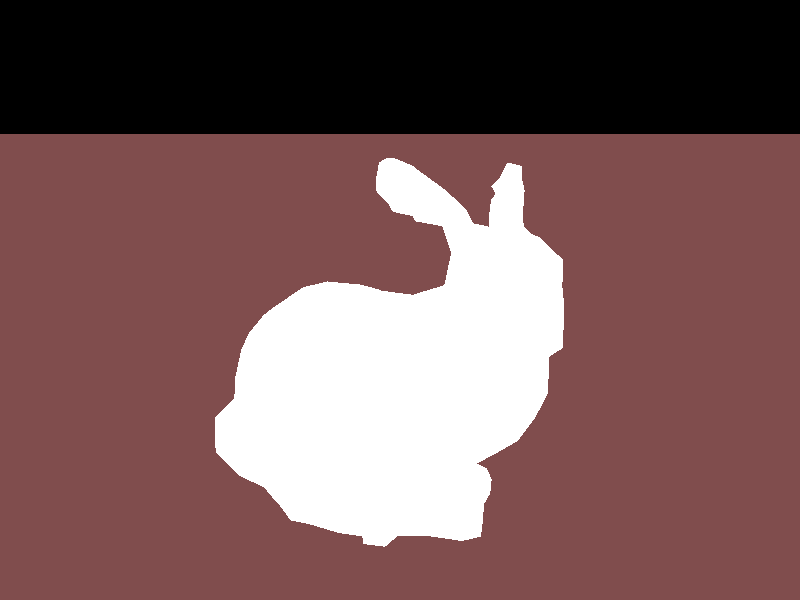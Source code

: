 camera {
    location <-1.711963, 4.333467, 10.445557>
    up <0.042266, 0.963630, -0.263875>
    right <1.316552, 0, 0.210877>
    look_at <0.421718, 0.592129, -2.875471>
}

light_source { <300, 100, 300> color rgb <1.0, 1.0, 1.0> }

plane { <0, 1, 0>, -3
    pigment { color rgb <0.5, 0.3, 0.3> }
    finish { ambient 0.2 diffuse 0.6 specular 0.2 roughness 0.05 }
}

// ===== begin export of /home/bsomers/Desktop/bun_zipper_res4.obj (453 verts, 948 faces) to triangles =====

triangle { <0.022800861312161, 1.3235245682703, 0.69665948084376>, <-0.19418416608243, 1.3814593542487, 0.54193595981424> ,<-0.23070168614644, 1.1104768564277, 0.95946447713384> 
	pigment { color rgb <1, 1, 1> }
	finish { ambient 0.2 diffuse 0.4 specular 0.4 roughness 0.05 }
}

triangle { <-1.9246127175519, 3.2975042103089, -1.7208955352425>, <-2.2393816256866, 3.261592431099, -1.6580715552272> ,<-1.9393668340706, 3.1576213402059, -1.2074868941529> 
	pigment { color rgb <1, 1, 1> }
	finish { ambient 0.2 diffuse 0.4 specular 0.4 roughness 0.05 }
}

triangle { <-0.76037879589012, -2.1330490814857, -1.1280050406487>, <-0.7499513997581, -2.5080892046076, -1.1929491136535> ,<-1.1208378713087, -2.5136706739064, -0.92343770076402> 
	pigment { color rgb <1, 1, 1> }
	finish { ambient 0.2 diffuse 0.4 specular 0.4 roughness 0.05 }
}

triangle { <-0.13460522635713, -0.079241448311908, -1.6236741281527>, <-0.26721920621046, 0.15617540793016, -1.3898148912498> ,<-0.15680130194107, 0.62285546884303, -1.2629554495108> 
	pigment { color rgb <1, 1, 1> }
	finish { ambient 0.2 diffuse 0.4 specular 0.4 roughness 0.05 }
}

triangle { <0.33553621086512, 1.5265342888158, 0.41083633209627>, <0.26444819491112, 1.1911269244364, 1.0541763863994> ,<0.48498113302283, 1.4687725716529, 0.78747734176125> 
	pigment { color rgb <1, 1, 1> }
	finish { ambient 0.2 diffuse 0.4 specular 0.4 roughness 0.05 }
}

triangle { <0.33553621086512, 1.5265342888158, 0.41083633209627>, <-0.18085786729129, 1.4602056652872, 0.26792475772253> ,<-0.19418416608243, 1.3814593542487, 0.54193595981424> 
	pigment { color rgb <1, 1, 1> }
	finish { ambient 0.2 diffuse 0.4 specular 0.4 roughness 0.05 }
}

triangle { <0.84288744341327, 1.5407691988881, 0.82295644893245>, <0.26444819491112, 1.1911269244364, 1.0541763863994> ,<0.83085916073815, 1.3155634027588, 1.1398887172605> 
	pigment { color rgb <1, 1, 1> }
	finish { ambient 0.2 diffuse 0.4 specular 0.4 roughness 0.05 }
}

triangle { <-1.335313400879, 1.8470577350649, 1.0645605153275>, <-0.9745947222372, 1.5999154665748, 0.8014526486104> ,<-0.78534397252156, 1.6307649829321, 0.39335638173387> 
	pigment { color rgb <1, 1, 1> }
	finish { ambient 0.2 diffuse 0.4 specular 0.4 roughness 0.05 }
}

triangle { <1.8530468521035, 1.53038506996, 0.43671012000893>, <1.350368477573, 1.5462208665754, 0.84199401863407> ,<1.7229856372783, 1.5038622739893, 0.77255015642703> 
	pigment { color rgb <1, 1, 1> }
	finish { ambient 0.2 diffuse 0.4 specular 0.4 roughness 0.05 }
}

triangle { <-0.1031499691456, -2.339347109525, 1.0316774403884>, <-0.3325526840501, -2.4576396448983, 0.89919326214666> ,<-0.42644251644218, -2.4777588946966, 0.406033672467> 
	pigment { color rgb <1, 1, 1> }
	finish { ambient 0.2 diffuse 0.4 specular 0.4 roughness 0.05 }
}

triangle { <-0.19418416608243, 1.3814593542487, 0.54193595981424>, <-0.78534397252156, 1.6307649829321, 0.39335638173387> ,<-0.58423800894628, 1.3602151571498, 0.71548071452604> 
	pigment { color rgb <1, 1, 1> }
	finish { ambient 0.2 diffuse 0.4 specular 0.4 roughness 0.05 }
}

triangle { <0.83882032624974, 1.6473795892172, 0.40919217834931>, <0.33553621086512, 1.5265342888158, 0.41083633209627> ,<0.48498113302283, 1.4687725716529, 0.78747734176125> 
	pigment { color rgb <1, 1, 1> }
	finish { ambient 0.2 diffuse 0.4 specular 0.4 roughness 0.05 }
}

triangle { <0.84288744341327, 1.5407691988881, 0.82295644893245>, <0.48498113302283, 1.4687725716529, 0.78747734176125> ,<0.26444819491112, 1.1911269244364, 1.0541763863994> 
	pigment { color rgb <1, 1, 1> }
	finish { ambient 0.2 diffuse 0.4 specular 0.4 roughness 0.05 }
}

triangle { <-2.78740402987, 1.7340437985634, -0.059910845980126>, <-2.5804137265688, 2.3239055888865, -0.1117016890093> ,<-2.6094460203637, 1.9288327503741, -0.28213120504266> 
	pigment { color rgb <1, 1, 1> }
	finish { ambient 0.2 diffuse 0.4 specular 0.4 roughness 0.05 }
}

triangle { <-1.1355054534198, 2.2792105672916, 0.43433042379622>, <-1.3415871454398, 2.6930181050786, 0.36501636320078> ,<-1.3829938595408, 2.2786913608452, 0.99853476222602> 
	pigment { color rgb <1, 1, 1> }
	finish { ambient 0.2 diffuse 0.4 specular 0.4 roughness 0.05 }
}

triangle { <1.3561230156874, 1.6744648588381, 0.40599040526313>, <0.84288744341327, 1.5407691988881, 0.82295644893245> ,<1.350368477573, 1.5462208665754, 0.84199401863407> 
	pigment { color rgb <1, 1, 1> }
	finish { ambient 0.2 diffuse 0.4 specular 0.4 roughness 0.05 }
}

triangle { <-2.310642710456, -0.93225437255604, -0.068607553957456>, <-2.2974894804804, -0.943027906319, 0.38959213499742> ,<-2.5587368574312, -0.53073472066735, -0.13562845274793> 
	pigment { color rgb <1, 1, 1> }
	finish { ambient 0.2 diffuse 0.4 specular 0.4 roughness 0.05 }
}

triangle { <-1.5964309762183, 3.0302859592243, -2.0798835257296>, <-1.8549957865293, 3.3780677439098, -2.2559810454696> ,<-1.9246127175519, 3.2975042103089, -1.7208955352425> 
	pigment { color rgb <1, 1, 1> }
	finish { ambient 0.2 diffuse 0.4 specular 0.4 roughness 0.05 }
}

triangle { <-1.8217665739592, 1.5605855782594, -0.73885980906605>, <-2.3798269694399, 1.6143234454626, -0.56851682744042> ,<-1.8423184957962, 2.1873110262774, -0.69303984017056> 
	pigment { color rgb <1, 1, 1> }
	finish { ambient 0.2 diffuse 0.4 specular 0.4 roughness 0.05 }
}

triangle { <1.3569883597647, 1.6672825029962, -0.11451405726068>, <0.83882032624974, 1.6473795892172, 0.40919217834931> ,<1.3561230156874, 1.6744648588381, 0.40599040526313> 
	pigment { color rgb <1, 1, 1> }
	finish { ambient 0.2 diffuse 0.4 specular 0.4 roughness 0.05 }
}

triangle { <-1.8806965056265, 1.2862715057406, 1.8741331668889>, <-1.9584476709761, 1.6574175805144, 1.8089294906608> ,<-2.2754232065081, 1.7404906119397, 1.856480147711> 
	pigment { color rgb <1, 1, 1> }
	finish { ambient 0.2 diffuse 0.4 specular 0.4 roughness 0.05 }
}

triangle { <-2.279014384429, 1.2257406875302, 1.8586867751083>, <-1.8806965056265, 1.2862715057406, 1.8741331668889> ,<-2.2754232065081, 1.7404906119397, 1.856480147711> 
	pigment { color rgb <1, 1, 1> }
	finish { ambient 0.2 diffuse 0.4 specular 0.4 roughness 0.05 }
}

triangle { <-2.2754232065081, 1.7404906119397, 1.856480147711>, <-1.783691434556, 1.7608694649612, 1.5689695780127> ,<-2.3537801127118, 2.2255159672923, 1.4822188342587> 
	pigment { color rgb <1, 1, 1> }
	finish { ambient 0.2 diffuse 0.4 specular 0.4 roughness 0.05 }
}

triangle { <-1.783691434556, 1.7608694649612, 1.5689695780127>, <-1.856726474684, 2.2717253410226, 1.4246734531152> ,<-2.3537801127118, 2.2255159672923, 1.4822188342587> 
	pigment { color rgb <1, 1, 1> }
	finish { ambient 0.2 diffuse 0.4 specular 0.4 roughness 0.05 }
}

triangle { <-2.2974894804804, -0.943027906319, 0.38959213499742>, <-2.5544101370445, -0.5431091409734, 0.44095030598792> ,<-2.5587368574312, -0.53073472066735, -0.13562845274793> 
	pigment { color rgb <1, 1, 1> }
	finish { ambient 0.2 diffuse 0.4 specular 0.4 roughness 0.05 }
}

triangle { <0.84184903052045, 1.6394616909095, -0.10763457184578>, <0.33553621086512, 1.5265342888158, 0.41083633209627> ,<0.83882032624974, 1.6473795892172, 0.40919217834931> 
	pigment { color rgb <1, 1, 1> }
	finish { ambient 0.2 diffuse 0.4 specular 0.4 roughness 0.05 }
}

triangle { <1.350368477573, 1.5462208665754, 0.84199401863407>, <0.84288744341327, 1.5407691988881, 0.82295644893245> ,<0.83085916073815, 1.3155634027588, 1.1398887172605> 
	pigment { color rgb <1, 1, 1> }
	finish { ambient 0.2 diffuse 0.4 specular 0.4 roughness 0.05 }
}

triangle { <0.48325044486814, 3.5344786858902, -1.4893727273485>, <0.68002968805669, 3.5003841292427, -1.5115688029324> ,<0.63697882020871, 3.2544533424609, -1.2263081278352> 
	pigment { color rgb <1, 1, 1> }
	finish { ambient 0.2 diffuse 0.4 specular 0.4 roughness 0.05 }
}

triangle { <1.3450033442935, 0.58698695683702, 1.5190824919537>, <1.3920780621011, 1.0175389025207, 1.313866144011> ,<0.83964240312322, 0.99884747045, 1.3742238934059> 
	pigment { color rgb <1, 1, 1> }
	finish { ambient 0.2 diffuse 0.4 specular 0.4 roughness 0.05 }
}

triangle { <0.33553621086512, 1.5265342888158, 0.41083633209627>, <-0.19418416608243, 1.3814593542487, 0.54193595981424> ,<0.022800861312161, 1.3235245682703, 0.69665948084376> 
	pigment { color rgb <1, 1, 1> }
	finish { ambient 0.2 diffuse 0.4 specular 0.4 roughness 0.05 }
}

triangle { <1.7383022274474, -0.058343388843995, 1.8399088086298>, <1.900813845173, 0.10762960519103, 1.7011508858274> ,<1.3450033442935, 0.58698695683702, 1.5190824919537> 
	pigment { color rgb <1, 1, 1> }
	finish { ambient 0.2 diffuse 0.4 specular 0.4 roughness 0.05 }
}

triangle { <0.3474779591325, 1.5268804264467, -0.13727260649489>, <-0.18085786729129, 1.4602056652872, 0.26792475772253> ,<0.33553621086512, 1.5265342888158, 0.41083633209627> 
	pigment { color rgb <1, 1, 1> }
	finish { ambient 0.2 diffuse 0.4 specular 0.4 roughness 0.05 }
}

triangle { <-1.3520578087757, -1.9602398692396, 0.95790685779461>, <-1.1986323038622, -1.5395961132416, 0.90663522121184> ,<-1.3797055520469, -2.1235735638387, 1.4892713884891> 
	pigment { color rgb <1, 1, 1> }
	finish { ambient 0.2 diffuse 0.4 specular 0.4 roughness 0.05 }
}

triangle { <-0.94846133110134, 2.285916983891, -0.067352805045304>, <-1.1355054534198, 2.2792105672916, 0.43433042379622> ,<-1.0368994958061, 2.0324577036363, 0.27489077754516> 
	pigment { color rgb <1, 1, 1> }
	finish { ambient 0.2 diffuse 0.4 specular 0.4 roughness 0.05 }
}

triangle { <-2.845122479829, 1.1462588340259, 0.9260189285444>, <-2.8166093924804, 1.1373890572331, 1.4180103037196> ,<-2.8477617792649, 1.6913823355503, 0.91247629373393> 
	pigment { color rgb <1, 1, 1> }
	finish { ambient 0.2 diffuse 0.4 specular 0.4 roughness 0.05 }
}

triangle { <1.3225476654863, 0.036801192460233, 1.9533121499661>, <1.7383022274474, -0.058343388843995, 1.8399088086298> ,<1.3450033442935, 0.58698695683702, 1.5190824919537> 
	pigment { color rgb <1, 1, 1> }
	finish { ambient 0.2 diffuse 0.4 specular 0.4 roughness 0.05 }
}

triangle { <-2.5544101370445, -0.5431091409734, 0.44095030598792>, <-2.7459107813612, -0.058473190455597, 0.40936524716478> ,<-2.5587368574312, -0.53073472066735, -0.13562845274793> 
	pigment { color rgb <1, 1, 1> }
	finish { ambient 0.2 diffuse 0.4 specular 0.4 roughness 0.05 }
}

triangle { <0.3407282753292, 3.0201614335194, -0.99474205273735>, <0.32653663246072, 3.3817887234424, -1.1489896345243> ,<0.63697882020871, 3.2544533424609, -1.2263081278352> 
	pigment { color rgb <1, 1, 1> }
	finish { ambient 0.2 diffuse 0.4 specular 0.4 roughness 0.05 }
}

triangle { <2.3846709860212, -2.1535577361188, 0.95431567987362>, <2.9705089263847, -2.0116845746378, 0.83866244393629> ,<2.5550139676468, -1.6558118228292, 1.1527390768091> 
	pigment { color rgb <1, 1, 1> }
	finish { ambient 0.2 diffuse 0.4 specular 0.4 roughness 0.05 }
}

triangle { <-1.8416694877382, -2.1834553739911, -0.076049513022635>, <-1.3516684039409, -1.6277314075193, -0.04307990367574> ,<-1.4721675667113, -1.9550478047755, -0.093313127365694> 
	pigment { color rgb <1, 1, 1> }
	finish { ambient 0.2 diffuse 0.4 specular 0.4 roughness 0.05 }
}

triangle { <-1.310521293063, 0.051814912202191, 1.5474657776907>, <-1.873384348173, 0.0020143605509103, 1.4605419651212> ,<-1.8570293451111, -0.51883623960384, 1.3962036329705> 
	pigment { color rgb <1, 1, 1> }
	finish { ambient 0.2 diffuse 0.4 specular 0.4 roughness 0.05 }
}

triangle { <-1.310521293063, 0.051814912202191, 1.5474657776907>, <-1.8382513786327, 0.63293672734411, 1.3815360508595> ,<-1.873384348173, 0.0020143605509103, 1.4605419651212> 
	pigment { color rgb <1, 1, 1> }
	finish { ambient 0.2 diffuse 0.4 specular 0.4 roughness 0.05 }
}

triangle { <-1.310521293063, 0.051814912202191, 1.5474657776907>, <-1.3026899291631, 0.50079868673333, 1.4148085306335> ,<-1.8382513786327, 0.63293672734411, 1.3815360508595> 
	pigment { color rgb <1, 1, 1> }
	finish { ambient 0.2 diffuse 0.4 specular 0.4 roughness 0.05 }
}

triangle { <1.3752903870006, -2.1037571844675, 1.6607825846192>, <1.2614976408295, -1.9283519399894, 1.806939199283> ,<0.81303307274482, -2.1458561738304, 1.6656717786562> 
	pigment { color rgb <1, 1, 1> }
	finish { ambient 0.2 diffuse 0.4 specular 0.4 roughness 0.05 }
}

triangle { <1.3752903870006, -2.1037571844675, 1.6607825846192>, <1.3275233939311, -1.5854593493409, 1.9403752560098> ,<1.2614976408295, -1.9283519399894, 1.806939199283> 
	pigment { color rgb <1, 1, 1> }
	finish { ambient 0.2 diffuse 0.4 specular 0.4 roughness 0.05 }
}

triangle { <-1.3199102763023, -0.56526194935347, 1.518346949488>, <-1.310521293063, 0.051814912202191, 1.5474657776907> ,<-1.8570293451111, -0.51883623960384, 1.3962036329705> 
	pigment { color rgb <1, 1, 1> }
	finish { ambient 0.2 diffuse 0.4 specular 0.4 roughness 0.05 }
}

triangle { <0.3474779591325, 1.5268804264467, -0.13727260649489>, <0.33553621086512, 1.5265342888158, 0.41083633209627> ,<0.84184903052045, 1.6394616909095, -0.10763457184578> 
	pigment { color rgb <1, 1, 1> }
	finish { ambient 0.2 diffuse 0.4 specular 0.4 roughness 0.05 }
}

triangle { <0.83998854075416, 0.58728982726409, 1.5414083691492>, <1.3450033442935, 0.58698695683702, 1.5190824919537> ,<0.83964240312322, 0.99884747045, 1.3742238934059> 
	pigment { color rgb <1, 1, 1> }
	finish { ambient 0.2 diffuse 0.4 specular 0.4 roughness 0.05 }
}

triangle { <1.4051014904652, -1.0817425619176, 2.0290297567339>, <1.4041496119801, -0.48162644427795, 2.0498845489979> ,<0.83574835477516, -1.0649548868171, 2.0771861546382> 
	pigment { color rgb <1, 1, 1> }
	finish { ambient 0.2 diffuse 0.4 specular 0.4 roughness 0.05 }
}

triangle { <0.3474779591325, 1.5268804264467, -0.13727260649489>, <-0.25242182248784, 1.4702436565844, -0.14246467095896> ,<-0.18085786729129, 1.4602056652872, 0.26792475772253> 
	pigment { color rgb <1, 1, 1> }
	finish { ambient 0.2 diffuse 0.4 specular 0.4 roughness 0.05 }
}

triangle { <1.3920780621011, 1.0175389025207, 1.313866144011>, <1.3563393517067, 1.3058282818886, 1.1329659646418> ,<0.83085916073815, 1.3155634027588, 1.1398887172605> 
	pigment { color rgb <1, 1, 1> }
	finish { ambient 0.2 diffuse 0.4 specular 0.4 roughness 0.05 }
}

triangle { <1.2614976408295, -1.9283519399894, 1.806939199283>, <1.3275233939311, -1.5854593493409, 1.9403752560098> ,<0.85504552769998, -1.5498071733542, 1.9660759751069> 
	pigment { color rgb <1, 1, 1> }
	finish { ambient 0.2 diffuse 0.4 specular 0.4 roughness 0.05 }
}

triangle { <0.81303307274482, -2.1458561738304, 1.6656717786562>, <1.2614976408295, -1.9283519399894, 1.806939199283> ,<0.85504552769998, -1.5498071733542, 1.9660759751069> 
	pigment { color rgb <1, 1, 1> }
	finish { ambient 0.2 diffuse 0.4 specular 0.4 roughness 0.05 }
}

triangle { <-0.74203350145038, 2.7309201756664, -0.68949192945344>, <-0.54378317333034, 3.0127194744542, -0.91915424758115> ,<-0.17718015496257, 2.854318241096, -0.63320129722206> 
	pigment { color rgb <1, 1, 1> }
	finish { ambient 0.2 diffuse 0.4 specular 0.4 roughness 0.05 }
}

triangle { <-2.7459107813612, -0.058473190455597, 0.40936524716478>, <-2.7202100622641, -0.10619691632125, -0.063848161532052> ,<-2.5587368574312, -0.53073472066735, -0.13562845274793> 
	pigment { color rgb <1, 1, 1> }
	finish { ambient 0.2 diffuse 0.4 specular 0.4 roughness 0.05 }
}

triangle { <0.26444819491112, 1.1911269244364, 1.0541763863994>, <0.022800861312161, 1.3235245682703, 0.69665948084376> ,<-0.23070168614644, 1.1104768564277, 0.95946447713384> 
	pigment { color rgb <1, 1, 1> }
	finish { ambient 0.2 diffuse 0.4 specular 0.4 roughness 0.05 }
}

triangle { <2.7504086603116, 0.55371447706305, 0.78977050356622>, <2.8329192180866, 0.55756525820725, 0.38509234579522> ,<2.7012138495145, 0.78398253604491, 0.53137876207061> 
	pigment { color rgb <1, 1, 1> }
	finish { ambient 0.2 diffuse 0.4 specular 0.4 roughness 0.05 }
}

triangle { <-2.3798269694399, 1.6143234454626, -0.56851682744042>, <-2.3067919293119, 2.2477553100801, -0.5336001939195> ,<-1.8423184957962, 2.1873110262774, -0.69303984017056> 
	pigment { color rgb <1, 1, 1> }
	finish { ambient 0.2 diffuse 0.4 specular 0.4 roughness 0.05 }
}

triangle { <0.3363582877386, -2.3242035881715, -0.61814431027623>, <-0.19578505262552, -2.3335060370029, -0.61736550060662> ,<0.32913266469276, -2.3393903767289, -1.0337258034218> 
	pigment { color rgb <1, 1, 1> }
	finish { ambient 0.2 diffuse 0.4 specular 0.4 roughness 0.05 }
}

triangle { <1.4227977768469, 0.26075223967746, 1.7472737251499>, <1.3450033442935, 0.58698695683702, 1.5190824919537> ,<1.3225476654863, 0.036801192460233, 1.9533121499661> 
	pigment { color rgb <1, 1, 1> }
	finish { ambient 0.2 diffuse 0.4 specular 0.4 roughness 0.05 }
}

triangle { <1.3563393517067, 1.3058282818886, 1.1329659646418>, <1.3920780621011, 1.0175389025207, 1.313866144011> ,<1.9149189536337, 1.1915163292712, 1.0369993064641> 
	pigment { color rgb <1, 1, 1> }
	finish { ambient 0.2 diffuse 0.4 specular 0.4 roughness 0.05 }
}

triangle { <0.33553621086512, 1.5265342888158, 0.41083633209627>, <0.022800861312161, 1.3235245682703, 0.69665948084376> ,<0.26444819491112, 1.1911269244364, 1.0541763863994> 
	pigment { color rgb <1, 1, 1> }
	finish { ambient 0.2 diffuse 0.4 specular 0.4 roughness 0.05 }
}

triangle { <-0.74956199492329, -2.1702156096077, 1.4822621014626>, <-1.3520578087757, -1.9602398692396, 0.95790685779461> ,<-1.3797055520469, -2.1235735638387, 1.4892713884891> 
	pigment { color rgb <1, 1, 1> }
	finish { ambient 0.2 diffuse 0.4 specular 0.4 roughness 0.05 }
}

triangle { <-0.77058985600281, -1.5898726041354, 1.3258078922784>, <-1.1986323038622, -1.5395961132416, 0.90663522121184> ,<-1.3520578087757, -1.9602398692396, 0.95790685779461> 
	pigment { color rgb <1, 1, 1> }
	finish { ambient 0.2 diffuse 0.4 specular 0.4 roughness 0.05 }
}

triangle { <1.8565514956167, -1.6057516679547, -1.5454037563567>, <1.8584552525869, -1.0552630331508, -1.617357116388> ,<2.4716813329984, -1.0524939321033, -1.1593304962486> 
	pigment { color rgb <1, 1, 1> }
	finish { ambient 0.2 diffuse 0.4 specular 0.4 roughness 0.05 }
}

triangle { <-0.79131484665525, -0.58010260027996, 1.4903098013819>, <-1.3199102763023, -0.56526194935347, 1.518346949488> ,<-1.2609370774311, -0.90270287231466, 1.3526335586761> 
	pigment { color rgb <1, 1, 1> }
	finish { ambient 0.2 diffuse 0.4 specular 0.4 roughness 0.05 }
}

triangle { <-0.79131484665525, -0.58010260027996, 1.4903098013819>, <-0.77033025277961, -0.0090187764352549, 1.5068811404631> ,<-1.310521293063, 0.051814912202191, 1.5474657776907> 
	pigment { color rgb <1, 1, 1> }
	finish { ambient 0.2 diffuse 0.4 specular 0.4 roughness 0.05 }
}

triangle { <-1.3199102763023, -0.56526194935347, 1.518346949488>, <-0.79131484665525, -0.58010260027996, 1.4903098013819> ,<-1.310521293063, 0.051814912202191, 1.5474657776907> 
	pigment { color rgb <1, 1, 1> }
	finish { ambient 0.2 diffuse 0.4 specular 0.4 roughness 0.05 }
}

triangle { <-0.81238597493864, 0.54493123467799, 1.3728393428822>, <-1.3026899291631, 0.50079868673333, 1.4148085306335> ,<-1.310521293063, 0.051814912202191, 1.5474657776907> 
	pigment { color rgb <1, 1, 1> }
	finish { ambient 0.2 diffuse 0.4 specular 0.4 roughness 0.05 }
}

triangle { <-0.77033025277961, -0.0090187764352549, 1.5068811404631>, <-0.81238597493864, 0.54493123467799, 1.3728393428822> ,<-1.310521293063, 0.051814912202191, 1.5474657776907> 
	pigment { color rgb <1, 1, 1> }
	finish { ambient 0.2 diffuse 0.4 specular 0.4 roughness 0.05 }
}

triangle { <-0.81238597493864, 0.54493123467799, 1.3728393428822>, <-1.3325010326276, 0.82006738407025, 1.2516911720537> ,<-1.3026899291631, 0.50079868673333, 1.4148085306335> 
	pigment { color rgb <1, 1, 1> }
	finish { ambient 0.2 diffuse 0.4 specular 0.4 roughness 0.05 }
}

triangle { <-0.81238597493864, 0.54493123467799, 1.3728393428822>, <-0.78188259621218, 1.0759496277416, 1.0064959277376> ,<-1.2353661599455, 1.1354420330591, 1.1652432987268> 
	pigment { color rgb <1, 1, 1> }
	finish { ambient 0.2 diffuse 0.4 specular 0.4 roughness 0.05 }
}

triangle { <-1.3325010326276, 0.82006738407025, 1.2516911720537>, <-0.81238597493864, 0.54493123467799, 1.3728393428822> ,<-1.2353661599455, 1.1354420330591, 1.1652432987268> 
	pigment { color rgb <1, 1, 1> }
	finish { ambient 0.2 diffuse 0.4 specular 0.4 roughness 0.05 }
}

triangle { <2.9705089263847, -2.0116845746378, 0.83866244393629>, <2.9490483932665, -1.570099491968, 1.0002221831768> ,<2.5550139676468, -1.6558118228292, 1.1527390768091> 
	pigment { color rgb <1, 1, 1> }
	finish { ambient 0.2 diffuse 0.4 specular 0.4 roughness 0.05 }
}

triangle { <-0.74956199492329, -2.1702156096077, 1.4822621014626>, <-0.77058985600281, -1.5898726041354, 1.3258078922784> ,<-1.3520578087757, -1.9602398692396, 0.95790685779461> 
	pigment { color rgb <1, 1, 1> }
	finish { ambient 0.2 diffuse 0.4 specular 0.4 roughness 0.05 }
}

triangle { <1.3569883597647, 1.6672825029962, -0.11451405726068>, <0.84184903052045, 1.6394616909095, -0.10763457184578> ,<0.83882032624974, 1.6473795892172, 0.40919217834931> 
	pigment { color rgb <1, 1, 1> }
	finish { ambient 0.2 diffuse 0.4 specular 0.4 roughness 0.05 }
}

triangle { <-1.2609370774311, -0.90270287231466, 1.3526335586761>, <-0.76652273883928, -1.0766802990651, 1.3989294668142> ,<-0.79131484665525, -0.58010260027996, 1.4903098013819> 
	pigment { color rgb <1, 1, 1> }
	finish { ambient 0.2 diffuse 0.4 specular 0.4 roughness 0.05 }
}

triangle { <-0.81238597493864, 0.54493123467799, 1.3728393428822>, <-0.67479626664057, 0.78627569784988, 1.2394465533592> ,<-0.78188259621218, 1.0759496277416, 1.0064959277376> 
	pigment { color rgb <1, 1, 1> }
	finish { ambient 0.2 diffuse 0.4 specular 0.4 roughness 0.05 }
}

triangle { <-0.74203350145038, 2.7309201756664, -0.68949192945344>, <-0.17718015496257, 2.854318241096, -0.63320129722206> ,<-0.26315208904693, 2.8012293819508, -0.32301871269727> 
	pigment { color rgb <1, 1, 1> }
	finish { ambient 0.2 diffuse 0.4 specular 0.4 roughness 0.05 }
}

triangle { <-0.80572282554307, 3.232560137304, -0.26491085790347>, <-0.48022365084925, 3.4138497215081, -0.34166687756409> ,<-0.7898004945199, 3.3365312281972, -0.60330365934975> 
	pigment { color rgb <1, 1, 1> }
	finish { ambient 0.2 diffuse 0.4 specular 0.4 roughness 0.05 }
}

triangle { <-0.18328083070786, -1.6443460138043, 1.3608975946148>, <-0.77058985600281, -1.5898726041354, 1.3258078922784> ,<-0.74956199492329, -2.1702156096077, 1.4822621014626> 
	pigment { color rgb <1, 1, 1> }
	finish { ambient 0.2 diffuse 0.4 specular 0.4 roughness 0.05 }
}

triangle { <-0.33718227486391, -2.0443513135577, 1.5867523988022>, <-0.18328083070786, -1.6443460138043, 1.3608975946148> ,<-0.74956199492329, -2.1702156096077, 1.4822621014626> 
	pigment { color rgb <1, 1, 1> }
	finish { ambient 0.2 diffuse 0.4 specular 0.4 roughness 0.05 }
}

triangle { <-0.18328083070786, -1.6443460138043, 1.3608975946148>, <-0.76652273883928, -1.0766802990651, 1.3989294668142> ,<-0.77058985600281, -1.5898726041354, 1.3258078922784> 
	pigment { color rgb <1, 1, 1> }
	finish { ambient 0.2 diffuse 0.4 specular 0.4 roughness 0.05 }
}

triangle { <-0.25545052675855, -0.54055637594523, 1.5166162613333>, <-0.79131484665525, -0.58010260027996, 1.4903098013819> ,<-0.76652273883928, -1.0766802990651, 1.3989294668142> 
	pigment { color rgb <1, 1, 1> }
	finish { ambient 0.2 diffuse 0.4 specular 0.4 roughness 0.05 }
}

triangle { <-0.16956512708193, -1.0492488918133, 1.4094001301501>, <-0.25545052675855, -0.54055637594523, 1.5166162613333> ,<-0.76652273883928, -1.0766802990651, 1.3989294668142> 
	pigment { color rgb <1, 1, 1> }
	finish { ambient 0.2 diffuse 0.4 specular 0.4 roughness 0.05 }
}

triangle { <-0.25545052675855, -0.54055637594523, 1.5166162613333>, <-0.19362169243215, 0.073059109301043, 1.5592777243464> ,<-0.77033025277961, -0.0090187764352549, 1.5068811404631> 
	pigment { color rgb <1, 1, 1> }
	finish { ambient 0.2 diffuse 0.4 specular 0.4 roughness 0.05 }
}

triangle { <-0.79131484665525, -0.58010260027996, 1.4903098013819>, <-0.25545052675855, -0.54055637594523, 1.5166162613333> ,<-0.77033025277961, -0.0090187764352549, 1.5068811404631> 
	pigment { color rgb <1, 1, 1> }
	finish { ambient 0.2 diffuse 0.4 specular 0.4 roughness 0.05 }
}

triangle { <-0.19362169243215, 0.073059109301043, 1.5592777243464>, <-0.81238597493864, 0.54493123467799, 1.3728393428822> ,<-0.77033025277961, -0.0090187764352549, 1.5068811404631> 
	pigment { color rgb <1, 1, 1> }
	finish { ambient 0.2 diffuse 0.4 specular 0.4 roughness 0.05 }
}

triangle { <-0.19362169243215, 0.073059109301043, 1.5592777243464>, <-0.20733739605809, 0.6056783889077, 1.3643157037203> ,<-0.81238597493864, 0.54493123467799, 1.3728393428822> 
	pigment { color rgb <1, 1, 1> }
	finish { ambient 0.2 diffuse 0.4 specular 0.4 roughness 0.05 }
}

triangle { <-0.81238597493864, 0.54493123467799, 1.3728393428822>, <-0.23070168614644, 1.1104768564277, 0.95946447713384> ,<-0.67479626664057, 0.78627569784988, 1.2394465533592> 
	pigment { color rgb <1, 1, 1> }
	finish { ambient 0.2 diffuse 0.4 specular 0.4 roughness 0.05 }
}

triangle { <-0.67479626664057, 0.78627569784988, 1.2394465533592>, <-0.23070168614644, 1.1104768564277, 0.95946447713384> ,<-0.78188259621218, 1.0759496277416, 1.0064959277376> 
	pigment { color rgb <1, 1, 1> }
	finish { ambient 0.2 diffuse 0.4 specular 0.4 roughness 0.05 }
}

triangle { <0.8388635934536, -0.55678157739547, 2.1356401470629>, <1.4041496119801, -0.48162644427795, 2.0498845489979> ,<0.83968567032708, 0.073881186174522, 1.9826040469843> 
	pigment { color rgb <1, 1, 1> }
	finish { ambient 0.2 diffuse 0.4 specular 0.4 roughness 0.05 }
}

triangle { <-0.16956512708193, -1.0492488918133, 1.4094001301501>, <-0.76652273883928, -1.0766802990651, 1.3989294668142> ,<-0.18328083070786, -1.6443460138043, 1.3608975946148> 
	pigment { color rgb <1, 1, 1> }
	finish { ambient 0.2 diffuse 0.4 specular 0.4 roughness 0.05 }
}

triangle { <2.8491876867407, 0.55462308834427, -0.087904726882279>, <2.7743786912541, 0.4256435536158, -0.56561792478131> ,<2.6998292989907, 0.78199224466701, -0.25045961181178> 
	pigment { color rgb <1, 1, 1> }
	finish { ambient 0.2 diffuse 0.4 specular 0.4 roughness 0.05 }
}

triangle { <-0.28634331031981, 0.78506421614159, 1.2375427963891>, <-0.23070168614644, 1.1104768564277, 0.95946447713384> ,<-0.81238597493864, 0.54493123467799, 1.3728393428822> 
	pigment { color rgb <1, 1, 1> }
	finish { ambient 0.2 diffuse 0.4 specular 0.4 roughness 0.05 }
}

triangle { <-0.20733739605809, 0.6056783889077, 1.3643157037203>, <-0.28634331031981, 0.78506421614159, 1.2375427963891> ,<-0.81238597493864, 0.54493123467799, 1.3728393428822> 
	pigment { color rgb <1, 1, 1> }
	finish { ambient 0.2 diffuse 0.4 specular 0.4 roughness 0.05 }
}

triangle { <-0.48022365084925, 3.4138497215081, -0.34166687756409>, <-0.27202186583973, 3.3779379422982, -0.63999424822923> ,<-0.7898004945199, 3.3365312281972, -0.60330365934975> 
	pigment { color rgb <1, 1, 1> }
	finish { ambient 0.2 diffuse 0.4 specular 0.4 roughness 0.05 }
}

triangle { <1.3561230156874, 1.6744648588381, 0.40599040526313>, <0.83882032624974, 1.6473795892172, 0.40919217834931> ,<0.84288744341327, 1.5407691988881, 0.82295644893245> 
	pigment { color rgb <1, 1, 1> }
	finish { ambient 0.2 diffuse 0.4 specular 0.4 roughness 0.05 }
}

triangle { <0.83882032624974, 1.6473795892172, 0.40919217834931>, <0.48498113302283, 1.4687725716529, 0.78747734176125> ,<0.84288744341327, 1.5407691988881, 0.82295644893245> 
	pigment { color rgb <1, 1, 1> }
	finish { ambient 0.2 diffuse 0.4 specular 0.4 roughness 0.05 }
}

triangle { <1.4041496119801, -0.48162644427795, 2.0498845489979>, <0.8388635934536, -0.55678157739547, 2.1356401470629> ,<0.83574835477516, -1.0649548868171, 2.0771861546382> 
	pigment { color rgb <1, 1, 1> }
	finish { ambient 0.2 diffuse 0.4 specular 0.4 roughness 0.05 }
}

triangle { <0.83964240312322, 0.99884747045, 1.3742238934059>, <1.3920780621011, 1.0175389025207, 1.313866144011> ,<0.83085916073815, 1.3155634027588, 1.1398887172605> 
	pigment { color rgb <1, 1, 1> }
	finish { ambient 0.2 diffuse 0.4 specular 0.4 roughness 0.05 }
}

triangle { <1.9142266783719, 0.60442363999555, 1.4385622255566>, <1.3920780621011, 1.0175389025207, 1.313866144011> ,<1.3450033442935, 0.58698695683702, 1.5190824919537> 
	pigment { color rgb <1, 1, 1> }
	finish { ambient 0.2 diffuse 0.4 specular 0.4 roughness 0.05 }
}

triangle { <-0.20733739605809, 0.6056783889077, 1.3643157037203>, <-0.23070168614644, 1.1104768564277, 0.95946447713384> ,<-0.28634331031981, 0.78506421614159, 1.2375427963891> 
	pigment { color rgb <1, 1, 1> }
	finish { ambient 0.2 diffuse 0.4 specular 0.4 roughness 0.05 }
}

triangle { <-0.16839691257751, -2.1870898191159, 1.8585569734967>, <-0.18328083070786, -1.6443460138043, 1.3608975946148> ,<-0.33718227486391, -2.0443513135577, 1.5867523988022> 
	pigment { color rgb <1, 1, 1> }
	finish { ambient 0.2 diffuse 0.4 specular 0.4 roughness 0.05 }
}

triangle { <-0.83458205052257, 1.6822529555343, -0.11840810560874>, <-1.0714699916961, 2.0769363892119, -0.25327198006316> ,<-0.94846133110134, 2.285916983891, -0.067352805045304> 
	pigment { color rgb <1, 1, 1> }
	finish { ambient 0.2 diffuse 0.4 specular 0.4 roughness 0.05 }
}

triangle { <2.9116655291251, -0.029613965476097, -0.60620256200886>, <2.6477788527383, 0.15297363484398, -0.88588176780719> ,<2.538009956527, 0.69982782452298, -0.68680936281367> 
	pigment { color rgb <1, 1, 1> }
	finish { ambient 0.2 diffuse 0.4 specular 0.4 roughness 0.05 }
}

triangle { <-1.3415871454398, 2.6930181050786, 0.36501636320078>, <-1.3871042439082, 2.6069596365865, 0.86574771355723> ,<-1.3829938595408, 2.2786913608452, 0.99853476222602> 
	pigment { color rgb <1, 1, 1> }
	finish { ambient 0.2 diffuse 0.4 specular 0.4 roughness 0.05 }
}

triangle { <-1.1986323038622, -1.5395961132416, 0.90663522121184>, <-1.238135260993, -1.5913869562707, 0.40348090743883> ,<-1.3829073251331, -2.127381077779, 0.50109171936349> 
	pigment { color rgb <1, 1, 1> }
	finish { ambient 0.2 diffuse 0.4 specular 0.4 roughness 0.05 }
}

triangle { <0.17202944745053, -1.6279477435386, 1.5662437441691>, <-0.18328083070786, -1.6443460138043, 1.3608975946148> ,<-0.16839691257751, -2.1870898191159, 1.8585569734967> 
	pigment { color rgb <1, 1, 1> }
	finish { ambient 0.2 diffuse 0.4 specular 0.4 roughness 0.05 }
}

triangle { <0.33125275768226, -2.160653557553, 1.8709746610066>, <0.17202944745053, -1.6279477435386, 1.5662437441691> ,<-0.16839691257751, -2.1870898191159, 1.8585569734967> 
	pigment { color rgb <1, 1, 1> }
	finish { ambient 0.2 diffuse 0.4 specular 0.4 roughness 0.05 }
}

triangle { <0.30719619233203, 0.6925156670694, 1.4307741288605>, <-0.20733739605809, 0.6056783889077, 1.3643157037203> ,<-0.19362169243215, 0.073059109301043, 1.5592777243464> 
	pigment { color rgb <1, 1, 1> }
	finish { ambient 0.2 diffuse 0.4 specular 0.4 roughness 0.05 }
}

triangle { <0.27085174108348, 0.27135270462495, 1.6106791625408>, <0.30719619233203, 0.6925156670694, 1.4307741288605> ,<-0.19362169243215, 0.073059109301043, 1.5592777243464> 
	pigment { color rgb <1, 1, 1> }
	finish { ambient 0.2 diffuse 0.4 specular 0.4 roughness 0.05 }
}

triangle { <0.26444819491112, 1.1911269244364, 1.0541763863994>, <-0.23070168614644, 1.1104768564277, 0.95946447713384> ,<-0.20733739605809, 0.6056783889077, 1.3643157037203> 
	pigment { color rgb <1, 1, 1> }
	finish { ambient 0.2 diffuse 0.4 specular 0.4 roughness 0.05 }
}

triangle { <0.30719619233203, 0.6925156670694, 1.4307741288605>, <0.26444819491112, 1.1911269244364, 1.0541763863994> ,<-0.20733739605809, 0.6056783889077, 1.3643157037203> 
	pigment { color rgb <1, 1, 1> }
	finish { ambient 0.2 diffuse 0.4 specular 0.4 roughness 0.05 }
}

triangle { <1.9895981475087, -0.22544133017957, 1.7649267443278>, <1.7383022274474, -0.058343388843995, 1.8399088086298> ,<1.8747669884449, -0.56456967409159, 1.8797146361878> 
	pigment { color rgb <1, 1, 1> }
	finish { ambient 0.2 diffuse 0.4 specular 0.4 roughness 0.05 }
}

triangle { <1.3561230156874, 1.6744648588381, 0.40599040526313>, <1.8530468521035, 1.53038506996, 0.43671012000893> ,<1.843095395214, 1.5290437866401, -0.14345981664791> 
	pigment { color rgb <1, 1, 1> }
	finish { ambient 0.2 diffuse 0.4 specular 0.4 roughness 0.05 }
}

triangle { <0.33125275768226, -2.160653557553, 1.8709746610066>, <0.34912211287946, -2.0997333345078, 1.506924407667> ,<0.17202944745053, -1.6279477435386, 1.5662437441691> 
	pigment { color rgb <1, 1, 1> }
	finish { ambient 0.2 diffuse 0.4 specular 0.4 roughness 0.05 }
}

triangle { <-1.8098680928957, 2.7618129592277, 0.40862970469904>, <-2.344261327861, 2.6198965305429, 0.92978317528086> ,<-1.7845567786334, 2.66125997744, 0.97041107971227> 
	pigment { color rgb <1, 1, 1> }
	finish { ambient 0.2 diffuse 0.4 specular 0.4 roughness 0.05 }
}

triangle { <-2.7229791633116, 0.58123241872267, 0.38318858882506>, <-2.5975475393002, 0.56518028608789, -0.21835534654224> ,<-2.7189553133519, 0.59460198471767, 0.0011391786766568> 
	pigment { color rgb <1, 1, 1> }
	finish { ambient 0.2 diffuse 0.4 specular 0.4 roughness 0.05 }
}

triangle { <1.350368477573, 1.5462208665754, 0.84199401863407>, <0.83085916073815, 1.3155634027588, 1.1398887172605> ,<1.3563393517067, 1.3058282818886, 1.1329659646418> 
	pigment { color rgb <1, 1, 1> }
	finish { ambient 0.2 diffuse 0.4 specular 0.4 roughness 0.05 }
}

triangle { <1.3569883597647, 1.6672825029962, -0.11451405726068>, <1.3561230156874, 1.6744648588381, 0.40599040526313> ,<1.843095395214, 1.5290437866401, -0.14345981664791> 
	pigment { color rgb <1, 1, 1> }
	finish { ambient 0.2 diffuse 0.4 specular 0.4 roughness 0.05 }
}

triangle { <-0.17718015496257, 2.854318241096, -0.63320129722206>, <0.3407282753292, 3.0201614335194, -0.99474205273735> ,<0.20655667613665, 2.9183537028196, -0.67568969141976> 
	pigment { color rgb <1, 1, 1> }
	finish { ambient 0.2 diffuse 0.4 specular 0.4 roughness 0.05 }
}

triangle { <3.5533614296813, -1.6485429325795, -0.14350308385178>, <3.4963352549841, -1.0248029216282, -0.11010080246621> ,<3.5852493589315, -1.042802078437, 0.37648217222562> 
	pigment { color rgb <1, 1, 1> }
	finish { ambient 0.2 diffuse 0.4 specular 0.4 roughness 0.05 }
}

triangle { <-2.7229791633116, 0.58123241872267, 0.38318858882506>, <-2.7189553133519, 0.59460198471767, 0.0011391786766568> ,<-2.5975475393002, 0.56518028608789, -0.21835534654224> 
	pigment { color rgb <1, 1, 1> }
	finish { ambient 0.2 diffuse 0.4 specular 0.4 roughness 0.05 }
}

triangle { <3.6148441263767, -1.6147945135629, 0.41464384603659>, <3.5533614296813, -1.6485429325795, -0.14350308385178> ,<3.5852493589315, -1.042802078437, 0.37648217222562> 
	pigment { color rgb <1, 1, 1> }
	finish { ambient 0.2 diffuse 0.4 specular 0.4 roughness 0.05 }
}

triangle { <1.8530468521035, 1.53038506996, 0.43671012000893>, <1.3561230156874, 1.6744648588381, 0.40599040526313> ,<1.350368477573, 1.5462208665754, 0.84199401863407> 
	pigment { color rgb <1, 1, 1> }
	finish { ambient 0.2 diffuse 0.4 specular 0.4 roughness 0.05 }
}

triangle { <0.47901025888914, 1.0664308428907, 1.271810421852>, <0.26444819491112, 1.1911269244364, 1.0541763863994> ,<0.30719619233203, 0.6925156670694, 1.4307741288605> 
	pigment { color rgb <1, 1, 1> }
	finish { ambient 0.2 diffuse 0.4 specular 0.4 roughness 0.05 }
}

triangle { <1.900813845173, 0.10762960519103, 1.7011508858274>, <1.9142266783719, 0.60442363999555, 1.4385622255566> ,<1.3450033442935, 0.58698695683702, 1.5190824919537> 
	pigment { color rgb <1, 1, 1> }
	finish { ambient 0.2 diffuse 0.4 specular 0.4 roughness 0.05 }
}

triangle { <1.3275233939311, -1.5854593493409, 1.9403752560098>, <1.4051014904652, -1.0817425619176, 2.0290297567339> ,<0.83574835477516, -1.0649548868171, 2.0771861546382> 
	pigment { color rgb <1, 1, 1> }
	finish { ambient 0.2 diffuse 0.4 specular 0.4 roughness 0.05 }
}

triangle { <-1.3097424833934, -2.1216698068686, -0.69355904661697>, <-0.76037879589012, -2.1330490814857, -1.1280050406487> ,<-1.3049398237642, -2.5372513000141, -0.63307149561046> 
	pigment { color rgb <1, 1, 1> }
	finish { ambient 0.2 diffuse 0.4 specular 0.4 roughness 0.05 }
}

triangle { <0.85504552769998, -1.5498071733542, 1.9660759751069>, <1.3275233939311, -1.5854593493409, 1.9403752560098> ,<0.83574835477516, -1.0649548868171, 2.0771861546382> 
	pigment { color rgb <1, 1, 1> }
	finish { ambient 0.2 diffuse 0.4 specular 0.4 roughness 0.05 }
}

triangle { <0.34912211287946, -2.0997333345078, 1.506924407667>, <0.39974474140422, -1.5094821393499, 1.8372262419901> ,<0.17202944745053, -1.6279477435386, 1.5662437441691> 
	pigment { color rgb <1, 1, 1> }
	finish { ambient 0.2 diffuse 0.4 specular 0.4 roughness 0.05 }
}

triangle { <-0.18042519525262, 3.0053207825929, -0.98556940551748>, <0.3407282753292, 3.0201614335194, -0.99474205273735> ,<-0.17718015496257, 2.854318241096, -0.63320129722206> 
	pigment { color rgb <1, 1, 1> }
	finish { ambient 0.2 diffuse 0.4 specular 0.4 roughness 0.05 }
}

triangle { <0.33125275768226, -2.160653557553, 1.8709746610066>, <0.81303307274482, -2.1458561738304, 1.6656717786562> ,<0.34912211287946, -2.0997333345078, 1.506924407667> 
	pigment { color rgb <1, 1, 1> }
	finish { ambient 0.2 diffuse 0.4 specular 0.4 roughness 0.05 }
}

triangle { <0.81303307274482, -2.1458561738304, 1.6656717786562>, <0.85504552769998, -1.5498071733542, 1.9660759751069> ,<0.39974474140422, -1.5094821393499, 1.8372262419901> 
	pigment { color rgb <1, 1, 1> }
	finish { ambient 0.2 diffuse 0.4 specular 0.4 roughness 0.05 }
}

triangle { <0.34912211287946, -2.0997333345078, 1.506924407667>, <0.81303307274482, -2.1458561738304, 1.6656717786562> ,<0.39974474140422, -1.5094821393499, 1.8372262419901> 
	pigment { color rgb <1, 1, 1> }
	finish { ambient 0.2 diffuse 0.4 specular 0.4 roughness 0.05 }
}

triangle { <0.85504552769998, -1.5498071733542, 1.9660759751069>, <0.83574835477516, -1.0649548868171, 2.0771861546382> ,<0.36638572722252, -1.0430184144564, 1.9344043818761> 
	pigment { color rgb <1, 1, 1> }
	finish { ambient 0.2 diffuse 0.4 specular 0.4 roughness 0.05 }
}

triangle { <0.39974474140422, -1.5094821393499, 1.8372262419901>, <0.85504552769998, -1.5498071733542, 1.9660759751069> ,<0.36638572722252, -1.0430184144564, 1.9344043818761> 
	pigment { color rgb <1, 1, 1> }
	finish { ambient 0.2 diffuse 0.4 specular 0.4 roughness 0.05 }
}

triangle { <0.83574835477516, -1.0649548868171, 2.0771861546382>, <0.8388635934536, -0.55678157739547, 2.1356401470629> ,<0.29477850482211, -0.57776617127112, 2.0462501038731> 
	pigment { color rgb <1, 1, 1> }
	finish { ambient 0.2 diffuse 0.4 specular 0.4 roughness 0.05 }
}

triangle { <0.36638572722252, -1.0430184144564, 1.9344043818761>, <0.83574835477516, -1.0649548868171, 2.0771861546382> ,<0.29477850482211, -0.57776617127112, 2.0462501038731> 
	pigment { color rgb <1, 1, 1> }
	finish { ambient 0.2 diffuse 0.4 specular 0.4 roughness 0.05 }
}

triangle { <0.83968567032708, 0.073881186174522, 1.9826040469843>, <0.35046339619934, -0.0063362097954816, 1.9547832348976> ,<0.29477850482211, -0.57776617127112, 2.0462501038731> 
	pigment { color rgb <1, 1, 1> }
	finish { ambient 0.2 diffuse 0.4 specular 0.4 roughness 0.05 }
}

triangle { <0.8388635934536, -0.55678157739547, 2.1356401470629>, <0.83968567032708, 0.073881186174522, 1.9826040469843> ,<0.29477850482211, -0.57776617127112, 2.0462501038731> 
	pigment { color rgb <1, 1, 1> }
	finish { ambient 0.2 diffuse 0.4 specular 0.4 roughness 0.05 }
}

triangle { <0.83998854075416, 0.58728982726409, 1.5414083691492>, <0.83964240312322, 0.99884747045, 1.3742238934059> ,<0.30719619233203, 0.6925156670694, 1.4307741288605> 
	pigment { color rgb <1, 1, 1> }
	finish { ambient 0.2 diffuse 0.4 specular 0.4 roughness 0.05 }
}

triangle { <0.83964240312322, 0.99884747045, 1.3742238934059>, <0.47901025888914, 1.0664308428907, 1.271810421852> ,<0.30719619233203, 0.6925156670694, 1.4307741288605> 
	pigment { color rgb <1, 1, 1> }
	finish { ambient 0.2 diffuse 0.4 specular 0.4 roughness 0.05 }
}

triangle { <0.83085916073815, 1.3155634027588, 1.1398887172605>, <0.26444819491112, 1.1911269244364, 1.0541763863994> ,<0.47901025888914, 1.0664308428907, 1.271810421852> 
	pigment { color rgb <1, 1, 1> }
	finish { ambient 0.2 diffuse 0.4 specular 0.4 roughness 0.05 }
}

triangle { <0.83964240312322, 0.99884747045, 1.3742238934059>, <0.83085916073815, 1.3155634027588, 1.1398887172605> ,<0.47901025888914, 1.0664308428907, 1.271810421852> 
	pigment { color rgb <1, 1, 1> }
	finish { ambient 0.2 diffuse 0.4 specular 0.4 roughness 0.05 }
}

triangle { <1.3225476654863, 0.036801192460233, 1.9533121499661>, <1.3450033442935, 0.58698695683702, 1.5190824919537> ,<1.4227977768469, 0.26075223967746, 1.7472737251499> 
	pigment { color rgb <1, 1, 1> }
	finish { ambient 0.2 diffuse 0.4 specular 0.4 roughness 0.05 }
}

triangle { <-0.73087056285261, -0.96613259318415, -1.0638397773135>, <-0.68634861007315, -0.57049728102141, -1.2208564601479> ,<-0.32095707341366, -1.1188658228358, -1.2099098575695> 
	pigment { color rgb <1, 1, 1> }
	finish { ambient 0.2 diffuse 0.4 specular 0.4 roughness 0.05 }
}

triangle { <2.2123809802215, -2.0080068623091, 1.2840550405464>, <1.8955352463012, -2.163595727416, 1.4726135150002> ,<2.3846709860212, -2.1535577361188, 0.95431567987362> 
	pigment { color rgb <1, 1, 1> }
	finish { ambient 0.2 diffuse 0.4 specular 0.4 roughness 0.05 }
}

triangle { <1.4041496119801, -0.48162644427795, 2.0498845489979>, <1.3225476654863, 0.036801192460233, 1.9533121499661> ,<0.83968567032708, 0.073881186174522, 1.9826040469843> 
	pigment { color rgb <1, 1, 1> }
	finish { ambient 0.2 diffuse 0.4 specular 0.4 roughness 0.05 }
}

triangle { <-1.1986323038622, -1.5395961132416, 0.90663522121184>, <-1.3520578087757, -1.9602398692396, 0.95790685779461> ,<-1.3797055520469, -2.1235735638387, 1.4892713884891> 
	pigment { color rgb <1, 1, 1> }
	finish { ambient 0.2 diffuse 0.4 specular 0.4 roughness 0.05 }
}

triangle { <3.4302229674749, -1.5822143090509, 0.78669853209164>, <3.4114450009965, -1.154647800434, 0.77847776335685> ,<2.9317847789234, -1.0845981973729, 0.91459638672343> 
	pigment { color rgb <1, 1, 1> }
	finish { ambient 0.2 diffuse 0.4 specular 0.4 roughness 0.05 }
}

triangle { <2.9490483932665, -1.570099491968, 1.0002221831768>, <3.4302229674749, -1.5822143090509, 0.78669853209164> ,<2.9317847789234, -1.0845981973729, 0.91459638672343> 
	pigment { color rgb <1, 1, 1> }
	finish { ambient 0.2 diffuse 0.4 specular 0.4 roughness 0.05 }
}

triangle { <2.9080310840003, -1.0731756555519, -0.60390940020389>, <2.9274580585367, -0.55245485700874, -0.61598095008287> ,<3.1554329557136, -0.91321680285442, -0.13047965548772> 
	pigment { color rgb <1, 1, 1> }
	finish { ambient 0.2 diffuse 0.4 specular 0.4 roughness 0.05 }
}

triangle { <1.3752903870006, -2.1037571844675, 1.6607825846192>, <1.8955352463012, -2.163595727416, 1.4726135150002> ,<1.905054031152, -1.6752820645695, 1.6343463230562> 
	pigment { color rgb <1, 1, 1> }
	finish { ambient 0.2 diffuse 0.4 specular 0.4 roughness 0.05 }
}

triangle { <2.4256882952874, -2.0686674821311, -0.63263882357179>, <2.3888679047963, -2.4406789009823, -0.1536708767606> ,<1.8547342730543, -2.4710092108933, -0.62177875540109> 
	pigment { color rgb <1, 1, 1> }
	finish { ambient 0.2 diffuse 0.4 specular 0.4 roughness 0.05 }
}

triangle { <-0.70482370612449, -2.1761432165375, -0.79778974073333>, <-1.3097424833934, -2.1216698068686, -0.69355904661697> ,<-1.2824408777532, -1.5432305583664, -0.59516942502269> 
	pigment { color rgb <1, 1, 1> }
	finish { ambient 0.2 diffuse 0.4 specular 0.4 roughness 0.05 }
}

triangle { <0.088956416025287, 3.8471275010354, -0.8536909681299>, <-0.17376204585705, 3.7515502476925, -0.70619307014622> ,<-0.27202186583973, 3.3779379422982, -0.63999424822923> 
	pigment { color rgb <1, 1, 1> }
	finish { ambient 0.2 diffuse 0.4 specular 0.4 roughness 0.05 }
}

triangle { <1.905054031152, -1.6752820645695, 1.6343463230562>, <1.7292161146352, -1.4601142597373, 1.8054248471476> ,<1.3275233939311, -1.5854593493409, 1.9403752560098> 
	pigment { color rgb <1, 1, 1> }
	finish { ambient 0.2 diffuse 0.4 specular 0.4 roughness 0.05 }
}

triangle { <2.9116655291251, -0.029613965476097, -0.60620256200886>, <2.7743786912541, 0.4256435536158, -0.56561792478131> ,<3.0327271655459, 0.020100051767448, -0.14562317684128> 
	pigment { color rgb <1, 1, 1> }
	finish { ambient 0.2 diffuse 0.4 specular 0.4 roughness 0.05 }
}

triangle { <2.9888974880283, -2.2120982629512, 0.40144734885706>, <3.3175119014005, -1.9871520700451, -0.11408138522201> ,<3.4024454225921, -1.9354910286275, 0.4217829346747> 
	pigment { color rgb <1, 1, 1> }
	finish { ambient 0.2 diffuse 0.4 specular 0.4 roughness 0.05 }
}

triangle { <-0.94846133110134, 2.285916983891, -0.067352805045304>, <-0.7813201225619, 2.7572699028216, -0.098808062256843> ,<-1.1355054534198, 2.2792105672916, 0.43433042379622> 
	pigment { color rgb <1, 1, 1> }
	finish { ambient 0.2 diffuse 0.4 specular 0.4 roughness 0.05 }
}

triangle { <1.8747669884449, -0.56456967409159, 1.8797146361878>, <1.7383022274474, -0.058343388843995, 1.8399088086298> ,<1.4041496119801, -0.48162644427795, 2.0498845489979> 
	pigment { color rgb <1, 1, 1> }
	finish { ambient 0.2 diffuse 0.4 specular 0.4 roughness 0.05 }
}

triangle { <-1.7962821908814, 1.0121737692411, 1.6833680650379>, <-1.8806965056265, 1.2862715057406, 1.8741331668889> ,<-1.8382513786327, 0.63293672734411, 1.3815360508595> 
	pigment { color rgb <1, 1, 1> }
	finish { ambient 0.2 diffuse 0.4 specular 0.4 roughness 0.05 }
}

triangle { <-1.783691434556, 1.7608694649612, 1.5689695780127>, <-1.9584476709761, 1.6574175805144, 1.8089294906608> ,<-1.8806965056265, 1.2862715057406, 1.8741331668889> 
	pigment { color rgb <1, 1, 1> }
	finish { ambient 0.2 diffuse 0.4 specular 0.4 roughness 0.05 }
}

triangle { <3.6148441263767, -1.6147945135629, 0.41464384603659>, <3.4302229674749, -1.5822143090509, 0.78669853209164> ,<3.4024454225921, -1.9354910286275, 0.4217829346747> 
	pigment { color rgb <1, 1, 1> }
	finish { ambient 0.2 diffuse 0.4 specular 0.4 roughness 0.05 }
}

triangle { <-1.783691434556, 1.7608694649612, 1.5689695780127>, <-1.8806965056265, 1.2862715057406, 1.8741331668889> ,<-1.7962821908814, 1.0121737692411, 1.6833680650379> 
	pigment { color rgb <1, 1, 1> }
	finish { ambient 0.2 diffuse 0.4 specular 0.4 roughness 0.05 }
}

triangle { <2.3912043338052, -1.0526670009188, 1.4483838808345>, <2.0093279924722, -1.047388402047, 1.7303995156417> ,<1.905054031152, -1.6752820645695, 1.6343463230562> 
	pigment { color rgb <1, 1, 1> }
	finish { ambient 0.2 diffuse 0.4 specular 0.4 roughness 0.05 }
}

triangle { <2.9116655291251, -0.029613965476097, -0.60620256200886>, <3.0327271655459, 0.020100051767448, -0.14562317684128> ,<3.0860756279143, -0.54916654951483, -0.11447079005681> 
	pigment { color rgb <1, 1, 1> }
	finish { ambient 0.2 diffuse 0.4 specular 0.4 roughness 0.05 }
}

triangle { <0.32653663246072, 3.3817887234424, -1.1489896345243>, <-0.27202186583973, 3.3779379422982, -0.63999424822923> ,<0.23831480377526, 3.2052585316638, -0.85286889125642> 
	pigment { color rgb <1, 1, 1> }
	finish { ambient 0.2 diffuse 0.4 specular 0.4 roughness 0.05 }
}

triangle { <-0.83458205052257, 1.6822529555343, -0.11840810560874>, <-0.94846133110134, 2.285916983891, -0.067352805045304> ,<-1.0368994958061, 2.0324577036363, 0.27489077754516> 
	pigment { color rgb <1, 1, 1> }
	finish { ambient 0.2 diffuse 0.4 specular 0.4 roughness 0.05 }
}

triangle { <-1.4731627124003, 1.1933768190375, 1.364402238128>, <-1.7962821908814, 1.0121737692411, 1.6833680650379> ,<-1.8382513786327, 0.63293672734411, 1.3815360508595> 
	pigment { color rgb <1, 1, 1> }
	finish { ambient 0.2 diffuse 0.4 specular 0.4 roughness 0.05 }
}

triangle { <-1.4731627124003, 1.1933768190375, 1.364402238128>, <-1.783691434556, 1.7608694649612, 1.5689695780127> ,<-1.7962821908814, 1.0121737692411, 1.6833680650379> 
	pigment { color rgb <1, 1, 1> }
	finish { ambient 0.2 diffuse 0.4 specular 0.4 roughness 0.05 }
}

triangle { <2.2123809802215, -2.0080068623091, 1.2840550405464>, <2.5550139676468, -1.6558118228292, 1.1527390768091> ,<2.3369039929517, -1.5337117735156, 1.3984967947755> 
	pigment { color rgb <1, 1, 1> }
	finish { ambient 0.2 diffuse 0.4 specular 0.4 roughness 0.05 }
}

triangle { <-1.4731627124003, 1.1933768190375, 1.364402238128>, <-1.4764077526903, 1.5588548901047, 1.3638397644778> ,<-1.783691434556, 1.7608694649612, 1.5689695780127> 
	pigment { color rgb <1, 1, 1> }
	finish { ambient 0.2 diffuse 0.4 specular 0.4 roughness 0.05 }
}

triangle { <-1.4764077526903, 1.5588548901047, 1.3638397644778>, <-1.4731627124003, 1.1933768190375, 1.364402238128> ,<-1.783691434556, 1.7608694649612, 1.5689695780127> 
	pigment { color rgb <1, 1, 1> }
	finish { ambient 0.2 diffuse 0.4 specular 0.4 roughness 0.05 }
}

triangle { <-1.4731627124003, 1.1933768190375, 1.364402238128>, <-1.4764077526903, 1.5588548901047, 1.3638397644778> ,<-1.783691434556, 1.7608694649612, 1.5689695780127> 
	pigment { color rgb <1, 1, 1> }
	finish { ambient 0.2 diffuse 0.4 specular 0.4 roughness 0.05 }
}

triangle { <-0.27202186583973, 3.3779379422982, -0.63999424822923>, <-0.48022365084925, 3.4138497215081, -0.34166687756409> ,<-0.80572282554307, 3.232560137304, -0.26491085790347> 
	pigment { color rgb <1, 1, 1> }
	finish { ambient 0.2 diffuse 0.4 specular 0.4 roughness 0.05 }
}

triangle { <2.6874548786847, -0.021869135983848, 1.2194138379687>, <2.5284911716762, 0.63648463806123, 1.0173127287044> ,<2.3970886735311, 0.041344248866301, 1.4583786049279> 
	pigment { color rgb <1, 1, 1> }
	finish { ambient 0.2 diffuse 0.4 specular 0.4 roughness 0.05 }
}

triangle { <-1.3325010326276, 0.82006738407025, 1.2516911720537>, <-1.4731627124003, 1.1933768190375, 1.364402238128> ,<-1.8382513786327, 0.63293672734411, 1.3815360508595> 
	pigment { color rgb <1, 1, 1> }
	finish { ambient 0.2 diffuse 0.4 specular 0.4 roughness 0.05 }
}

triangle { <-1.2353661599455, 1.1354420330591, 1.1652432987268>, <-1.3325010326276, 0.82006738407025, 1.2516911720537> ,<-1.8382513786327, 0.63293672734411, 1.3815360508595> 
	pigment { color rgb <1, 1, 1> }
	finish { ambient 0.2 diffuse 0.4 specular 0.4 roughness 0.05 }
}

triangle { <-1.335313400879, 1.8470577350649, 1.0645605153275>, <-1.783691434556, 1.7608694649612, 1.5689695780127> ,<-1.4764077526903, 1.5588548901047, 1.3638397644778> 
	pigment { color rgb <1, 1, 1> }
	finish { ambient 0.2 diffuse 0.4 specular 0.4 roughness 0.05 }
}

triangle { <-1.3829938595408, 2.2786913608452, 0.99853476222602>, <-1.856726474684, 2.2717253410226, 1.4246734531152> ,<-1.783691434556, 1.7608694649612, 1.5689695780127> 
	pigment { color rgb <1, 1, 1> }
	finish { ambient 0.2 diffuse 0.4 specular 0.4 roughness 0.05 }
}

triangle { <-1.335313400879, 1.8470577350649, 1.0645605153275>, <-1.3829938595408, 2.2786913608452, 0.99853476222602> ,<-1.783691434556, 1.7608694649612, 1.5689695780127> 
	pigment { color rgb <1, 1, 1> }
	finish { ambient 0.2 diffuse 0.4 specular 0.4 roughness 0.05 }
}

triangle { <0.2230414808101, 3.8733906937829, -1.1582055489481>, <0.088956416025287, 3.8471275010354, -0.8536909681299> ,<-0.17376204585705, 3.7515502476925, -0.70619307014622> 
	pigment { color rgb <1, 1, 1> }
	finish { ambient 0.2 diffuse 0.4 specular 0.4 roughness 0.05 }
}

triangle { <0.2230414808101, 3.8733906937829, -1.1582055489481>, <0.088956416025287, 3.8471275010354, -0.8536909681299> ,<-0.27202186583973, 3.3779379422982, -0.63999424822923> 
	pigment { color rgb <1, 1, 1> }
	finish { ambient 0.2 diffuse 0.4 specular 0.4 roughness 0.05 }
}

triangle { <3.349962304301, -1.6117225420884, -0.47263670367045>, <2.892454890608, -2.0202947482074, -0.51862974138141> ,<2.950519478198, -1.6006461378983, -0.62688428545743> 
	pigment { color rgb <1, 1, 1> }
	finish { ambient 0.2 diffuse 0.4 specular 0.4 roughness 0.05 }
}

triangle { <-1.3325010326276, 0.82006738407025, 1.2516911720537>, <-1.2353661599455, 1.1354420330591, 1.1652432987268> ,<-1.4731627124003, 1.1933768190375, 1.364402238128> 
	pigment { color rgb <1, 1, 1> }
	finish { ambient 0.2 diffuse 0.4 specular 0.4 roughness 0.05 }
}

triangle { <1.9142266783719, 0.60442363999555, 1.4385622255566>, <2.2769789155954, 0.46869442146378, 1.3527200930839> ,<2.180276714952, 0.79125142629462, 1.2289758900233> 
	pigment { color rgb <1, 1, 1> }
	finish { ambient 0.2 diffuse 0.4 specular 0.4 roughness 0.05 }
}

triangle { <-0.74956199492329, -2.1702156096077, 1.4822621014626>, <-1.3797055520469, -2.1235735638387, 1.4892713884891> ,<-1.3654706419745, -2.4827346231413, 1.4680704585941> 
	pigment { color rgb <1, 1, 1> }
	finish { ambient 0.2 diffuse 0.4 specular 0.4 roughness 0.05 }
}

triangle { <0.2230414808101, 3.8733906937829, -1.1582055489481>, <-0.17376204585705, 3.7515502476925, -0.70619307014622> ,<0.088956416025287, 3.8471275010354, -0.8536909681299> 
	pigment { color rgb <1, 1, 1> }
	finish { ambient 0.2 diffuse 0.4 specular 0.4 roughness 0.05 }
}

triangle { <0.32653663246072, 3.3817887234424, -1.1489896345243>, <0.23831480377526, 3.2052585316638, -0.85286889125642> ,<0.20655667613665, 2.9183537028196, -0.67568969141976> 
	pigment { color rgb <1, 1, 1> }
	finish { ambient 0.2 diffuse 0.4 specular 0.4 roughness 0.05 }
}

triangle { <-1.4731627124003, 1.1933768190375, 1.364402238128>, <-1.2353661599455, 1.1354420330591, 1.1652432987268> ,<-1.4764077526903, 1.5588548901047, 1.3638397644778> 
	pigment { color rgb <1, 1, 1> }
	finish { ambient 0.2 diffuse 0.4 specular 0.4 roughness 0.05 }
}

triangle { <-1.2353661599455, 1.1354420330591, 1.1652432987268>, <-1.335313400879, 1.8470577350649, 1.0645605153275> ,<-1.4764077526903, 1.5588548901047, 1.3638397644778> 
	pigment { color rgb <1, 1, 1> }
	finish { ambient 0.2 diffuse 0.4 specular 0.4 roughness 0.05 }
}

triangle { <-1.3604083791221, 2.339395247871, -0.47960272349309>, <-0.93452929145607, 2.3844796743008, -0.46151703227655> ,<-1.0714699916961, 2.0769363892119, -0.25327198006316> 
	pigment { color rgb <1, 1, 1> }
	finish { ambient 0.2 diffuse 0.4 specular 0.4 roughness 0.05 }
}

triangle { <2.3369039929517, -1.5337117735156, 1.3984967947755>, <1.905054031152, -1.6752820645695, 1.6343463230562> ,<1.8955352463012, -2.163595727416, 1.4726135150002> 
	pigment { color rgb <1, 1, 1> }
	finish { ambient 0.2 diffuse 0.4 specular 0.4 roughness 0.05 }
}

triangle { <1.9895981475087, -0.22544133017957, 1.7649267443278>, <1.900813845173, 0.10762960519103, 1.7011508858274> ,<1.7383022274474, -0.058343388843995, 1.8399088086298> 
	pigment { color rgb <1, 1, 1> }
	finish { ambient 0.2 diffuse 0.4 specular 0.4 roughness 0.05 }
}

triangle { <1.905054031152, -1.6752820645695, 1.6343463230562>, <1.3275233939311, -1.5854593493409, 1.9403752560098> ,<1.3752903870006, -2.1037571844675, 1.6607825846192> 
	pigment { color rgb <1, 1, 1> }
	finish { ambient 0.2 diffuse 0.4 specular 0.4 roughness 0.05 }
}

triangle { <0.32653663246072, 3.3817887234424, -1.1489896345243>, <0.2230414808101, 3.8733906937829, -1.1582055489481> ,<-0.27202186583973, 3.3779379422982, -0.63999424822923> 
	pigment { color rgb <1, 1, 1> }
	finish { ambient 0.2 diffuse 0.4 specular 0.4 roughness 0.05 }
}

triangle { <3.3175119014005, -1.9871520700451, -0.11408138522201>, <3.5533614296813, -1.6485429325795, -0.14350308385178> ,<3.6148441263767, -1.6147945135629, 0.41464384603659> 
	pigment { color rgb <1, 1, 1> }
	finish { ambient 0.2 diffuse 0.4 specular 0.4 roughness 0.05 }
}

triangle { <2.3970886735311, 0.041344248866301, 1.4583786049279>, <1.900813845173, 0.10762960519103, 1.7011508858274> ,<1.9895981475087, -0.22544133017957, 1.7649267443278> 
	pigment { color rgb <1, 1, 1> }
	finish { ambient 0.2 diffuse 0.4 specular 0.4 roughness 0.05 }
}

triangle { <3.4024454225921, -1.9354910286275, 0.4217829346747>, <3.3175119014005, -1.9871520700451, -0.11408138522201> ,<3.6148441263767, -1.6147945135629, 0.41464384603659> 
	pigment { color rgb <1, 1, 1> }
	finish { ambient 0.2 diffuse 0.4 specular 0.4 roughness 0.05 }
}

triangle { <2.5284911716762, 0.63648463806123, 1.0173127287044>, <1.9149189536337, 1.1915163292712, 1.0369993064641> ,<2.180276714952, 0.79125142629462, 1.2289758900233> 
	pigment { color rgb <1, 1, 1> }
	finish { ambient 0.2 diffuse 0.4 specular 0.4 roughness 0.05 }
}

triangle { <2.3970886735311, 0.041344248866301, 1.4583786049279>, <1.9895981475087, -0.22544133017957, 1.7649267443278> ,<1.8747669884449, -0.56456967409159, 1.8797146361878> 
	pigment { color rgb <1, 1, 1> }
	finish { ambient 0.2 diffuse 0.4 specular 0.4 roughness 0.05 }
}

triangle { <2.3970886735311, 0.041344248866301, 1.4583786049279>, <2.2769789155954, 0.46869442146378, 1.3527200930839> ,<1.9142266783719, 0.60442363999555, 1.4385622255566> 
	pigment { color rgb <1, 1, 1> }
	finish { ambient 0.2 diffuse 0.4 specular 0.4 roughness 0.05 }
}

triangle { <2.4260777001222, -0.55284426184355, 1.5017756104068>, <2.3970886735311, 0.041344248866301, 1.4583786049279> ,<1.8747669884449, -0.56456967409159, 1.8797146361878> 
	pigment { color rgb <1, 1, 1> }
	finish { ambient 0.2 diffuse 0.4 specular 0.4 roughness 0.05 }
}

triangle { <2.7075308612791, -0.56573788859601, 1.2267259954222>, <2.6874548786847, -0.021869135983848, 1.2194138379687> ,<2.4260777001222, -0.55284426184355, 1.5017756104068> 
	pigment { color rgb <1, 1, 1> }
	finish { ambient 0.2 diffuse 0.4 specular 0.4 roughness 0.05 }
}

triangle { <-1.2353661599455, 1.1354420330591, 1.1652432987268>, <-0.9745947222372, 1.5999154665748, 0.8014526486104> ,<-1.335313400879, 1.8470577350649, 1.0645605153275> 
	pigment { color rgb <1, 1, 1> }
	finish { ambient 0.2 diffuse 0.4 specular 0.4 roughness 0.05 }
}

triangle { <3.0327271655459, 0.020100051767448, -0.14562317684128>, <3.0135597942326, 0.048872742339213, 0.39807250695541> ,<3.0901427450778, -0.56050255692806, 0.40356744184656> 
	pigment { color rgb <1, 1, 1> }
	finish { ambient 0.2 diffuse 0.4 specular 0.4 roughness 0.05 }
}

triangle { <2.9274580585367, -0.55245485700874, -0.61598095008287>, <2.9116655291251, -0.029613965476097, -0.60620256200886> ,<3.0860756279143, -0.54916654951483, -0.11447079005681> 
	pigment { color rgb <1, 1, 1> }
	finish { ambient 0.2 diffuse 0.4 specular 0.4 roughness 0.05 }
}

triangle { <2.6874548786847, -0.021869135983848, 1.2194138379687>, <2.3970886735311, 0.041344248866301, 1.4583786049279> ,<2.4260777001222, -0.55284426184355, 1.5017756104068> 
	pigment { color rgb <1, 1, 1> }
	finish { ambient 0.2 diffuse 0.4 specular 0.4 roughness 0.05 }
}

triangle { <1.7487296235794, -1.0638299395165, 1.8875460000878>, <1.8747669884449, -0.56456967409159, 1.8797146361878> ,<1.4041496119801, -0.48162644427795, 2.0498845489979> 
	pigment { color rgb <1, 1, 1> }
	finish { ambient 0.2 diffuse 0.4 specular 0.4 roughness 0.05 }
}

triangle { <3.0327271655459, 0.020100051767448, -0.14562317684128>, <2.7743786912541, 0.4256435536158, -0.56561792478131> ,<2.8491876867407, 0.55462308834427, -0.087904726882279> 
	pigment { color rgb <1, 1, 1> }
	finish { ambient 0.2 diffuse 0.4 specular 0.4 roughness 0.05 }
}

triangle { <2.3970886735311, 0.041344248866301, 1.4583786049279>, <2.5284911716762, 0.63648463806123, 1.0173127287044> ,<2.2769789155954, 0.46869442146378, 1.3527200930839> 
	pigment { color rgb <1, 1, 1> }
	finish { ambient 0.2 diffuse 0.4 specular 0.4 roughness 0.05 }
}

triangle { <0.20655667613665, 2.9183537028196, -0.67568969141976>, <-0.27202186583973, 3.3779379422982, -0.63999424822923> ,<-0.17718015496257, 2.854318241096, -0.63320129722206> 
	pigment { color rgb <1, 1, 1> }
	finish { ambient 0.2 diffuse 0.4 specular 0.4 roughness 0.05 }
}

triangle { <1.4051014904652, -1.0817425619176, 2.0290297567339>, <1.7487296235794, -1.0638299395165, 1.8875460000878> ,<1.4041496119801, -0.48162644427795, 2.0498845489979> 
	pigment { color rgb <1, 1, 1> }
	finish { ambient 0.2 diffuse 0.4 specular 0.4 roughness 0.05 }
}

triangle { <-0.78188259621218, 1.0759496277416, 1.0064959277376>, <-0.9745947222372, 1.5999154665748, 0.8014526486104> ,<-1.2353661599455, 1.1354420330591, 1.1652432987268> 
	pigment { color rgb <1, 1, 1> }
	finish { ambient 0.2 diffuse 0.4 specular 0.4 roughness 0.05 }
}

triangle { <0.63438278797667, 3.7788951205366, -1.5657826093782>, <0.63697882020871, 3.2544533424609, -1.2263081278352> ,<0.68002968805669, 3.5003841292427, -1.5115688029324> 
	pigment { color rgb <1, 1, 1> }
	finish { ambient 0.2 diffuse 0.4 specular 0.4 roughness 0.05 }
}

triangle { <-0.034528183812033, -1.5333656358847, -1.5883680897969>, <-0.19530911338298, -2.1512645743138, -1.5904881827864> ,<-0.23152376301992, -1.5572923996233, -1.1664263176829> 
	pigment { color rgb <1, 1, 1> }
	finish { ambient 0.2 diffuse 0.4 specular 0.4 roughness 0.05 }
}

triangle { <1.3275233939311, -1.5854593493409, 1.9403752560098>, <1.7292161146352, -1.4601142597373, 1.8054248471476> ,<1.7487296235794, -1.0638299395165, 1.8875460000878> 
	pigment { color rgb <1, 1, 1> }
	finish { ambient 0.2 diffuse 0.4 specular 0.4 roughness 0.05 }
}

triangle { <-0.26721920621046, 0.15617540793016, -1.3898148912498>, <-0.71018883940404, 0.58889071380718, -1.2249235773115> ,<-0.15680130194107, 0.62285546884303, -1.2629554495108> 
	pigment { color rgb <1, 1, 1> }
	finish { ambient 0.2 diffuse 0.4 specular 0.4 roughness 0.05 }
}

triangle { <2.3369039929517, -1.5337117735156, 1.3984967947755>, <2.3912043338052, -1.0526670009188, 1.4483838808345> ,<1.905054031152, -1.6752820645695, 1.6343463230562> 
	pigment { color rgb <1, 1, 1> }
	finish { ambient 0.2 diffuse 0.4 specular 0.4 roughness 0.05 }
}

triangle { <-2.8356036949782, 2.3245978641484, 0.45847352355419>, <-2.5804137265688, 2.3239055888865, -0.1117016890093> ,<-2.78740402987, 1.7340437985634, -0.059910845980126> 
	pigment { color rgb <1, 1, 1> }
	finish { ambient 0.2 diffuse 0.4 specular 0.4 roughness 0.05 }
}

triangle { <2.8491876867407, 0.55462308834427, -0.087904726882279>, <2.8329192180866, 0.55756525820725, 0.38509234579522> ,<3.0135597942326, 0.048872742339213, 0.39807250695541> 
	pigment { color rgb <1, 1, 1> }
	finish { ambient 0.2 diffuse 0.4 specular 0.4 roughness 0.05 }
}

triangle { <3.5852493589315, -1.042802078437, 0.37648217222562>, <3.4114450009965, -1.154647800434, 0.77847776335685> ,<3.4302229674749, -1.5822143090509, 0.78669853209164> 
	pigment { color rgb <1, 1, 1> }
	finish { ambient 0.2 diffuse 0.4 specular 0.4 roughness 0.05 }
}

triangle { <3.6148441263767, -1.6147945135629, 0.41464384603659>, <3.5852493589315, -1.042802078437, 0.37648217222562> ,<3.4302229674749, -1.5822143090509, 0.78669853209164> 
	pigment { color rgb <1, 1, 1> }
	finish { ambient 0.2 diffuse 0.4 specular 0.4 roughness 0.05 }
}

triangle { <0.32653663246072, 3.3817887234424, -1.1489896345243>, <0.63697882020871, 3.2544533424609, -1.2263081278352> ,<0.2230414808101, 3.8733906937829, -1.1582055489481> 
	pigment { color rgb <1, 1, 1> }
	finish { ambient 0.2 diffuse 0.4 specular 0.4 roughness 0.05 }
}

triangle { <-0.7813201225619, 2.7572699028216, -0.098808062256843>, <-1.3212515596221, 2.8245936720391, -0.081198310282845> ,<-1.1355054534198, 2.2792105672916, 0.43433042379622> 
	pigment { color rgb <1, 1, 1> }
	finish { ambient 0.2 diffuse 0.4 specular 0.4 roughness 0.05 }
}

triangle { <2.6922575383139, -1.0588974782757, 1.2201061132305>, <2.7075308612791, -0.56573788859601, 1.2267259954222> ,<2.3912043338052, -1.0526670009188, 1.4483838808345> 
	pigment { color rgb <1, 1, 1> }
	finish { ambient 0.2 diffuse 0.4 specular 0.4 roughness 0.05 }
}

triangle { <-1.9403187125557, 2.6799081423068, -1.7169149524867>, <-1.5781289489824, 2.8596833743755, -1.6331063785957> ,<-1.865206846642, 2.4173627492399, -1.6081412019643> 
	pigment { color rgb <1, 1, 1> }
	finish { ambient 0.2 diffuse 0.4 specular 0.4 roughness 0.05 }
}

triangle { <2.3846709860212, -2.1535577361188, 0.95431567987362>, <2.5550139676468, -1.6558118228292, 1.1527390768091> ,<2.2123809802215, -2.0080068623091, 1.2840550405464> 
	pigment { color rgb <1, 1, 1> }
	finish { ambient 0.2 diffuse 0.4 specular 0.4 roughness 0.05 }
}

triangle { <2.9129635452411, -0.55089723766952, 0.91507232596597>, <2.8825467009224, -0.0065092786109505, 0.87046383877877> ,<2.6874548786847, -0.021869135983848, 1.2194138379687> 
	pigment { color rgb <1, 1, 1> }
	finish { ambient 0.2 diffuse 0.4 specular 0.4 roughness 0.05 }
}

triangle { <2.7075308612791, -0.56573788859601, 1.2267259954222>, <2.9129635452411, -0.55089723766952, 0.91507232596597> ,<2.6874548786847, -0.021869135983848, 1.2194138379687> 
	pigment { color rgb <1, 1, 1> }
	finish { ambient 0.2 diffuse 0.4 specular 0.4 roughness 0.05 }
}

triangle { <1.7487296235794, -1.0638299395165, 1.8875460000878>, <1.4051014904652, -1.0817425619176, 2.0290297567339> ,<1.3275233939311, -1.5854593493409, 1.9403752560098> 
	pigment { color rgb <1, 1, 1> }
	finish { ambient 0.2 diffuse 0.4 specular 0.4 roughness 0.05 }
}

triangle { <3.0901427450778, -0.56050255692806, 0.40356744184656>, <2.9129635452411, -0.55089723766952, 0.91507232596597> ,<3.1047237927811, -0.9004097105097, 0.5725691401523> 
	pigment { color rgb <1, 1, 1> }
	finish { ambient 0.2 diffuse 0.4 specular 0.4 roughness 0.05 }
}

triangle { <2.6874548786847, -0.021869135983848, 1.2194138379687>, <2.8825467009224, -0.0065092786109505, 0.87046383877877> ,<2.5284911716762, 0.63648463806123, 1.0173127287044> 
	pigment { color rgb <1, 1, 1> }
	finish { ambient 0.2 diffuse 0.4 specular 0.4 roughness 0.05 }
}

triangle { <2.9129635452411, -0.55089723766952, 0.91507232596597>, <2.7075308612791, -0.56573788859601, 1.2267259954222> ,<2.6922575383139, -1.0588974782757, 1.2201061132305> 
	pigment { color rgb <1, 1, 1> }
	finish { ambient 0.2 diffuse 0.4 specular 0.4 roughness 0.05 }
}

triangle { <3.0860756279143, -0.54916654951483, -0.11447079005681>, <3.0327271655459, 0.020100051767448, -0.14562317684128> ,<3.0901427450778, -0.56050255692806, 0.40356744184656> 
	pigment { color rgb <1, 1, 1> }
	finish { ambient 0.2 diffuse 0.4 specular 0.4 roughness 0.05 }
}

triangle { <2.7743786912541, 0.4256435536158, -0.56561792478131>, <2.538009956527, 0.69982782452298, -0.68680936281367> ,<2.6998292989907, 0.78199224466701, -0.25045961181178> 
	pigment { color rgb <1, 1, 1> }
	finish { ambient 0.2 diffuse 0.4 specular 0.4 roughness 0.05 }
}

triangle { <2.9705089263847, -2.0116845746378, 0.83866244393629>, <3.4302229674749, -1.5822143090509, 0.78669853209164> ,<2.9490483932665, -1.570099491968, 1.0002221831768> 
	pigment { color rgb <1, 1, 1> }
	finish { ambient 0.2 diffuse 0.4 specular 0.4 roughness 0.05 }
}

triangle { <1.7292161146352, -1.4601142597373, 1.8054248471476>, <1.905054031152, -1.6752820645695, 1.6343463230562> ,<1.7487296235794, -1.0638299395165, 1.8875460000878> 
	pigment { color rgb <1, 1, 1> }
	finish { ambient 0.2 diffuse 0.4 specular 0.4 roughness 0.05 }
}

triangle { <-1.3325010326276, 0.82006738407025, 1.2516911720537>, <-1.2353661599455, 1.1354420330591, 1.1652432987268> ,<-1.8382513786327, 0.63293672734411, 1.3815360508595> 
	pigment { color rgb <1, 1, 1> }
	finish { ambient 0.2 diffuse 0.4 specular 0.4 roughness 0.05 }
}

triangle { <2.9317847789234, -1.0845981973729, 0.91459638672343>, <2.6922575383139, -1.0588974782757, 1.2201061132305> ,<2.5550139676468, -1.6558118228292, 1.1527390768091> 
	pigment { color rgb <1, 1, 1> }
	finish { ambient 0.2 diffuse 0.4 specular 0.4 roughness 0.05 }
}

triangle { <2.8825467009224, -0.0065092786109505, 0.87046383877877>, <2.7504086603116, 0.55371447706305, 0.78977050356622> ,<2.5284911716762, 0.63648463806123, 1.0173127287044> 
	pigment { color rgb <1, 1, 1> }
	finish { ambient 0.2 diffuse 0.4 specular 0.4 roughness 0.05 }
}

triangle { <2.9317847789234, -1.0845981973729, 0.91459638672343>, <2.9129635452411, -0.55089723766952, 0.91507232596597> ,<2.6922575383139, -1.0588974782757, 1.2201061132305> 
	pigment { color rgb <1, 1, 1> }
	finish { ambient 0.2 diffuse 0.4 specular 0.4 roughness 0.05 }
}

triangle { <2.9490483932665, -1.570099491968, 1.0002221831768>, <2.9317847789234, -1.0845981973729, 0.91459638672343> ,<2.5550139676468, -1.6558118228292, 1.1527390768091> 
	pigment { color rgb <1, 1, 1> }
	finish { ambient 0.2 diffuse 0.4 specular 0.4 roughness 0.05 }
}

triangle { <0.63697882020871, 3.2544533424609, -1.2263081278352>, <0.63438278797667, 3.7788951205366, -1.5657826093782> ,<0.2230414808101, 3.8733906937829, -1.1582055489481> 
	pigment { color rgb <1, 1, 1> }
	finish { ambient 0.2 diffuse 0.4 specular 0.4 roughness 0.05 }
}

triangle { <1.7487296235794, -1.0638299395165, 1.8875460000878>, <2.0093279924722, -1.047388402047, 1.7303995156417> ,<1.8747669884449, -0.56456967409159, 1.8797146361878> 
	pigment { color rgb <1, 1, 1> }
	finish { ambient 0.2 diffuse 0.4 specular 0.4 roughness 0.05 }
}

triangle { <-1.8311988244023, 0.024599840969649, -1.0956411721559>, <-2.1753894311668, -0.049387077643461, -0.9578783950424> ,<-2.3433094493759, 0.51360577907805, -0.63363396926073> 
	pigment { color rgb <1, 1, 1> }
	finish { ambient 0.2 diffuse 0.4 specular 0.4 roughness 0.05 }
}

triangle { <1.9263847626586, -2.1435197448215, -1.1964104899629>, <2.0771277009323, -2.2377124476407, -0.70857276635892> ,<1.8547342730543, -2.4710092108933, -0.62177875540109> 
	pigment { color rgb <1, 1, 1> }
	finish { ambient 0.2 diffuse 0.4 specular 0.4 roughness 0.05 }
}

triangle { <2.7075308612791, -0.56573788859601, 1.2267259954222>, <2.4260777001222, -0.55284426184355, 1.5017756104068> ,<2.3912043338052, -1.0526670009188, 1.4483838808345> 
	pigment { color rgb <1, 1, 1> }
	finish { ambient 0.2 diffuse 0.4 specular 0.4 roughness 0.05 }
}

triangle { <2.5284911716762, 0.63648463806123, 1.0173127287044>, <2.180276714952, 0.79125142629462, 1.2289758900233> ,<2.2769789155954, 0.46869442146378, 1.3527200930839> 
	pigment { color rgb <1, 1, 1> }
	finish { ambient 0.2 diffuse 0.4 specular 0.4 roughness 0.05 }
}

triangle { <-2.7229791633116, 0.58123241872267, 0.38318858882506>, <-2.7189553133519, 0.59460198471767, 0.0011391786766568> ,<-2.7202100622641, -0.10619691632125, -0.063848161532052> 
	pigment { color rgb <1, 1, 1> }
	finish { ambient 0.2 diffuse 0.4 specular 0.4 roughness 0.05 }
}

triangle { <0.23831480377526, 3.2052585316638, -0.85286889125642>, <-0.27202186583973, 3.3779379422982, -0.63999424822923> ,<0.20655667613665, 2.9183537028196, -0.67568969141976> 
	pigment { color rgb <1, 1, 1> }
	finish { ambient 0.2 diffuse 0.4 specular 0.4 roughness 0.05 }
}

triangle { <0.2230414808101, 3.8733906937829, -1.1582055489481>, <0.63438278797667, 3.7788951205366, -1.5657826093782> ,<0.46018902520686, 3.8755973211801, -1.5022230868971> 
	pigment { color rgb <1, 1, 1> }
	finish { ambient 0.2 diffuse 0.4 specular 0.4 roughness 0.05 }
}

triangle { <3.1047237927811, -0.9004097105097, 0.5725691401523>, <2.9129635452411, -0.55089723766952, 0.91507232596597> ,<2.9317847789234, -1.0845981973729, 0.91459638672343> 
	pigment { color rgb <1, 1, 1> }
	finish { ambient 0.2 diffuse 0.4 specular 0.4 roughness 0.05 }
}

triangle { <1.9142266783719, 0.60442363999555, 1.4385622255566>, <1.9149189536337, 1.1915163292712, 1.0369993064641> ,<1.3920780621011, 1.0175389025207, 1.313866144011> 
	pigment { color rgb <1, 1, 1> }
	finish { ambient 0.2 diffuse 0.4 specular 0.4 roughness 0.05 }
}

triangle { <2.9274580585367, -0.55245485700874, -0.61598095008287>, <3.0860756279143, -0.54916654951483, -0.11447079005681> ,<3.1554329557136, -0.91321680285442, -0.13047965548772> 
	pigment { color rgb <1, 1, 1> }
	finish { ambient 0.2 diffuse 0.4 specular 0.4 roughness 0.05 }
}

triangle { <2.9829266138946, -2.2158625096877, -0.11434098844521>, <2.3888679047963, -2.4406789009823, -0.1536708767606> ,<2.892454890608, -2.0202947482074, -0.51862974138141> 
	pigment { color rgb <1, 1, 1> }
	finish { ambient 0.2 diffuse 0.4 specular 0.4 roughness 0.05 }
}

triangle { <1.7383022274474, -0.058343388843995, 1.8399088086298>, <1.3225476654863, 0.036801192460233, 1.9533121499661> ,<1.4041496119801, -0.48162644427795, 2.0498845489979> 
	pigment { color rgb <1, 1, 1> }
	finish { ambient 0.2 diffuse 0.4 specular 0.4 roughness 0.05 }
}

triangle { <-2.8583622442124, 1.8091123972732, 0.37475148407093>, <-2.8356036949782, 2.3245978641484, 0.45847352355419> ,<-2.78740402987, 1.7340437985634, -0.059910845980126> 
	pigment { color rgb <1, 1, 1> }
	finish { ambient 0.2 diffuse 0.4 specular 0.4 roughness 0.05 }
}

triangle { <2.180276714952, 0.79125142629462, 1.2289758900233>, <1.9149189536337, 1.1915163292712, 1.0369993064641> ,<1.9142266783719, 0.60442363999555, 1.4385622255566> 
	pigment { color rgb <1, 1, 1> }
	finish { ambient 0.2 diffuse 0.4 specular 0.4 roughness 0.05 }
}

triangle { <2.2123809802215, -2.0080068623091, 1.2840550405464>, <2.3369039929517, -1.5337117735156, 1.3984967947755> ,<1.8955352463012, -2.163595727416, 1.4726135150002> 
	pigment { color rgb <1, 1, 1> }
	finish { ambient 0.2 diffuse 0.4 specular 0.4 roughness 0.05 }
}

triangle { <-1.300742904989, 1.7348658754369, -0.57526651124372>, <-1.0714699916961, 2.0769363892119, -0.25327198006316> ,<-0.83458205052257, 1.6822529555343, -0.11840810560874> 
	pigment { color rgb <1, 1, 1> }
	finish { ambient 0.2 diffuse 0.4 specular 0.4 roughness 0.05 }
}

triangle { <2.4260777001222, -0.55284426184355, 1.5017756104068>, <1.8747669884449, -0.56456967409159, 1.8797146361878> ,<2.0093279924722, -1.047388402047, 1.7303995156417> 
	pigment { color rgb <1, 1, 1> }
	finish { ambient 0.2 diffuse 0.4 specular 0.4 roughness 0.05 }
}

triangle { <-0.27202186583973, 3.3779379422982, -0.63999424822923>, <-0.80572282554307, 3.232560137304, -0.26491085790347> ,<-0.7813201225619, 2.7572699028216, -0.098808062256843> 
	pigment { color rgb <1, 1, 1> }
	finish { ambient 0.2 diffuse 0.4 specular 0.4 roughness 0.05 }
}

triangle { <0.20655667613665, 2.9183537028196, -0.67568969141976>, <0.3407282753292, 3.0201614335194, -0.99474205273735> ,<0.32653663246072, 3.3817887234424, -1.1489896345243> 
	pigment { color rgb <1, 1, 1> }
	finish { ambient 0.2 diffuse 0.4 specular 0.4 roughness 0.05 }
}

triangle { <1.905054031152, -1.6752820645695, 1.6343463230562>, <2.0093279924722, -1.047388402047, 1.7303995156417> ,<1.7487296235794, -1.0638299395165, 1.8875460000878> 
	pigment { color rgb <1, 1, 1> }
	finish { ambient 0.2 diffuse 0.4 specular 0.4 roughness 0.05 }
}

triangle { <2.6922575383139, -1.0588974782757, 1.2201061132305>, <2.3912043338052, -1.0526670009188, 1.4483838808345> ,<2.3369039929517, -1.5337117735156, 1.3984967947755> 
	pigment { color rgb <1, 1, 1> }
	finish { ambient 0.2 diffuse 0.4 specular 0.4 roughness 0.05 }
}

triangle { <2.5550139676468, -1.6558118228292, 1.1527390768091>, <2.6922575383139, -1.0588974782757, 1.2201061132305> ,<2.3369039929517, -1.5337117735156, 1.3984967947755> 
	pigment { color rgb <1, 1, 1> }
	finish { ambient 0.2 diffuse 0.4 specular 0.4 roughness 0.05 }
}

triangle { <2.3970886735311, 0.041344248866301, 1.4583786049279>, <1.9142266783719, 0.60442363999555, 1.4385622255566> ,<1.900813845173, 0.10762960519103, 1.7011508858274> 
	pigment { color rgb <1, 1, 1> }
	finish { ambient 0.2 diffuse 0.4 specular 0.4 roughness 0.05 }
}

triangle { <2.2802672230894, 1.1094384435349, 0.87301660380694>, <1.9149189536337, 1.1915163292712, 1.0369993064641> ,<2.5284911716762, 0.63648463806123, 1.0173127287044> 
	pigment { color rgb <1, 1, 1> }
	finish { ambient 0.2 diffuse 0.4 specular 0.4 roughness 0.05 }
}

triangle { <-0.17718015496257, 2.854318241096, -0.63320129722206>, <-0.7813201225619, 2.7572699028216, -0.098808062256843> ,<-0.26315208904693, 2.8012293819508, -0.32301871269727> 
	pigment { color rgb <1, 1, 1> }
	finish { ambient 0.2 diffuse 0.4 specular 0.4 roughness 0.05 }
}

triangle { <-0.17718015496257, 2.854318241096, -0.63320129722206>, <-0.27202186583973, 3.3779379422982, -0.63999424822923> ,<-0.7813201225619, 2.7572699028216, -0.098808062256843> 
	pigment { color rgb <1, 1, 1> }
	finish { ambient 0.2 diffuse 0.4 specular 0.4 roughness 0.05 }
}

triangle { <3.349962304301, -1.6117225420884, -0.47263670367045>, <3.5533614296813, -1.6485429325795, -0.14350308385178> ,<3.3175119014005, -1.9871520700451, -0.11408138522201> 
	pigment { color rgb <1, 1, 1> }
	finish { ambient 0.2 diffuse 0.4 specular 0.4 roughness 0.05 }
}

triangle { <2.892454890608, -2.0202947482074, -0.51862974138141>, <3.349962304301, -1.6117225420884, -0.47263670367045> ,<3.3175119014005, -1.9871520700451, -0.11408138522201> 
	pigment { color rgb <1, 1, 1> }
	finish { ambient 0.2 diffuse 0.4 specular 0.4 roughness 0.05 }
}

triangle { <-0.54378317333034, 3.0127194744542, -0.91915424758115>, <-0.53287983795578, 3.2737505153857, -0.9294085748977> ,<-0.18042519525262, 3.0053207825929, -0.98556940551748> 
	pigment { color rgb <1, 1, 1> }
	finish { ambient 0.2 diffuse 0.4 specular 0.4 roughness 0.05 }
}

triangle { <2.3912043338052, -1.0526670009188, 1.4483838808345>, <2.4260777001222, -0.55284426184355, 1.5017756104068> ,<2.0093279924722, -1.047388402047, 1.7303995156417> 
	pigment { color rgb <1, 1, 1> }
	finish { ambient 0.2 diffuse 0.4 specular 0.4 roughness 0.05 }
}

triangle { <-1.8382513786327, 0.63293672734411, 1.3815360508595>, <-1.3026899291631, 0.50079868673333, 1.4148085306335> ,<-1.3325010326276, 0.82006738407025, 1.2516911720537> 
	pigment { color rgb <1, 1, 1> }
	finish { ambient 0.2 diffuse 0.4 specular 0.4 roughness 0.05 }
}

triangle { <0.3363582877386, -2.3242035881715, -0.61814431027623>, <-0.13348027905658, -2.3439767003388, -0.1740497297821> ,<-0.19578505262552, -2.3335060370029, -0.61736550060662> 
	pigment { color rgb <1, 1, 1> }
	finish { ambient 0.2 diffuse 0.4 specular 0.4 roughness 0.05 }
}

triangle { <-2.7459107813612, -0.058473190455597, 0.40936524716478>, <-2.7229791633116, 0.58123241872267, 0.38318858882506> ,<-2.7202100622641, -0.10619691632125, -0.063848161532052> 
	pigment { color rgb <1, 1, 1> }
	finish { ambient 0.2 diffuse 0.4 specular 0.4 roughness 0.05 }
}

triangle { <-0.7813201225619, 2.7572699028216, -0.098808062256843>, <-0.93452929145607, 2.3844796743008, -0.46151703227655> ,<-0.74203350145038, 2.7309201756664, -0.68949192945344> 
	pigment { color rgb <1, 1, 1> }
	finish { ambient 0.2 diffuse 0.4 specular 0.4 roughness 0.05 }
}

triangle { <-2.2061524131165, 2.8079357985502, -1.0959873097869>, <-2.2393816256866, 3.261592431099, -1.6580715552272> ,<-2.208272506106, 3.002032475099, -1.6525333531322> 
	pigment { color rgb <1, 1, 1> }
	finish { ambient 0.2 diffuse 0.4 specular 0.4 roughness 0.05 }
}

triangle { <-0.68916097832452, -0.070588007538446, -1.3425671046267>, <-0.43812466148635, -0.45527671712275, -1.3469370922173> ,<-0.68634861007315, -0.57049728102141, -1.2208564601479> 
	pigment { color rgb <1, 1, 1> }
	finish { ambient 0.2 diffuse 0.4 specular 0.4 roughness 0.05 }
}

triangle { <-1.8478566978912, 2.7863021966166, -2.2091659308852>, <-1.5781289489824, 2.8596833743755, -1.6331063785957> ,<-1.9403187125557, 2.6799081423068, -1.7169149524867> 
	pigment { color rgb <1, 1, 1> }
	finish { ambient 0.2 diffuse 0.4 specular 0.4 roughness 0.05 }
}

triangle { <-1.5964309762183, 3.0302859592243, -2.0798835257296>, <-1.9246127175519, 3.2975042103089, -1.7208955352425> ,<-1.5781289489824, 2.8596833743755, -1.6331063785957> 
	pigment { color rgb <1, 1, 1> }
	finish { ambient 0.2 diffuse 0.4 specular 0.4 roughness 0.05 }
}

triangle { <-0.75782603086195, -1.5633930753686, -0.85433997618791>, <-0.73087056285261, -0.96613259318415, -1.0638397773135> ,<-0.40156387421847, -1.5229815069565, -0.86260401212657> 
	pigment { color rgb <1, 1, 1> }
	finish { ambient 0.2 diffuse 0.4 specular 0.4 roughness 0.05 }
}

triangle { <-2.3537801127118, 2.2255159672923, 1.4822188342587>, <-2.7666790392176, 2.1815997553669, 0.89092922620801> ,<-2.7318056729005, 1.9693308531939, 1.339307259885> 
	pigment { color rgb <1, 1, 1> }
	finish { ambient 0.2 diffuse 0.4 specular 0.4 roughness 0.05 }
}

triangle { <-1.5964309762183, 3.0302859592243, -2.0798835257296>, <-1.5781289489824, 2.8596833743755, -1.6331063785957> ,<-1.8478566978912, 2.7863021966166, -2.2091659308852> 
	pigment { color rgb <1, 1, 1> }
	finish { ambient 0.2 diffuse 0.4 specular 0.4 roughness 0.05 }
}

triangle { <-2.8166093924804, 1.1373890572331, 1.4180103037196>, <-2.7665925048098, 1.5569944003384, 1.4866753562571> ,<-2.8477617792649, 1.6913823355503, 0.91247629373393> 
	pigment { color rgb <1, 1, 1> }
	finish { ambient 0.2 diffuse 0.4 specular 0.4 roughness 0.05 }
}

triangle { <2.2250582709547, -1.9354910286275, -1.082574476588>, <2.4256882952874, -2.0686674821311, -0.63263882357179> ,<2.0771277009323, -2.2377124476407, -0.70857276635892> 
	pigment { color rgb <1, 1, 1> }
	finish { ambient 0.2 diffuse 0.4 specular 0.4 roughness 0.05 }
}

triangle { <-2.7202100622641, -0.10619691632125, -0.063848161532052>, <-2.7189553133519, 0.59460198471767, 0.0011391786766568> ,<-2.5975475393002, 0.56518028608789, -0.21835534654224> 
	pigment { color rgb <1, 1, 1> }
	finish { ambient 0.2 diffuse 0.4 specular 0.4 roughness 0.05 }
}

triangle { <-2.4677026604944, 0.12065303355509, 0.97984333015534>, <-2.5544101370445, -0.5431091409734, 0.44095030598792> ,<-2.3889996166598, -0.47059330729178, 0.96097882926919> 
	pigment { color rgb <1, 1, 1> }
	finish { ambient 0.2 diffuse 0.4 specular 0.4 roughness 0.05 }
}

triangle { <-0.3325526840501, -2.4576396448983, 0.89919326214666>, <-0.75345604327135, -2.4734321743098, 1.438432423945> ,<-0.71615971353773, -2.5074834637534, 0.93134079462008> 
	pigment { color rgb <1, 1, 1> }
	finish { ambient 0.2 diffuse 0.4 specular 0.4 roughness 0.05 }
}

triangle { <-2.8583622442124, 1.8091123972732, 0.37475148407093>, <-2.78740402987, 1.7340437985634, -0.059910845980126> ,<-2.8253061004578, 1.2106837005844, -0.076222581838104> 
	pigment { color rgb <1, 1, 1> }
	finish { ambient 0.2 diffuse 0.4 specular 0.4 roughness 0.05 }
}

triangle { <1.3502819431653, 0.60152473733644, -1.2694022628871>, <0.84011834236576, 0.59771722339611, -1.3269909112345> ,<0.84375278749061, 1.0513305887411, -1.0577391015682> 
	pigment { color rgb <1, 1, 1> }
	finish { ambient 0.2 diffuse 0.4 specular 0.4 roughness 0.05 }
}

triangle { <-1.8423184957962, 2.1873110262774, -0.69303984017056>, <-1.9127142364883, 2.3402605919484, -1.1454417238072> ,<-1.6061228298845, 2.4926476839691, -1.0156401122053> 
	pigment { color rgb <1, 1, 1> }
	finish { ambient 0.2 diffuse 0.4 specular 0.4 roughness 0.05 }
}

triangle { <-2.9317434219714, 1.1571189021966, 0.41334582992057>, <-2.8583622442124, 1.8091123972732, 0.37475148407093> ,<-2.8253061004578, 1.2106837005844, -0.076222581838104> 
	pigment { color rgb <1, 1, 1> }
	finish { ambient 0.2 diffuse 0.4 specular 0.4 roughness 0.05 }
}

triangle { <-0.78534397252156, 1.6307649829321, 0.39335638173387>, <-0.83458205052257, 1.6822529555343, -0.11840810560874> ,<-1.0368994958061, 2.0324577036363, 0.27489077754516> 
	pigment { color rgb <1, 1, 1> }
	finish { ambient 0.2 diffuse 0.4 specular 0.4 roughness 0.05 }
}

triangle { <1.8000012601622, -2.4435778036414, -1.0667386799726>, <1.9263847626586, -2.1435197448215, -1.1964104899629> ,<1.8547342730543, -2.4710092108933, -0.62177875540109> 
	pigment { color rgb <1, 1, 1> }
	finish { ambient 0.2 diffuse 0.4 specular 0.4 roughness 0.05 }
}

triangle { <-2.4439056983674, 0.64219590897172, 0.97672809147689>, <-2.7229791633116, 0.58123241872267, 0.38318858882506> ,<-2.6046000935306, 0.62809080051097, 0.57490556916113> 
	pigment { color rgb <1, 1, 1> }
	finish { ambient 0.2 diffuse 0.4 specular 0.4 roughness 0.05 }
}

triangle { <-2.4439056983674, 0.64219590897172, 0.97672809147689>, <-2.845122479829, 1.1462588340259, 0.9260189285444> ,<-2.7229791633116, 0.58123241872267, 0.38318858882506> 
	pigment { color rgb <1, 1, 1> }
	finish { ambient 0.2 diffuse 0.4 specular 0.4 roughness 0.05 }
}

triangle { <0.63697882020871, 3.2544533424609, -1.2263081278352>, <0.32653663246072, 3.3817887234424, -1.1489896345243> ,<0.3407282753292, 3.0201614335194, -0.99474205273735> 
	pigment { color rgb <1, 1, 1> }
	finish { ambient 0.2 diffuse 0.4 specular 0.4 roughness 0.05 }
}

triangle { <-2.6621022074703, 0.090539059663439, -0.23843132913667>, <-2.7202100622641, -0.10619691632125, -0.063848161532052> ,<-2.5975475393002, 0.56518028608789, -0.21835534654224> 
	pigment { color rgb <1, 1, 1> }
	finish { ambient 0.2 diffuse 0.4 specular 0.4 roughness 0.05 }
}

triangle { <-2.6094460203637, 1.9288327503741, -0.28213120504266>, <-2.3067919293119, 2.2477553100801, -0.5336001939195> ,<-2.3798269694399, 1.6143234454626, -0.56851682744042> 
	pigment { color rgb <1, 1, 1> }
	finish { ambient 0.2 diffuse 0.4 specular 0.4 roughness 0.05 }
}

triangle { <2.7489375753801, -0.18247699673932, -0.96527708690371>, <2.9116655291251, -0.029613965476097, -0.60620256200886> ,<2.9274580585367, -0.55245485700874, -0.61598095008287> 
	pigment { color rgb <1, 1, 1> }
	finish { ambient 0.2 diffuse 0.4 specular 0.4 roughness 0.05 }
}

triangle { <2.4716813329984, -1.0524939321033, -1.1593304962486>, <2.9080310840003, -1.0731756555519, -0.60390940020389> ,<2.950519478198, -1.6006461378983, -0.62688428545743> 
	pigment { color rgb <1, 1, 1> }
	finish { ambient 0.2 diffuse 0.4 specular 0.4 roughness 0.05 }
}

triangle { <2.9080310840003, -1.0731756555519, -0.60390940020389>, <2.4693449039895, -0.59771235225395, -1.1963239555552> ,<2.9274580585367, -0.55245485700874, -0.61598095008287> 
	pigment { color rgb <1, 1, 1> }
	finish { ambient 0.2 diffuse 0.4 specular 0.4 roughness 0.05 }
}

triangle { <-2.5975475393002, 0.56518028608789, -0.21835534654224>, <-2.7189553133519, 0.59460198471767, 0.0011391786766568> ,<-2.665433782168, 0.91702918793691, -0.18767889900031> 
	pigment { color rgb <1, 1, 1> }
	finish { ambient 0.2 diffuse 0.4 specular 0.4 roughness 0.05 }
}

triangle { <1.3253167665338, -2.3013585045295, -1.3148328269478>, <1.9263847626586, -2.1435197448215, -1.1964104899629> ,<1.8000012601622, -2.4435778036414, -1.0667386799726> 
	pigment { color rgb <1, 1, 1> }
	finish { ambient 0.2 diffuse 0.4 specular 0.4 roughness 0.05 }
}

triangle { <-2.9317434219714, 1.1571189021966, 0.41334582992057>, <-2.845122479829, 1.1462588340259, 0.9260189285444> ,<-2.8583622442124, 1.8091123972732, 0.37475148407093> 
	pigment { color rgb <1, 1, 1> }
	finish { ambient 0.2 diffuse 0.4 specular 0.4 roughness 0.05 }
}

triangle { <2.9116655291251, -0.029613965476097, -0.60620256200886>, <2.538009956527, 0.69982782452298, -0.68680936281367> ,<2.7743786912541, 0.4256435536158, -0.56561792478131> 
	pigment { color rgb <1, 1, 1> }
	finish { ambient 0.2 diffuse 0.4 specular 0.4 roughness 0.05 }
}

triangle { <-2.845122479829, 1.1462588340259, 0.9260189285444>, <-2.8477617792649, 1.6913823355503, 0.91247629373393> ,<-2.8583622442124, 1.8091123972732, 0.37475148407093> 
	pigment { color rgb <1, 1, 1> }
	finish { ambient 0.2 diffuse 0.4 specular 0.4 roughness 0.05 }
}

triangle { <1.9346055313934, -2.4442268116994, 0.98992458865643>, <2.3846709860212, -2.1535577361188, 0.95431567987362> ,<1.8955352463012, -2.163595727416, 1.4726135150002> 
	pigment { color rgb <1, 1, 1> }
	finish { ambient 0.2 diffuse 0.4 specular 0.4 roughness 0.05 }
}

triangle { <3.0327271655459, 0.020100051767448, -0.14562317684128>, <2.8491876867407, 0.55462308834427, -0.087904726882279> ,<3.0135597942326, 0.048872742339213, 0.39807250695541> 
	pigment { color rgb <1, 1, 1> }
	finish { ambient 0.2 diffuse 0.4 specular 0.4 roughness 0.05 }
}

triangle { <-2.8477617792649, 1.6913823355503, 0.91247629373393>, <-2.7666790392176, 2.1815997553669, 0.89092922620801> ,<-2.8583622442124, 1.8091123972732, 0.37475148407093> 
	pigment { color rgb <1, 1, 1> }
	finish { ambient 0.2 diffuse 0.4 specular 0.4 roughness 0.05 }
}

triangle { <-1.5752733135271, 2.7439003368266, -1.264859206481>, <-1.6741821415678, 2.9018256309423, -1.0968959210681> ,<-1.6061228298845, 2.4926476839691, -1.0156401122053> 
	pigment { color rgb <1, 1, 1> }
	finish { ambient 0.2 diffuse 0.4 specular 0.4 roughness 0.05 }
}

triangle { <2.3756281404129, -1.5691908806868, -1.1261878180863>, <2.0422110674114, -1.7625520147698, -1.3884736079299> ,<1.8565514956167, -1.6057516679547, -1.5454037563567> 
	pigment { color rgb <1, 1, 1> }
	finish { ambient 0.2 diffuse 0.4 specular 0.4 roughness 0.05 }
}

triangle { <2.9080310840003, -1.0731756555519, -0.60390940020389>, <2.4716813329984, -1.0524939321033, -1.1593304962486> ,<2.4693449039895, -0.59771235225395, -1.1963239555552> 
	pigment { color rgb <1, 1, 1> }
	finish { ambient 0.2 diffuse 0.4 specular 0.4 roughness 0.05 }
}

triangle { <-1.9127142364883, 2.3402605919484, -1.1454417238072>, <-1.5752733135271, 2.7439003368266, -1.264859206481> ,<-1.6061228298845, 2.4926476839691, -1.0156401122053> 
	pigment { color rgb <1, 1, 1> }
	finish { ambient 0.2 diffuse 0.4 specular 0.4 roughness 0.05 }
}

triangle { <-2.8583622442124, 1.8091123972732, 0.37475148407093>, <-2.7666790392176, 2.1815997553669, 0.89092922620801> ,<-2.8356036949782, 2.3245978641484, 0.45847352355419> 
	pigment { color rgb <1, 1, 1> }
	finish { ambient 0.2 diffuse 0.4 specular 0.4 roughness 0.05 }
}

triangle { <-1.8478566978912, 2.7863021966166, -2.2091659308852>, <-1.8549957865293, 3.3780677439098, -2.2559810454696> ,<-1.5964309762183, 3.0302859592243, -2.0798835257296> 
	pigment { color rgb <1, 1, 1> }
	finish { ambient 0.2 diffuse 0.4 specular 0.4 roughness 0.05 }
}

triangle { <-1.9403187125557, 2.6799081423068, -1.7169149524867>, <-1.6741821415678, 2.9018256309423, -1.0968959210681> ,<-1.5752733135271, 2.7439003368266, -1.264859206481> 
	pigment { color rgb <1, 1, 1> }
	finish { ambient 0.2 diffuse 0.4 specular 0.4 roughness 0.05 }
}

triangle { <-2.7189553133519, 0.59460198471767, 0.0011391786766568>, <-2.7229791633116, 0.58123241872267, 0.38318858882506> ,<-2.8253061004578, 1.2106837005844, -0.076222581838104> 
	pigment { color rgb <1, 1, 1> }
	finish { ambient 0.2 diffuse 0.4 specular 0.4 roughness 0.05 }
}

triangle { <-1.865206846642, 2.4173627492399, -1.6081412019643>, <-1.5781289489824, 2.8596833743755, -1.6331063785957> ,<-1.9127142364883, 2.3402605919484, -1.1454417238072> 
	pigment { color rgb <1, 1, 1> }
	finish { ambient 0.2 diffuse 0.4 specular 0.4 roughness 0.05 }
}

triangle { <-2.7229791633116, 0.58123241872267, 0.38318858882506>, <-2.9317434219714, 1.1571189021966, 0.41334582992057> ,<-2.8253061004578, 1.2106837005844, -0.076222581838104> 
	pigment { color rgb <1, 1, 1> }
	finish { ambient 0.2 diffuse 0.4 specular 0.4 roughness 0.05 }
}

triangle { <2.4693449039895, -0.59771235225395, -1.1963239555552>, <2.7402408674028, -0.45891116224761, -0.97769477441363> ,<2.9274580585367, -0.55245485700874, -0.61598095008287> 
	pigment { color rgb <1, 1, 1> }
	finish { ambient 0.2 diffuse 0.4 specular 0.4 roughness 0.05 }
}

triangle { <2.7402408674028, -0.45891116224761, -0.97769477441363>, <2.7489375753801, -0.18247699673932, -0.96527708690371> ,<2.9274580585367, -0.55245485700874, -0.61598095008287> 
	pigment { color rgb <1, 1, 1> }
	finish { ambient 0.2 diffuse 0.4 specular 0.4 roughness 0.05 }
}

triangle { <-1.5781289489824, 2.8596833743755, -1.6331063785957>, <-1.9403187125557, 2.6799081423068, -1.7169149524867> ,<-1.5752733135271, 2.7439003368266, -1.264859206481> 
	pigment { color rgb <1, 1, 1> }
	finish { ambient 0.2 diffuse 0.4 specular 0.4 roughness 0.05 }
}

triangle { <-1.5781289489824, 2.8596833743755, -1.6331063785957>, <-1.5752733135271, 2.7439003368266, -1.264859206481> ,<-1.9127142364883, 2.3402605919484, -1.1454417238072> 
	pigment { color rgb <1, 1, 1> }
	finish { ambient 0.2 diffuse 0.4 specular 0.4 roughness 0.05 }
}

triangle { <2.3756281404129, -1.5691908806868, -1.1261878180863>, <2.4716813329984, -1.0524939321033, -1.1593304962486> ,<2.5744409421832, -1.6504466895496, -0.77555039794553> 
	pigment { color rgb <1, 1, 1> }
	finish { ambient 0.2 diffuse 0.4 specular 0.4 roughness 0.05 }
}

triangle { <1.3253167665338, -2.3013585045295, -1.3148328269478>, <1.8000012601622, -2.4435778036414, -1.0667386799726> ,<1.3407631583145, -2.4949359746319, -1.1411150034205> 
	pigment { color rgb <1, 1, 1> }
	finish { ambient 0.2 diffuse 0.4 specular 0.4 roughness 0.05 }
}

triangle { <-2.665433782168, 0.91702918793691, -0.18767889900031>, <-2.7189553133519, 0.59460198471767, 0.0011391786766568> ,<-2.8253061004578, 1.2106837005844, -0.076222581838104> 
	pigment { color rgb <1, 1, 1> }
	finish { ambient 0.2 diffuse 0.4 specular 0.4 roughness 0.05 }
}

triangle { <-1.3520578087757, -1.9602398692396, 0.95790685779461>, <-1.1986323038622, -1.5395961132416, 0.90663522121184> ,<-1.3829073251331, -2.127381077779, 0.50109171936349> 
	pigment { color rgb <1, 1, 1> }
	finish { ambient 0.2 diffuse 0.4 specular 0.4 roughness 0.05 }
}

triangle { <0.32515208193696, -2.3367078100891, -0.10586061648722>, <-0.13348027905658, -2.3439767003388, -0.1740497297821> ,<0.3363582877386, -2.3242035881715, -0.61814431027623> 
	pigment { color rgb <1, 1, 1> }
	finish { ambient 0.2 diffuse 0.4 specular 0.4 roughness 0.05 }
}

triangle { <-1.9393668340706, 3.1576213402059, -1.2074868941529>, <-2.2393816256866, 3.261592431099, -1.6580715552272> ,<-2.2061524131165, 2.8079357985502, -1.0959873097869> 
	pigment { color rgb <1, 1, 1> }
	finish { ambient 0.2 diffuse 0.4 specular 0.4 roughness 0.05 }
}

triangle { <2.3756281404129, -1.5691908806868, -1.1261878180863>, <2.5744409421832, -1.6504466895496, -0.77555039794553> ,<2.4256882952874, -2.0686674821311, -0.63263882357179> 
	pigment { color rgb <1, 1, 1> }
	finish { ambient 0.2 diffuse 0.4 specular 0.4 roughness 0.05 }
}

triangle { <-0.74203350145038, 2.7309201756664, -0.68949192945344>, <-0.26315208904693, 2.8012293819508, -0.32301871269727> ,<-0.7813201225619, 2.7572699028216, -0.098808062256843> 
	pigment { color rgb <1, 1, 1> }
	finish { ambient 0.2 diffuse 0.4 specular 0.4 roughness 0.05 }
}

triangle { <-1.6741821415678, 2.9018256309423, -1.0968959210681>, <-1.8813455136845, 2.831819295085, -0.66275279746344> ,<-1.8423184957962, 2.1873110262774, -0.69303984017056> 
	pigment { color rgb <1, 1, 1> }
	finish { ambient 0.2 diffuse 0.4 specular 0.4 roughness 0.05 }
}

triangle { <-1.6061228298845, 2.4926476839691, -1.0156401122053>, <-1.6741821415678, 2.9018256309423, -1.0968959210681> ,<-1.8423184957962, 2.1873110262774, -0.69303984017056> 
	pigment { color rgb <1, 1, 1> }
	finish { ambient 0.2 diffuse 0.4 specular 0.4 roughness 0.05 }
}

triangle { <-0.26652693094858, -2.5104256336164, -1.5943822311345>, <-0.70941002973443, -2.4473420503778, -1.5079776250115> ,<-0.56260440701262, -2.1807295401474, -1.5076747545844> 
	pigment { color rgb <1, 1, 1> }
	finish { ambient 0.2 diffuse 0.4 specular 0.4 roughness 0.05 }
}

triangle { <2.2250582709547, -1.9354910286275, -1.082574476588>, <2.3756281404129, -1.5691908806868, -1.1261878180863> ,<2.4256882952874, -2.0686674821311, -0.63263882357179> 
	pigment { color rgb <1, 1, 1> }
	finish { ambient 0.2 diffuse 0.4 specular 0.4 roughness 0.05 }
}

triangle { <2.4716813329984, -1.0524939321033, -1.1593304962486>, <2.950519478198, -1.6006461378983, -0.62688428545743> ,<2.5744409421832, -1.6504466895496, -0.77555039794553> 
	pigment { color rgb <1, 1, 1> }
	finish { ambient 0.2 diffuse 0.4 specular 0.4 roughness 0.05 }
}

triangle { <3.0135597942326, 0.048872742339213, 0.39807250695541>, <2.8825467009224, -0.0065092786109505, 0.87046383877877> ,<2.9129635452411, -0.55089723766952, 0.91507232596597> 
	pigment { color rgb <1, 1, 1> }
	finish { ambient 0.2 diffuse 0.4 specular 0.4 roughness 0.05 }
}

triangle { <3.0901427450778, -0.56050255692806, 0.40356744184656>, <3.0135597942326, 0.048872742339213, 0.39807250695541> ,<2.9129635452411, -0.55089723766952, 0.91507232596597> 
	pigment { color rgb <1, 1, 1> }
	finish { ambient 0.2 diffuse 0.4 specular 0.4 roughness 0.05 }
}

triangle { <3.0135597942326, 0.048872742339213, 0.39807250695541>, <2.8329192180866, 0.55756525820725, 0.38509234579522> ,<2.8825467009224, -0.0065092786109505, 0.87046383877877> 
	pigment { color rgb <1, 1, 1> }
	finish { ambient 0.2 diffuse 0.4 specular 0.4 roughness 0.05 }
}

triangle { <2.8329192180866, 0.55756525820725, 0.38509234579522>, <2.7504086603116, 0.55371447706305, 0.78977050356622> ,<2.8825467009224, -0.0065092786109505, 0.87046383877877> 
	pigment { color rgb <1, 1, 1> }
	finish { ambient 0.2 diffuse 0.4 specular 0.4 roughness 0.05 }
}

triangle { <-1.1355054534198, 2.2792105672916, 0.43433042379622>, <-1.3829938595408, 2.2786913608452, 0.99853476222602> ,<-1.335313400879, 1.8470577350649, 1.0645605153275> 
	pigment { color rgb <1, 1, 1> }
	finish { ambient 0.2 diffuse 0.4 specular 0.4 roughness 0.05 }
}

triangle { <-1.7762927426947, 2.9263148683312, -2.6744614412743>, <-1.5842728919316, 3.2493045452007, -2.6461646899451> ,<-1.8549957865293, 3.3780677439098, -2.2559810454696> 
	pigment { color rgb <1, 1, 1> }
	finish { ambient 0.2 diffuse 0.4 specular 0.4 roughness 0.05 }
}

triangle { <1.9263847626586, -2.1435197448215, -1.1964104899629>, <2.2250582709547, -1.9354910286275, -1.082574476588> ,<2.0771277009323, -2.2377124476407, -0.70857276635892> 
	pigment { color rgb <1, 1, 1> }
	finish { ambient 0.2 diffuse 0.4 specular 0.4 roughness 0.05 }
}

triangle { <-1.8478566978912, 2.7863021966166, -2.2091659308852>, <-1.7762927426947, 2.9263148683312, -2.6744614412743> ,<-1.8549957865293, 3.3780677439098, -2.2559810454696> 
	pigment { color rgb <1, 1, 1> }
	finish { ambient 0.2 diffuse 0.4 specular 0.4 roughness 0.05 }
}

triangle { <-1.5842728919316, 3.2493045452007, -2.6461646899451>, <-1.7441452102213, 3.404417471065, -2.816074999532> ,<-1.8549957865293, 3.3780677439098, -2.2559810454696> 
	pigment { color rgb <1, 1, 1> }
	finish { ambient 0.2 diffuse 0.4 specular 0.4 roughness 0.05 }
}

triangle { <-1.1208378713087, -2.5136706739064, -0.92343770076402>, <-1.3049398237642, -2.5372513000141, -0.63307149561046> ,<-0.76037879589012, -2.1330490814857, -1.1280050406487> 
	pigment { color rgb <1, 1, 1> }
	finish { ambient 0.2 diffuse 0.4 specular 0.4 roughness 0.05 }
}

triangle { <-1.7762927426947, 2.9263148683312, -2.6744614412743>, <-1.7441452102213, 3.404417471065, -2.816074999532> ,<-1.5842728919316, 3.2493045452007, -2.6461646899451> 
	pigment { color rgb <1, 1, 1> }
	finish { ambient 0.2 diffuse 0.4 specular 0.4 roughness 0.05 }
}

triangle { <-1.9403187125557, 2.6799081423068, -1.7169149524867>, <-1.865206846642, 2.4173627492399, -1.6081412019643> ,<-1.9537315457546, 2.491046797426, -2.0410728438607> 
	pigment { color rgb <1, 1, 1> }
	finish { ambient 0.2 diffuse 0.4 specular 0.4 roughness 0.05 }
}

triangle { <-0.78534397252156, 1.6307649829321, 0.39335638173387>, <-1.0368994958061, 2.0324577036363, 0.27489077754516> ,<-1.1355054534198, 2.2792105672916, 0.43433042379622> 
	pigment { color rgb <1, 1, 1> }
	finish { ambient 0.2 diffuse 0.4 specular 0.4 roughness 0.05 }
}

triangle { <-1.817612922388, 2.7229157429509, -0.1136919803872>, <-2.1972393691198, 2.7360257057227, -0.62169222099335> ,<-2.3193826856372, 2.6678798596317, -0.083188601660742> 
	pigment { color rgb <1, 1, 1> }
	finish { ambient 0.2 diffuse 0.4 specular 0.4 roughness 0.05 }
}

triangle { <-1.3415871454398, 2.6930181050786, 0.36501636320078>, <-1.7845567786334, 2.66125997744, 0.97041107971227> ,<-1.3871042439082, 2.6069596365865, 0.86574771355723> 
	pigment { color rgb <1, 1, 1> }
	finish { ambient 0.2 diffuse 0.4 specular 0.4 roughness 0.05 }
}

triangle { <-1.856726474684, 2.2717253410226, 1.4246734531152>, <-1.3829938595408, 2.2786913608452, 0.99853476222602> ,<-1.7845567786334, 2.66125997744, 0.97041107971227> 
	pigment { color rgb <1, 1, 1> }
	finish { ambient 0.2 diffuse 0.4 specular 0.4 roughness 0.05 }
}

triangle { <-1.3212515596221, 2.8245936720391, -0.081198310282845>, <-1.3415871454398, 2.6930181050786, 0.36501636320078> ,<-1.1355054534198, 2.2792105672916, 0.43433042379622> 
	pigment { color rgb <1, 1, 1> }
	finish { ambient 0.2 diffuse 0.4 specular 0.4 roughness 0.05 }
}

triangle { <-1.9393668340706, 3.1576213402059, -1.2074868941529>, <-1.8813455136845, 2.831819295085, -0.66275279746344> ,<-1.6741821415678, 2.9018256309423, -1.0968959210681> 
	pigment { color rgb <1, 1, 1> }
	finish { ambient 0.2 diffuse 0.4 specular 0.4 roughness 0.05 }
}

triangle { <3.5852493589315, -1.042802078437, 0.37648217222562>, <2.9317847789234, -1.0845981973729, 0.91459638672343> ,<3.4114450009965, -1.154647800434, 0.77847776335685> 
	pigment { color rgb <1, 1, 1> }
	finish { ambient 0.2 diffuse 0.4 specular 0.4 roughness 0.05 }
}

triangle { <3.5852493589315, -1.042802078437, 0.37648217222562>, <3.1047237927811, -0.9004097105097, 0.5725691401523> ,<2.9317847789234, -1.0845981973729, 0.91459638672343> 
	pigment { color rgb <1, 1, 1> }
	finish { ambient 0.2 diffuse 0.4 specular 0.4 roughness 0.05 }
}

triangle { <-1.9403187125557, 2.6799081423068, -1.7169149524867>, <-1.9537315457546, 2.491046797426, -2.0410728438607> ,<-1.8478566978912, 2.7863021966166, -2.2091659308852> 
	pigment { color rgb <1, 1, 1> }
	finish { ambient 0.2 diffuse 0.4 specular 0.4 roughness 0.05 }
}

triangle { <3.5852493589315, -1.042802078437, 0.37648217222562>, <3.0901427450778, -0.56050255692806, 0.40356744184656> ,<3.1047237927811, -0.9004097105097, 0.5725691401523> 
	pigment { color rgb <1, 1, 1> }
	finish { ambient 0.2 diffuse 0.4 specular 0.4 roughness 0.05 }
}

triangle { <3.1554329557136, -0.91321680285442, -0.13047965548772>, <3.5852493589315, -1.042802078437, 0.37648217222562> ,<3.4963352549841, -1.0248029216282, -0.11010080246621> 
	pigment { color rgb <1, 1, 1> }
	finish { ambient 0.2 diffuse 0.4 specular 0.4 roughness 0.05 }
}

triangle { <-2.4380213586414, 2.6854463444018, 0.40200982250734>, <-2.8356036949782, 2.3245978641484, 0.45847352355419> ,<-2.344261327861, 2.6198965305429, 0.92978317528086> 
	pigment { color rgb <1, 1, 1> }
	finish { ambient 0.2 diffuse 0.4 specular 0.4 roughness 0.05 }
}

triangle { <-2.344261327861, 2.6198965305429, 0.92978317528086>, <-2.8356036949782, 2.3245978641484, 0.45847352355419> ,<-2.7666790392176, 2.1815997553669, 0.89092922620801> 
	pigment { color rgb <1, 1, 1> }
	finish { ambient 0.2 diffuse 0.4 specular 0.4 roughness 0.05 }
}

triangle { <3.0860756279143, -0.54916654951483, -0.11447079005681>, <3.0901427450778, -0.56050255692806, 0.40356744184656> ,<3.5852493589315, -1.042802078437, 0.37648217222562> 
	pigment { color rgb <1, 1, 1> }
	finish { ambient 0.2 diffuse 0.4 specular 0.4 roughness 0.05 }
}

triangle { <3.1554329557136, -0.91321680285442, -0.13047965548772>, <3.0860756279143, -0.54916654951483, -0.11447079005681> ,<3.5852493589315, -1.042802078437, 0.37648217222562> 
	pigment { color rgb <1, 1, 1> }
	finish { ambient 0.2 diffuse 0.4 specular 0.4 roughness 0.05 }
}

triangle { <-1.3871042439082, 2.6069596365865, 0.86574771355723>, <-1.7845567786334, 2.66125997744, 0.97041107971227> ,<-1.3829938595408, 2.2786913608452, 0.99853476222602> 
	pigment { color rgb <1, 1, 1> }
	finish { ambient 0.2 diffuse 0.4 specular 0.4 roughness 0.05 }
}

triangle { <-2.3348723446217, -0.53943142864468, -0.6424172116458>, <-2.0852205783073, -0.63258571857101, -0.89319392526076> ,<-1.8498037220653, -0.52787908521211, -1.076041128804> 
	pigment { color rgb <1, 1, 1> }
	finish { ambient 0.2 diffuse 0.4 specular 0.4 roughness 0.05 }
}

triangle { <-0.80944380507566, 1.519957673828, -0.5071206651527>, <-0.83458205052257, 1.6822529555343, -0.11840810560874> ,<-0.25242182248784, 1.4702436565844, -0.14246467095896> 
	pigment { color rgb <1, 1, 1> }
	finish { ambient 0.2 diffuse 0.4 specular 0.4 roughness 0.05 }
}

triangle { <-0.83458205052257, 1.6822529555343, -0.11840810560874>, <-0.78534397252156, 1.6307649829321, 0.39335638173387> ,<-0.25242182248784, 1.4702436565844, -0.14246467095896> 
	pigment { color rgb <1, 1, 1> }
	finish { ambient 0.2 diffuse 0.4 specular 0.4 roughness 0.05 }
}

triangle { <-1.3415871454398, 2.6930181050786, 0.36501636320078>, <-1.8098680928957, 2.7618129592277, 0.40862970469904> ,<-1.7845567786334, 2.66125997744, 0.97041107971227> 
	pigment { color rgb <1, 1, 1> }
	finish { ambient 0.2 diffuse 0.4 specular 0.4 roughness 0.05 }
}

triangle { <-0.78534397252156, 1.6307649829321, 0.39335638173387>, <-0.18085786729129, 1.4602056652872, 0.26792475772253> ,<-0.25242182248784, 1.4702436565844, -0.14246467095896> 
	pigment { color rgb <1, 1, 1> }
	finish { ambient 0.2 diffuse 0.4 specular 0.4 roughness 0.05 }
}

triangle { <-0.80944380507566, 1.519957673828, -0.5071206651527>, <-0.25242182248784, 1.4702436565844, -0.14246467095896> ,<-0.22499041523596, 1.3006362174245, -0.64034038586017> 
	pigment { color rgb <1, 1, 1> }
	finish { ambient 0.2 diffuse 0.4 specular 0.4 roughness 0.05 }
}

triangle { <-0.78534397252156, 1.6307649829321, 0.39335638173387>, <-1.1355054534198, 2.2792105672916, 0.43433042379622> ,<-1.335313400879, 1.8470577350649, 1.0645605153275> 
	pigment { color rgb <1, 1, 1> }
	finish { ambient 0.2 diffuse 0.4 specular 0.4 roughness 0.05 }
}

triangle { <-1.8549957865293, 3.3780677439098, -2.2559810454696>, <-2.2070610243977, 3.4167053569633, -2.1436161170262> ,<-1.9246127175519, 3.2975042103089, -1.7208955352425> 
	pigment { color rgb <1, 1, 1> }
	finish { ambient 0.2 diffuse 0.4 specular 0.4 roughness 0.05 }
}

triangle { <-0.18085786729129, 1.4602056652872, 0.26792475772253>, <-0.78534397252156, 1.6307649829321, 0.39335638173387> ,<-0.19418416608243, 1.3814593542487, 0.54193595981424> 
	pigment { color rgb <1, 1, 1> }
	finish { ambient 0.2 diffuse 0.4 specular 0.4 roughness 0.05 }
}

triangle { <-1.9393668340706, 3.1576213402059, -1.2074868941529>, <-1.6741821415678, 2.9018256309423, -1.0968959210681> ,<-1.9403187125557, 2.6799081423068, -1.7169149524867> 
	pigment { color rgb <1, 1, 1> }
	finish { ambient 0.2 diffuse 0.4 specular 0.4 roughness 0.05 }
}

triangle { <-1.9246127175519, 3.2975042103089, -1.7208955352425>, <-1.9393668340706, 3.1576213402059, -1.2074868941529> ,<-1.9403187125557, 2.6799081423068, -1.7169149524867> 
	pigment { color rgb <1, 1, 1> }
	finish { ambient 0.2 diffuse 0.4 specular 0.4 roughness 0.05 }
}

triangle { <-0.17376204585705, 3.7515502476925, -0.70619307014622>, <-0.7898004945199, 3.3365312281972, -0.60330365934975> ,<-0.27202186583973, 3.3779379422982, -0.63999424822923> 
	pigment { color rgb <1, 1, 1> }
	finish { ambient 0.2 diffuse 0.4 specular 0.4 roughness 0.05 }
}

triangle { <-2.3193826856372, 2.6678798596317, -0.083188601660742>, <-2.4380213586414, 2.6854463444018, 0.40200982250734> ,<-1.8098680928957, 2.7618129592277, 0.40862970469904> 
	pigment { color rgb <1, 1, 1> }
	finish { ambient 0.2 diffuse 0.4 specular 0.4 roughness 0.05 }
}

triangle { <-1.8549957865293, 3.3780677439098, -2.2559810454696>, <-2.1921338390635, 3.6918847735595, -2.4051230972002> ,<-2.2070610243977, 3.4167053569633, -2.1436161170262> 
	pigment { color rgb <1, 1, 1> }
	finish { ambient 0.2 diffuse 0.4 specular 0.4 roughness 0.05 }
}

triangle { <-0.58423800894628, 1.3602151571498, 0.71548071452604>, <-0.9745947222372, 1.5999154665748, 0.8014526486104> ,<-0.78188259621218, 1.0759496277416, 1.0064959277376> 
	pigment { color rgb <1, 1, 1> }
	finish { ambient 0.2 diffuse 0.4 specular 0.4 roughness 0.05 }
}

triangle { <-1.8813455136845, 2.831819295085, -0.66275279746344>, <-1.9393668340706, 3.1576213402059, -1.2074868941529> ,<-2.2061524131165, 2.8079357985502, -1.0959873097869> 
	pigment { color rgb <1, 1, 1> }
	finish { ambient 0.2 diffuse 0.4 specular 0.4 roughness 0.05 }
}

triangle { <-1.856726474684, 2.2717253410226, 1.4246734531152>, <-2.344261327861, 2.6198965305429, 0.92978317528086> ,<-2.3537801127118, 2.2255159672923, 1.4822188342587> 
	pigment { color rgb <1, 1, 1> }
	finish { ambient 0.2 diffuse 0.4 specular 0.4 roughness 0.05 }
}

triangle { <-1.7845567786334, 2.66125997744, 0.97041107971227>, <-2.344261327861, 2.6198965305429, 0.92978317528086> ,<-1.856726474684, 2.2717253410226, 1.4246734531152> 
	pigment { color rgb <1, 1, 1> }
	finish { ambient 0.2 diffuse 0.4 specular 0.4 roughness 0.05 }
}

triangle { <2.7012138495145, 0.78398253604491, 0.53137876207061>, <2.4146118910974, 1.1357016362823, 0.44847879946084> ,<2.5284911716762, 0.63648463806123, 1.0173127287044> 
	pigment { color rgb <1, 1, 1> }
	finish { ambient 0.2 diffuse 0.4 specular 0.4 roughness 0.05 }
}

triangle { <0.30230699829502, 1.2934971287864, -0.70061160084734>, <-0.25242182248784, 1.4702436565844, -0.14246467095896> ,<0.3474779591325, 1.5268804264467, -0.13727260649489> 
	pigment { color rgb <1, 1, 1> }
	finish { ambient 0.2 diffuse 0.4 specular 0.4 roughness 0.05 }
}

triangle { <2.8329192180866, 0.55756525820725, 0.38509234579522>, <2.4146118910974, 1.1357016362823, 0.44847879946084> ,<2.7012138495145, 0.78398253604491, 0.53137876207061> 
	pigment { color rgb <1, 1, 1> }
	finish { ambient 0.2 diffuse 0.4 specular 0.4 roughness 0.05 }
}

triangle { <-0.78534397252156, 1.6307649829321, 0.39335638173387>, <-0.9745947222372, 1.5999154665748, 0.8014526486104> ,<-0.58423800894628, 1.3602151571498, 0.71548071452604> 
	pigment { color rgb <1, 1, 1> }
	finish { ambient 0.2 diffuse 0.4 specular 0.4 roughness 0.05 }
}

triangle { <-2.3193826856372, 2.6678798596317, -0.083188601660742>, <-2.5804137265688, 2.3239055888865, -0.1117016890093> ,<-2.4380213586414, 2.6854463444018, 0.40200982250734> 
	pigment { color rgb <1, 1, 1> }
	finish { ambient 0.2 diffuse 0.4 specular 0.4 roughness 0.05 }
}

triangle { <-2.5804137265688, 2.3239055888865, -0.1117016890093>, <-2.8356036949782, 2.3245978641484, 0.45847352355419> ,<-2.4380213586414, 2.6854463444018, 0.40200982250734> 
	pigment { color rgb <1, 1, 1> }
	finish { ambient 0.2 diffuse 0.4 specular 0.4 roughness 0.05 }
}

triangle { <2.8491876867407, 0.55462308834427, -0.087904726882279>, <2.4145253566896, 1.1323700615845, -0.11698028788112> ,<2.8329192180866, 0.55756525820725, 0.38509234579522> 
	pigment { color rgb <1, 1, 1> }
	finish { ambient 0.2 diffuse 0.4 specular 0.4 roughness 0.05 }
}

triangle { <2.4145253566896, 1.1323700615845, -0.11698028788112>, <2.4146118910974, 1.1357016362823, 0.44847879946084> ,<2.8329192180866, 0.55756525820725, 0.38509234579522> 
	pigment { color rgb <1, 1, 1> }
	finish { ambient 0.2 diffuse 0.4 specular 0.4 roughness 0.05 }
}

triangle { <-2.0153873112655, 3.7004084127213, -2.4187089992146>, <-1.8549957865293, 3.3780677439098, -2.2559810454696> ,<-1.8967486382613, 3.7468773896748, -2.7135317263665> 
	pigment { color rgb <1, 1, 1> }
	finish { ambient 0.2 diffuse 0.4 specular 0.4 roughness 0.05 }
}

triangle { <2.4146118910974, 1.1357016362823, 0.44847879946084>, <2.2802672230894, 1.1094384435349, 0.87301660380694> ,<2.5284911716762, 0.63648463806123, 1.0173127287044> 
	pigment { color rgb <1, 1, 1> }
	finish { ambient 0.2 diffuse 0.4 specular 0.4 roughness 0.05 }
}

triangle { <-0.23070168614644, 1.1104768564277, 0.95946447713384>, <-0.58423800894628, 1.3602151571498, 0.71548071452604> ,<-0.78188259621218, 1.0759496277416, 1.0064959277376> 
	pigment { color rgb <1, 1, 1> }
	finish { ambient 0.2 diffuse 0.4 specular 0.4 roughness 0.05 }
}

triangle { <-0.19418416608243, 1.3814593542487, 0.54193595981424>, <-0.58423800894628, 1.3602151571498, 0.71548071452604> ,<-0.23070168614644, 1.1104768564277, 0.95946447713384> 
	pigment { color rgb <1, 1, 1> }
	finish { ambient 0.2 diffuse 0.4 specular 0.4 roughness 0.05 }
}

triangle { <2.6998292989907, 0.78199224466701, -0.25045961181178>, <2.4145253566896, 1.1323700615845, -0.11698028788112> ,<2.8491876867407, 0.55462308834427, -0.087904726882279> 
	pigment { color rgb <1, 1, 1> }
	finish { ambient 0.2 diffuse 0.4 specular 0.4 roughness 0.05 }
}

triangle { <-2.0153873112655, 3.7004084127213, -2.4187089992146>, <-2.1921338390635, 3.6918847735595, -2.4051230972002> ,<-1.8549957865293, 3.3780677439098, -2.2559810454696> 
	pigment { color rgb <1, 1, 1> }
	finish { ambient 0.2 diffuse 0.4 specular 0.4 roughness 0.05 }
}

triangle { <-1.8967486382613, 3.7468773896748, -2.7135317263665>, <-1.8549957865293, 3.3780677439098, -2.2559810454696> ,<-1.7441452102213, 3.404417471065, -2.816074999532> 
	pigment { color rgb <1, 1, 1> }
	finish { ambient 0.2 diffuse 0.4 specular 0.4 roughness 0.05 }
}

triangle { <2.538009956527, 0.69982782452298, -0.68680936281367>, <2.4145253566896, 1.1323700615845, -0.11698028788112> ,<2.6998292989907, 0.78199224466701, -0.25045961181178> 
	pigment { color rgb <1, 1, 1> }
	finish { ambient 0.2 diffuse 0.4 specular 0.4 roughness 0.05 }
}

triangle { <-2.3193826856372, 2.6678798596317, -0.083188601660742>, <-1.8098680928957, 2.7618129592277, 0.40862970469904> ,<-1.817612922388, 2.7229157429509, -0.1136919803872> 
	pigment { color rgb <1, 1, 1> }
	finish { ambient 0.2 diffuse 0.4 specular 0.4 roughness 0.05 }
}

triangle { <-1.8098680928957, 2.7618129592277, 0.40862970469904>, <-2.4380213586414, 2.6854463444018, 0.40200982250734> ,<-2.344261327861, 2.6198965305429, 0.92978317528086> 
	pigment { color rgb <1, 1, 1> }
	finish { ambient 0.2 diffuse 0.4 specular 0.4 roughness 0.05 }
}

triangle { <-1.6891093269021, -2.200762255538, 0.95215231968026>, <-1.3520578087757, -1.9602398692396, 0.95790685779461> ,<-1.3829073251331, -2.127381077779, 0.50109171936349> 
	pigment { color rgb <1, 1, 1> }
	finish { ambient 0.2 diffuse 0.4 specular 0.4 roughness 0.05 }
}

triangle { <-1.817612922388, 2.7229157429509, -0.1136919803872>, <-1.8098680928957, 2.7618129592277, 0.40862970469904> ,<-1.3415871454398, 2.6930181050786, 0.36501636320078> 
	pigment { color rgb <1, 1, 1> }
	finish { ambient 0.2 diffuse 0.4 specular 0.4 roughness 0.05 }
}

triangle { <1.8530468521035, 1.53038506996, 0.43671012000893>, <2.2802672230894, 1.1094384435349, 0.87301660380694> ,<2.4146118910974, 1.1357016362823, 0.44847879946084> 
	pigment { color rgb <1, 1, 1> }
	finish { ambient 0.2 diffuse 0.4 specular 0.4 roughness 0.05 }
}

triangle { <1.8530468521035, 1.53038506996, 0.43671012000893>, <1.9149189536337, 1.1915163292712, 1.0369993064641> ,<2.2802672230894, 1.1094384435349, 0.87301660380694> 
	pigment { color rgb <1, 1, 1> }
	finish { ambient 0.2 diffuse 0.4 specular 0.4 roughness 0.05 }
}

triangle { <1.3450033442935, 0.58698695683702, 1.5190824919537>, <0.83968567032708, 0.073881186174522, 1.9826040469843> ,<1.3225476654863, 0.036801192460233, 1.9533121499661> 
	pigment { color rgb <1, 1, 1> }
	finish { ambient 0.2 diffuse 0.4 specular 0.4 roughness 0.05 }
}

triangle { <-1.817612922388, 2.7229157429509, -0.1136919803872>, <-1.3415871454398, 2.6930181050786, 0.36501636320078> ,<-1.3212515596221, 2.8245936720391, -0.081198310282845> 
	pigment { color rgb <1, 1, 1> }
	finish { ambient 0.2 diffuse 0.4 specular 0.4 roughness 0.05 }
}

triangle { <-1.8813455136845, 2.831819295085, -0.66275279746344>, <-2.1972393691198, 2.7360257057227, -0.62169222099335> ,<-1.817612922388, 2.7229157429509, -0.1136919803872> 
	pigment { color rgb <1, 1, 1> }
	finish { ambient 0.2 diffuse 0.4 specular 0.4 roughness 0.05 }
}

triangle { <1.843095395214, 1.5290437866401, -0.14345981664791>, <1.8530468521035, 1.53038506996, 0.43671012000893> ,<2.4146118910974, 1.1357016362823, 0.44847879946084> 
	pigment { color rgb <1, 1, 1> }
	finish { ambient 0.2 diffuse 0.4 specular 0.4 roughness 0.05 }
}

triangle { <2.4145253566896, 1.1323700615845, -0.11698028788112>, <1.843095395214, 1.5290437866401, -0.14345981664791> ,<2.4146118910974, 1.1357016362823, 0.44847879946084> 
	pigment { color rgb <1, 1, 1> }
	finish { ambient 0.2 diffuse 0.4 specular 0.4 roughness 0.05 }
}

triangle { <-2.0153873112655, 3.7004084127213, -2.4187089992146>, <-1.8967486382613, 3.7468773896748, -2.7135317263665> ,<-2.1921338390635, 3.6918847735595, -2.4051230972002> 
	pigment { color rgb <1, 1, 1> }
	finish { ambient 0.2 diffuse 0.4 specular 0.4 roughness 0.05 }
}

triangle { <1.8530468521035, 1.53038506996, 0.43671012000893>, <1.7229856372783, 1.5038622739893, 0.77255015642703> ,<1.9149189536337, 1.1915163292712, 1.0369993064641> 
	pigment { color rgb <1, 1, 1> }
	finish { ambient 0.2 diffuse 0.4 specular 0.4 roughness 0.05 }
}

triangle { <-1.682922116749, -2.2793787649649, 1.3491721823667>, <-1.3797055520469, -2.1235735638387, 1.4892713884891> ,<-1.6891093269021, -2.200762255538, 0.95215231968026> 
	pigment { color rgb <1, 1, 1> }
	finish { ambient 0.2 diffuse 0.4 specular 0.4 roughness 0.05 }
}

triangle { <1.843095395214, 1.5290437866401, -0.14345981664791>, <2.4145253566896, 1.1323700615845, -0.11698028788112> ,<2.3347838999622, 1.063748276251, -0.53476840842392> 
	pigment { color rgb <1, 1, 1> }
	finish { ambient 0.2 diffuse 0.4 specular 0.4 roughness 0.05 }
}

triangle { <1.7229856372783, 1.5038622739893, 0.77255015642703>, <1.3563393517067, 1.3058282818886, 1.1329659646418> ,<1.9149189536337, 1.1915163292712, 1.0369993064641> 
	pigment { color rgb <1, 1, 1> }
	finish { ambient 0.2 diffuse 0.4 specular 0.4 roughness 0.05 }
}

triangle { <0.83998854075416, 0.58728982726409, 1.5414083691492>, <0.27085174108348, 0.27135270462495, 1.6106791625408> ,<0.83968567032708, 0.073881186174522, 1.9826040469843> 
	pigment { color rgb <1, 1, 1> }
	finish { ambient 0.2 diffuse 0.4 specular 0.4 roughness 0.05 }
}

triangle { <0.83968567032708, 0.073881186174522, 1.9826040469843>, <0.27085174108348, 0.27135270462495, 1.6106791625408> ,<0.35046339619934, -0.0063362097954816, 1.9547832348976> 
	pigment { color rgb <1, 1, 1> }
	finish { ambient 0.2 diffuse 0.4 specular 0.4 roughness 0.05 }
}

triangle { <1.7229856372783, 1.5038622739893, 0.77255015642703>, <1.350368477573, 1.5462208665754, 0.84199401863407> ,<1.3563393517067, 1.3058282818886, 1.1329659646418> 
	pigment { color rgb <1, 1, 1> }
	finish { ambient 0.2 diffuse 0.4 specular 0.4 roughness 0.05 }
}

triangle { <2.5284911716762, 0.63648463806123, 1.0173127287044>, <2.7504086603116, 0.55371447706305, 0.78977050356622> ,<2.7012138495145, 0.78398253604491, 0.53137876207061> 
	pigment { color rgb <1, 1, 1> }
	finish { ambient 0.2 diffuse 0.4 specular 0.4 roughness 0.05 }
}

triangle { <-0.0040248050855748, -0.53882568779054, 1.843759589774>, <-0.0013855056496686, -0.1584204313891, 1.8146840287752> ,<-0.25545052675855, -0.54055637594523, 1.5166162613333> 
	pigment { color rgb <1, 1, 1> }
	finish { ambient 0.2 diffuse 0.4 specular 0.4 roughness 0.05 }
}

triangle { <-2.1921338390635, 3.6918847735595, -2.4051230972002>, <-1.8967486382613, 3.7468773896748, -2.7135317263665> ,<-2.1910088917629, 3.6076435276298, -2.5586351365215> 
	pigment { color rgb <1, 1, 1> }
	finish { ambient 0.2 diffuse 0.4 specular 0.4 roughness 0.05 }
}

triangle { <-0.93452929145607, 2.3844796743008, -0.46151703227655>, <-0.7813201225619, 2.7572699028216, -0.098808062256843> ,<-0.94846133110134, 2.285916983891, -0.067352805045304> 
	pigment { color rgb <1, 1, 1> }
	finish { ambient 0.2 diffuse 0.4 specular 0.4 roughness 0.05 }
}

triangle { <0.17202944745053, -1.6279477435386, 1.5662437441691>, <0.36638572722252, -1.0430184144564, 1.9344043818761> ,<0.086749788628054, -1.1544314644147, 1.5860168563364> 
	pigment { color rgb <1, 1, 1> }
	finish { ambient 0.2 diffuse 0.4 specular 0.4 roughness 0.05 }
}

triangle { <-1.3295155955608, -1.163474310023, 1.1144043341827>, <-0.76652273883928, -1.0766802990651, 1.3989294668142> ,<-1.0133621369023, -1.1383793317799, 1.2527728521504> 
	pigment { color rgb <1, 1, 1> }
	finish { ambient 0.2 diffuse 0.4 specular 0.4 roughness 0.05 }
}

triangle { <2.3347838999622, 1.063748276251, -0.53476840842392>, <1.9194620100398, 1.262647612429, -0.66578150173415> ,<1.843095395214, 1.5290437866401, -0.14345981664791> 
	pigment { color rgb <1, 1, 1> }
	finish { ambient 0.2 diffuse 0.4 specular 0.4 roughness 0.05 }
}

triangle { <-0.54378317333034, 3.0127194744542, -0.91915424758115>, <-0.74203350145038, 2.7309201756664, -0.68949192945344> ,<-0.7898004945199, 3.3365312281972, -0.60330365934975> 
	pigment { color rgb <1, 1, 1> }
	finish { ambient 0.2 diffuse 0.4 specular 0.4 roughness 0.05 }
}

triangle { <-1.3097424833934, -2.1216698068686, -0.69355904661697>, <-1.7747351233555, -2.5076997997727, -0.54554194218688> ,<-1.7432798661439, -2.2278475251589, -0.53909512881065> 
	pigment { color rgb <1, 1, 1> }
	finish { ambient 0.2 diffuse 0.4 specular 0.4 roughness 0.05 }
}

triangle { <0.35046339619934, -0.0063362097954816, 1.9547832348976>, <-0.19362169243215, 0.073059109301043, 1.5592777243464> ,<-0.0013855056496686, -0.1584204313891, 1.8146840287752> 
	pigment { color rgb <1, 1, 1> }
	finish { ambient 0.2 diffuse 0.4 specular 0.4 roughness 0.05 }
}

triangle { <-1.8813455136845, 2.831819295085, -0.66275279746344>, <-2.2061524131165, 2.8079357985502, -1.0959873097869> ,<-2.1972393691198, 2.7360257057227, -0.62169222099335> 
	pigment { color rgb <1, 1, 1> }
	finish { ambient 0.2 diffuse 0.4 specular 0.4 roughness 0.05 }
}

triangle { <0.17202944745053, -1.6279477435386, 1.5662437441691>, <0.39974474140422, -1.5094821393499, 1.8372262419901> ,<0.36638572722252, -1.0430184144564, 1.9344043818761> 
	pigment { color rgb <1, 1, 1> }
	finish { ambient 0.2 diffuse 0.4 specular 0.4 roughness 0.05 }
}

triangle { <-0.25545052675855, -0.54055637594523, 1.5166162613333>, <0.29477850482211, -0.57776617127112, 2.0462501038731> ,<-0.0040248050855748, -0.53882568779054, 1.843759589774> 
	pigment { color rgb <1, 1, 1> }
	finish { ambient 0.2 diffuse 0.4 specular 0.4 roughness 0.05 }
}

triangle { <-0.0040248050855748, -0.53882568779054, 1.843759589774>, <0.29477850482211, -0.57776617127112, 2.0462501038731> ,<0.35046339619934, -0.0063362097954816, 1.9547832348976> 
	pigment { color rgb <1, 1, 1> }
	finish { ambient 0.2 diffuse 0.4 specular 0.4 roughness 0.05 }
}

triangle { <-0.7898004945199, 3.3365312281972, -0.60330365934975>, <-0.53287983795578, 3.2737505153857, -0.9294085748977> ,<-0.54378317333034, 3.0127194744542, -0.91915424758115> 
	pigment { color rgb <1, 1, 1> }
	finish { ambient 0.2 diffuse 0.4 specular 0.4 roughness 0.05 }
}

triangle { <-0.18328083070786, -1.6443460138043, 1.3608975946148>, <0.17202944745053, -1.6279477435386, 1.5662437441691> ,<-0.16956512708193, -1.0492488918133, 1.4094001301501> 
	pigment { color rgb <1, 1, 1> }
	finish { ambient 0.2 diffuse 0.4 specular 0.4 roughness 0.05 }
}

triangle { <0.17202944745053, -1.6279477435386, 1.5662437441691>, <0.086749788628054, -1.1544314644147, 1.5860168563364> ,<-0.16956512708193, -1.0492488918133, 1.4094001301501> 
	pigment { color rgb <1, 1, 1> }
	finish { ambient 0.2 diffuse 0.4 specular 0.4 roughness 0.05 }
}

triangle { <-1.783691434556, 1.7608694649612, 1.5689695780127>, <-2.2754232065081, 1.7404906119397, 1.856480147711> ,<-1.9584476709761, 1.6574175805144, 1.8089294906608> 
	pigment { color rgb <1, 1, 1> }
	finish { ambient 0.2 diffuse 0.4 specular 0.4 roughness 0.05 }
}

triangle { <-0.97853203778913, -1.5557780474879, 1.2038809117803>, <-0.76652273883928, -1.0766802990651, 1.3989294668142> ,<-1.3295155955608, -1.163474310023, 1.1144043341827> 
	pigment { color rgb <1, 1, 1> }
	finish { ambient 0.2 diffuse 0.4 specular 0.4 roughness 0.05 }
}

triangle { <-1.1986323038622, -1.5395961132416, 0.90663522121184>, <-0.97853203778913, -1.5557780474879, 1.2038809117803> ,<-1.3295155955608, -1.163474310023, 1.1144043341827> 
	pigment { color rgb <1, 1, 1> }
	finish { ambient 0.2 diffuse 0.4 specular 0.4 roughness 0.05 }
}

triangle { <-1.873384348173, 0.0020143605509103, 1.4605419651212>, <-2.2015228223027, -0.047569855081033, 1.2937036270089> ,<-1.8570293451111, -0.51883623960384, 1.3962036329705> 
	pigment { color rgb <1, 1, 1> }
	finish { ambient 0.2 diffuse 0.4 specular 0.4 roughness 0.05 }
}

triangle { <-2.572841965892, 1.8066028994489, 1.6690898877617>, <-2.2754232065081, 1.7404906119397, 1.856480147711> ,<-2.3537801127118, 2.2255159672923, 1.4822188342587> 
	pigment { color rgb <1, 1, 1> }
	finish { ambient 0.2 diffuse 0.4 specular 0.4 roughness 0.05 }
}

triangle { <-2.5059508687131, 1.008971996155, 1.6608691190269>, <-2.279014384429, 1.2257406875302, 1.8586867751083> ,<-2.8166093924804, 1.1373890572331, 1.4180103037196> 
	pigment { color rgb <1, 1, 1> }
	finish { ambient 0.2 diffuse 0.4 specular 0.4 roughness 0.05 }
}

triangle { <0.36638572722252, -1.0430184144564, 1.9344043818761>, <0.29477850482211, -0.57776617127112, 2.0462501038731> ,<-0.25545052675855, -0.54055637594523, 1.5166162613333> 
	pigment { color rgb <1, 1, 1> }
	finish { ambient 0.2 diffuse 0.4 specular 0.4 roughness 0.05 }
}

triangle { <-2.279014384429, 1.2257406875302, 1.8586867751083>, <-2.7665925048098, 1.5569944003384, 1.4866753562571> ,<-2.8166093924804, 1.1373890572331, 1.4180103037196> 
	pigment { color rgb <1, 1, 1> }
	finish { ambient 0.2 diffuse 0.4 specular 0.4 roughness 0.05 }
}

triangle { <0.35046339619934, -0.0063362097954816, 1.9547832348976>, <0.27085174108348, 0.27135270462495, 1.6106791625408> ,<-0.19362169243215, 0.073059109301043, 1.5592777243464> 
	pigment { color rgb <1, 1, 1> }
	finish { ambient 0.2 diffuse 0.4 specular 0.4 roughness 0.05 }
}

triangle { <-1.1986323038622, -1.5395961132416, 0.90663522121184>, <-0.77058985600281, -1.5898726041354, 1.3258078922784> ,<-0.97853203778913, -1.5557780474879, 1.2038809117803> 
	pigment { color rgb <1, 1, 1> }
	finish { ambient 0.2 diffuse 0.4 specular 0.4 roughness 0.05 }
}

triangle { <-1.8570293451111, -0.51883623960384, 1.3962036329705>, <-2.2015228223027, -0.047569855081033, 1.2937036270089> ,<-2.3889996166598, -0.47059330729178, 0.96097882926919> 
	pigment { color rgb <1, 1, 1> }
	finish { ambient 0.2 diffuse 0.4 specular 0.4 roughness 0.05 }
}

triangle { <2.4403558773984, 0.032301403258032, -1.1353171981023>, <1.864296325109, 0.59101080679668, -1.170623236458> ,<1.9753632374364, 0.023258557649763, -1.3922378546664> 
	pigment { color rgb <1, 1, 1> }
	finish { ambient 0.2 diffuse 0.4 specular 0.4 roughness 0.05 }
}

triangle { <-0.0013855056496686, -0.1584204313891, 1.8146840287752>, <-0.19362169243215, 0.073059109301043, 1.5592777243464> ,<-0.25545052675855, -0.54055637594523, 1.5166162613333> 
	pigment { color rgb <1, 1, 1> }
	finish { ambient 0.2 diffuse 0.4 specular 0.4 roughness 0.05 }
}

triangle { <-0.40156387421847, -1.5229815069565, -0.86260401212657>, <-0.23152376301992, -1.5572923996233, -1.1664263176829> ,<-0.29599189678222, -2.0623072031626, -1.0899731684493> 
	pigment { color rgb <1, 1, 1> }
	finish { ambient 0.2 diffuse 0.4 specular 0.4 roughness 0.05 }
}

triangle { <-2.279014384429, 1.2257406875302, 1.8586867751083>, <-2.2754232065081, 1.7404906119397, 1.856480147711> ,<-2.572841965892, 1.8066028994489, 1.6690898877617> 
	pigment { color rgb <1, 1, 1> }
	finish { ambient 0.2 diffuse 0.4 specular 0.4 roughness 0.05 }
}

triangle { <-2.7665925048098, 1.5569944003384, 1.4866753562571>, <-2.279014384429, 1.2257406875302, 1.8586867751083> ,<-2.572841965892, 1.8066028994489, 1.6690898877617> 
	pigment { color rgb <1, 1, 1> }
	finish { ambient 0.2 diffuse 0.4 specular 0.4 roughness 0.05 }
}

triangle { <-0.0040248050855748, -0.53882568779054, 1.843759589774>, <0.35046339619934, -0.0063362097954816, 1.9547832348976> ,<-0.0013855056496686, -0.1584204313891, 1.8146840287752> 
	pigment { color rgb <1, 1, 1> }
	finish { ambient 0.2 diffuse 0.4 specular 0.4 roughness 0.05 }
}

triangle { <-0.29599189678222, -2.0623072031626, -1.0899731684493>, <-0.75782603086195, -1.5633930753686, -0.85433997618791> ,<-0.40156387421847, -1.5229815069565, -0.86260401212657> 
	pigment { color rgb <1, 1, 1> }
	finish { ambient 0.2 diffuse 0.4 specular 0.4 roughness 0.05 }
}

triangle { <-1.7162378637269, -2.4661200168563, 0.33671961187156>, <-1.8416694877382, -2.1834553739911, -0.076049513022635> ,<-1.8263961647731, -2.5221943130683, -0.10975466483527> 
	pigment { color rgb <1, 1, 1> }
	finish { ambient 0.2 diffuse 0.4 specular 0.4 roughness 0.05 }
}

triangle { <-1.682922116749, -2.2793787649649, 1.3491721823667>, <-1.6891093269021, -2.200762255538, 0.95215231968026> ,<-1.7038634434208, -2.4768070162115, 0.90888511581294> 
	pigment { color rgb <1, 1, 1> }
	finish { ambient 0.2 diffuse 0.4 specular 0.4 roughness 0.05 }
}

triangle { <-2.5544101370445, -0.5431091409734, 0.44095030598792>, <-2.4677026604944, 0.12065303355509, 0.97984333015534> ,<-2.7459107813612, -0.058473190455597, 0.40936524716478> 
	pigment { color rgb <1, 1, 1> }
	finish { ambient 0.2 diffuse 0.4 specular 0.4 roughness 0.05 }
}

triangle { <-1.6844797360883, -2.470446737243, 1.3131306015453>, <-1.682922116749, -2.2793787649649, 1.3491721823667> ,<-1.7038634434208, -2.4768070162115, 0.90888511581294> 
	pigment { color rgb <1, 1, 1> }
	finish { ambient 0.2 diffuse 0.4 specular 0.4 roughness 0.05 }
}

triangle { <0.086749788628054, -1.1544314644147, 1.5860168563364>, <0.36638572722252, -1.0430184144564, 1.9344043818761> ,<-0.25545052675855, -0.54055637594523, 1.5166162613333> 
	pigment { color rgb <1, 1, 1> }
	finish { ambient 0.2 diffuse 0.4 specular 0.4 roughness 0.05 }
}

triangle { <-0.54378317333034, 3.0127194744542, -0.91915424758115>, <-0.18042519525262, 3.0053207825929, -0.98556940551748> ,<-0.17718015496257, 2.854318241096, -0.63320129722206> 
	pigment { color rgb <1, 1, 1> }
	finish { ambient 0.2 diffuse 0.4 specular 0.4 roughness 0.05 }
}

triangle { <0.83998854075416, 0.58728982726409, 1.5414083691492>, <0.83968567032708, 0.073881186174522, 1.9826040469843> ,<1.3450033442935, 0.58698695683702, 1.5190824919537> 
	pigment { color rgb <1, 1, 1> }
	finish { ambient 0.2 diffuse 0.4 specular 0.4 roughness 0.05 }
}

triangle { <-2.572841965892, 1.8066028994489, 1.6690898877617>, <-2.3537801127118, 2.2255159672923, 1.4822188342587> ,<-2.7318056729005, 1.9693308531939, 1.339307259885> 
	pigment { color rgb <1, 1, 1> }
	finish { ambient 0.2 diffuse 0.4 specular 0.4 roughness 0.05 }
}

triangle { <-1.647399742374, -2.2019304700424, 0.24936312726345>, <-1.8416694877382, -2.1834553739911, -0.076049513022635> ,<-1.7162378637269, -2.4661200168563, 0.33671961187156> 
	pigment { color rgb <1, 1, 1> }
	finish { ambient 0.2 diffuse 0.4 specular 0.4 roughness 0.05 }
}

triangle { <-2.2015228223027, -0.047569855081033, 1.2937036270089>, <-1.873384348173, 0.0020143605509103, 1.4605419651212> ,<-2.4677026604944, 0.12065303355509, 0.97984333015534> 
	pigment { color rgb <1, 1, 1> }
	finish { ambient 0.2 diffuse 0.4 specular 0.4 roughness 0.05 }
}

triangle { <-0.53287983795578, 3.2737505153857, -0.9294085748977>, <-0.19314575318961, 3.4000042162706, -1.0817956669184> ,<-0.18042519525262, 3.0053207825929, -0.98556940551748> 
	pigment { color rgb <1, 1, 1> }
	finish { ambient 0.2 diffuse 0.4 specular 0.4 roughness 0.05 }
}

triangle { <-2.5717602857953, 2.4516736419067, 1.0526187670602>, <-2.344261327861, 2.6198965305429, 0.92978317528086> ,<-2.7666790392176, 2.1815997553669, 0.89092922620801> 
	pigment { color rgb <1, 1, 1> }
	finish { ambient 0.2 diffuse 0.4 specular 0.4 roughness 0.05 }
}

triangle { <-0.16956512708193, -1.0492488918133, 1.4094001301501>, <0.086749788628054, -1.1544314644147, 1.5860168563364> ,<-0.25545052675855, -0.54055637594523, 1.5166162613333> 
	pigment { color rgb <1, 1, 1> }
	finish { ambient 0.2 diffuse 0.4 specular 0.4 roughness 0.05 }
}

triangle { <-1.647399742374, -2.2019304700424, 0.24936312726345>, <-1.4721675667113, -1.9550478047755, -0.093313127365694> ,<-1.8416694877382, -2.1834553739911, -0.076049513022635> 
	pigment { color rgb <1, 1, 1> }
	finish { ambient 0.2 diffuse 0.4 specular 0.4 roughness 0.05 }
}

triangle { <-0.97853203778913, -1.5557780474879, 1.2038809117803>, <-0.77058985600281, -1.5898726041354, 1.3258078922784> ,<-0.76652273883928, -1.0766802990651, 1.3989294668142> 
	pigment { color rgb <1, 1, 1> }
	finish { ambient 0.2 diffuse 0.4 specular 0.4 roughness 0.05 }
}

triangle { <-2.4677026604944, 0.12065303355509, 0.97984333015534>, <-1.873384348173, 0.0020143605509103, 1.4605419651212> ,<-2.4439056983674, 0.64219590897172, 0.97672809147689> 
	pigment { color rgb <1, 1, 1> }
	finish { ambient 0.2 diffuse 0.4 specular 0.4 roughness 0.05 }
}

triangle { <-0.7813201225619, 2.7572699028216, -0.098808062256843>, <-1.1868636244103, 3.042790181142, -0.23687370979745> ,<-1.3212515596221, 2.8245936720391, -0.081198310282845> 
	pigment { color rgb <1, 1, 1> }
	finish { ambient 0.2 diffuse 0.4 specular 0.4 roughness 0.05 }
}

triangle { <-1.647399742374, -2.2019304700424, 0.24936312726345>, <-1.3829073251331, -2.127381077779, 0.50109171936349> ,<-1.4721675667113, -1.9550478047755, -0.093313127365694> 
	pigment { color rgb <1, 1, 1> }
	finish { ambient 0.2 diffuse 0.4 specular 0.4 roughness 0.05 }
}

triangle { <-0.17328610661451, 3.730176248982, -0.99504492316442>, <0.2230414808101, 3.8733906937829, -1.1582055489481> ,<-0.19314575318961, 3.4000042162706, -1.0817956669184> 
	pigment { color rgb <1, 1, 1> }
	finish { ambient 0.2 diffuse 0.4 specular 0.4 roughness 0.05 }
}

triangle { <0.32359446259774, -2.3248958634333, 0.91619727326652>, <0.34912211287946, -2.0997333345078, 1.506924407667> ,<-0.1031499691456, -2.339347109525, 1.0316774403884> 
	pigment { color rgb <1, 1, 1> }
	finish { ambient 0.2 diffuse 0.4 specular 0.4 roughness 0.05 }
}

triangle { <-2.3537801127118, 2.2255159672923, 1.4822188342587>, <-2.5717602857953, 2.4516736419067, 1.0526187670602> ,<-2.7666790392176, 2.1815997553669, 0.89092922620801> 
	pigment { color rgb <1, 1, 1> }
	finish { ambient 0.2 diffuse 0.4 specular 0.4 roughness 0.05 }
}

triangle { <-0.13460522635713, -0.079241448311908, -1.6236741281527>, <-0.24164828872487, -0.55613256933746, -1.7172610901177> ,<-0.43812466148635, -0.45527671712275, -1.3469370922173> 
	pigment { color rgb <1, 1, 1> }
	finish { ambient 0.2 diffuse 0.4 specular 0.4 roughness 0.05 }
}

triangle { <-1.3604083791221, 2.339395247871, -0.47960272349309>, <-1.300742904989, 1.7348658754369, -0.57526651124372> ,<-1.8423184957962, 2.1873110262774, -0.69303984017056> 
	pigment { color rgb <1, 1, 1> }
	finish { ambient 0.2 diffuse 0.4 specular 0.4 roughness 0.05 }
}

triangle { <-1.3829073251331, -2.127381077779, 0.50109171936349>, <-1.647399742374, -2.2019304700424, 0.24936312726345> ,<-1.7162378637269, -2.4661200168563, 0.33671961187156> 
	pigment { color rgb <1, 1, 1> }
	finish { ambient 0.2 diffuse 0.4 specular 0.4 roughness 0.05 }
}

triangle { <-1.3829073251331, -2.127381077779, 0.50109171936349>, <-1.3516684039409, -1.6277314075193, -0.04307990367574> ,<-1.4721675667113, -1.9550478047755, -0.093313127365694> 
	pigment { color rgb <1, 1, 1> }
	finish { ambient 0.2 diffuse 0.4 specular 0.4 roughness 0.05 }
}

triangle { <-2.572841965892, 1.8066028994489, 1.6690898877617>, <-2.7318056729005, 1.9693308531939, 1.339307259885> ,<-2.7665925048098, 1.5569944003384, 1.4866753562571> 
	pigment { color rgb <1, 1, 1> }
	finish { ambient 0.2 diffuse 0.4 specular 0.4 roughness 0.05 }
}

triangle { <-2.3889996166598, -0.47059330729178, 0.96097882926919>, <-2.2015228223027, -0.047569855081033, 1.2937036270089> ,<-2.4677026604944, 0.12065303355509, 0.97984333015534> 
	pigment { color rgb <1, 1, 1> }
	finish { ambient 0.2 diffuse 0.4 specular 0.4 roughness 0.05 }
}

triangle { <-1.1868636244103, 3.042790181142, -0.23687370979745>, <-0.7813201225619, 2.7572699028216, -0.098808062256843> ,<-0.80572282554307, 3.232560137304, -0.26491085790347> 
	pigment { color rgb <1, 1, 1> }
	finish { ambient 0.2 diffuse 0.4 specular 0.4 roughness 0.05 }
}

triangle { <-1.3829073251331, -2.127381077779, 0.50109171936349>, <-1.238135260993, -1.5913869562707, 0.40348090743883> ,<-1.3516684039409, -1.6277314075193, -0.04307990367574> 
	pigment { color rgb <1, 1, 1> }
	finish { ambient 0.2 diffuse 0.4 specular 0.4 roughness 0.05 }
}

triangle { <2.3756281404129, -1.5691908806868, -1.1261878180863>, <1.8565514956167, -1.6057516679547, -1.5454037563567> ,<2.0422110674114, -1.7625520147698, -1.3884736079299> 
	pigment { color rgb <1, 1, 1> }
	finish { ambient 0.2 diffuse 0.4 specular 0.4 roughness 0.05 }
}

triangle { <-1.7441452102213, 3.404417471065, -2.816074999532>, <-2.1910088917629, 3.6076435276298, -2.5586351365215> ,<-1.8967486382613, 3.7468773896748, -2.7135317263665> 
	pigment { color rgb <1, 1, 1> }
	finish { ambient 0.2 diffuse 0.4 specular 0.4 roughness 0.05 }
}

triangle { <-1.8549957865293, 3.3780677439098, -2.2559810454696>, <-2.2070610243977, 3.4167053569633, -2.1436161170262> ,<-1.7441452102213, 3.404417471065, -2.816074999532> 
	pigment { color rgb <1, 1, 1> }
	finish { ambient 0.2 diffuse 0.4 specular 0.4 roughness 0.05 }
}

triangle { <-1.7441452102213, 3.404417471065, -2.816074999532>, <-2.2070610243977, 3.4167053569633, -2.1436161170262> ,<-2.1910088917629, 3.6076435276298, -2.5586351365215> 
	pigment { color rgb <1, 1, 1> }
	finish { ambient 0.2 diffuse 0.4 specular 0.4 roughness 0.05 }
}

triangle { <-2.1910088917629, 3.6076435276298, -2.5586351365215>, <-2.2070610243977, 3.4167053569633, -2.1436161170262> ,<-2.1921338390635, 3.6918847735595, -2.4051230972002> 
	pigment { color rgb <1, 1, 1> }
	finish { ambient 0.2 diffuse 0.4 specular 0.4 roughness 0.05 }
}

triangle { <-1.7762927426947, 2.9263148683312, -2.6744614412743>, <-1.8549957865293, 3.3780677439098, -2.2559810454696> ,<-1.7441452102213, 3.404417471065, -2.816074999532> 
	pigment { color rgb <1, 1, 1> }
	finish { ambient 0.2 diffuse 0.4 specular 0.4 roughness 0.05 }
}

triangle { <0.32878652706182, 1.0205676067914, -1.0481770495135>, <0.32852692383861, 0.60425057118008, -1.3074774022903> ,<-0.17354570983772, 1.0208272100146, -1.0015350037445> 
	pigment { color rgb <1, 1, 1> }
	finish { ambient 0.2 diffuse 0.4 specular 0.4 roughness 0.05 }
}

triangle { <-1.7762927426947, 2.9263148683312, -2.6744614412743>, <-1.8478566978912, 2.7863021966166, -2.2091659308852> ,<-1.8549957865293, 3.3780677439098, -2.2559810454696> 
	pigment { color rgb <1, 1, 1> }
	finish { ambient 0.2 diffuse 0.4 specular 0.4 roughness 0.05 }
}

triangle { <-0.68634861007315, -0.57049728102141, -1.2208564601479>, <-0.43812466148635, -0.45527671712275, -1.3469370922173> ,<-0.32095707341366, -1.1188658228358, -1.2099098575695> 
	pigment { color rgb <1, 1, 1> }
	finish { ambient 0.2 diffuse 0.4 specular 0.4 roughness 0.05 }
}

triangle { <-1.8478566978912, 2.7863021966166, -2.2091659308852>, <-2.2070610243977, 3.4167053569633, -2.1436161170262> ,<-1.8549957865293, 3.3780677439098, -2.2559810454696> 
	pigment { color rgb <1, 1, 1> }
	finish { ambient 0.2 diffuse 0.4 specular 0.4 roughness 0.05 }
}

triangle { <0.84790643906187, 1.5469564090412, -0.48860230189749>, <1.3695791160901, 1.5456583929251, -0.50244780713503> ,<0.76855438716922, 1.3391007616626, -0.78995837683335> 
	pigment { color rgb <1, 1, 1> }
	finish { ambient 0.2 diffuse 0.4 specular 0.4 roughness 0.05 }
}

triangle { <-1.9403187125557, 2.6799081423068, -1.7169149524867>, <-1.8478566978912, 2.7863021966166, -2.2091659308852> ,<-1.9537315457546, 2.491046797426, -2.0410728438607> 
	pigment { color rgb <1, 1, 1> }
	finish { ambient 0.2 diffuse 0.4 specular 0.4 roughness 0.05 }
}

triangle { <-1.8478566978912, 2.7863021966166, -2.2091659308852>, <-1.9246127175519, 3.2975042103089, -1.7208955352425> ,<-2.2070610243977, 3.4167053569633, -2.1436161170262> 
	pigment { color rgb <1, 1, 1> }
	finish { ambient 0.2 diffuse 0.4 specular 0.4 roughness 0.05 }
}

triangle { <1.0817656759647, -2.4739081135524, 0.215268570616>, <1.3303790293863, -2.4977050756794, 0.41299969228964> ,<0.84327684824807, -2.3427219514267, 0.40084160800292> 
	pigment { color rgb <1, 1, 1> }
	finish { ambient 0.2 diffuse 0.4 specular 0.4 roughness 0.05 }
}

triangle { <-1.9403187125557, 2.6799081423068, -1.7169149524867>, <-2.208272506106, 3.002032475099, -1.6525333531322> ,<-1.8478566978912, 2.7863021966166, -2.2091659308852> 
	pigment { color rgb <1, 1, 1> }
	finish { ambient 0.2 diffuse 0.4 specular 0.4 roughness 0.05 }
}

triangle { <-1.8478566978912, 2.7863021966166, -2.2091659308852>, <-2.208272506106, 3.002032475099, -1.6525333531322> ,<-1.9246127175519, 3.2975042103089, -1.7208955352425> 
	pigment { color rgb <1, 1, 1> }
	finish { ambient 0.2 diffuse 0.4 specular 0.4 roughness 0.05 }
}

triangle { <-2.208272506106, 3.002032475099, -1.6525333531322>, <-2.2393816256866, 3.261592431099, -1.6580715552272> ,<-2.2070610243977, 3.4167053569633, -2.1436161170262> 
	pigment { color rgb <1, 1, 1> }
	finish { ambient 0.2 diffuse 0.4 specular 0.4 roughness 0.05 }
}

triangle { <-1.9246127175519, 3.2975042103089, -1.7208955352425>, <-2.208272506106, 3.002032475099, -1.6525333531322> ,<-2.2070610243977, 3.4167053569633, -2.1436161170262> 
	pigment { color rgb <1, 1, 1> }
	finish { ambient 0.2 diffuse 0.4 specular 0.4 roughness 0.05 }
}

triangle { <-0.17328610661451, 3.730176248982, -0.99504492316442>, <-0.17376204585705, 3.7515502476925, -0.70619307014622> ,<0.2230414808101, 3.8733906937829, -1.1582055489481> 
	pigment { color rgb <1, 1, 1> }
	finish { ambient 0.2 diffuse 0.4 specular 0.4 roughness 0.05 }
}

triangle { <1.4024621910293, 0.23877250011286, -1.4298370548271>, <1.3502819431653, 0.60152473733644, -1.2694022628871> ,<1.3282156691929, 0.042815333797789, -1.6712680524067> 
	pigment { color rgb <1, 1, 1> }
	finish { ambient 0.2 diffuse 0.4 specular 0.4 roughness 0.05 }
}

triangle { <-0.76037879589012, -2.1330490814857, -1.1280050406487>, <-0.70941002973443, -2.4473420503778, -1.5079776250115> ,<-0.7499513997581, -2.5080892046076, -1.1929491136535> 
	pigment { color rgb <1, 1, 1> }
	finish { ambient 0.2 diffuse 0.4 specular 0.4 roughness 0.05 }
}

triangle { <-0.76037879589012, -2.1330490814857, -1.1280050406487>, <-0.56260440701262, -2.1807295401474, -1.5076747545844> ,<-0.70941002973443, -2.4473420503778, -1.5079776250115> 
	pigment { color rgb <1, 1, 1> }
	finish { ambient 0.2 diffuse 0.4 specular 0.4 roughness 0.05 }
}

triangle { <-0.23152376301992, -1.5572923996233, -1.1664263176829>, <-0.32095707341366, -1.1188658228358, -1.2099098575695> ,<-0.15970020460018, -1.0772427727154, -1.622246310425> 
	pigment { color rgb <1, 1, 1> }
	finish { ambient 0.2 diffuse 0.4 specular 0.4 roughness 0.05 }
}

triangle { <-0.034528183812033, -1.5333656358847, -1.5883680897969>, <-0.23152376301992, -1.5572923996233, -1.1664263176829> ,<-0.15970020460018, -1.0772427727154, -1.622246310425> 
	pigment { color rgb <1, 1, 1> }
	finish { ambient 0.2 diffuse 0.4 specular 0.4 roughness 0.05 }
}

triangle { <-0.32095707341366, -1.1188658228358, -1.2099098575695>, <-0.43812466148635, -0.45527671712275, -1.3469370922173> ,<-0.24164828872487, -0.55613256933746, -1.7172610901177> 
	pigment { color rgb <1, 1, 1> }
	finish { ambient 0.2 diffuse 0.4 specular 0.4 roughness 0.05 }
}

triangle { <-0.15970020460018, -1.0772427727154, -1.622246310425>, <-0.32095707341366, -1.1188658228358, -1.2099098575695> ,<-0.24164828872487, -0.55613256933746, -1.7172610901177> 
	pigment { color rgb <1, 1, 1> }
	finish { ambient 0.2 diffuse 0.4 specular 0.4 roughness 0.05 }
}

triangle { <-0.24164828872487, -0.55613256933746, -1.7172610901177>, <-0.68634861007315, -0.57049728102141, -1.2208564601479> ,<-0.43812466148635, -0.45527671712275, -1.3469370922173> 
	pigment { color rgb <1, 1, 1> }
	finish { ambient 0.2 diffuse 0.4 specular 0.4 roughness 0.05 }
}

triangle { <0.84790643906187, 1.5469564090412, -0.48860230189749>, <0.76855438716922, 1.3391007616626, -0.78995837683335> ,<0.30230699829502, 1.2934971287864, -0.70061160084734> 
	pigment { color rgb <1, 1, 1> }
	finish { ambient 0.2 diffuse 0.4 specular 0.4 roughness 0.05 }
}

triangle { <-1.9127142364883, 2.3402605919484, -1.1454417238072>, <-2.2061524131165, 2.8079357985502, -1.0959873097869> ,<-1.9403187125557, 2.6799081423068, -1.7169149524867> 
	pigment { color rgb <1, 1, 1> }
	finish { ambient 0.2 diffuse 0.4 specular 0.4 roughness 0.05 }
}

triangle { <-1.9403187125557, 2.6799081423068, -1.7169149524867>, <-2.2061524131165, 2.8079357985502, -1.0959873097869> ,<-2.208272506106, 3.002032475099, -1.6525333531322> 
	pigment { color rgb <1, 1, 1> }
	finish { ambient 0.2 diffuse 0.4 specular 0.4 roughness 0.05 }
}

triangle { <-2.7665925048098, 1.5569944003384, 1.4866753562571>, <-2.7318056729005, 1.9693308531939, 1.339307259885> ,<-2.7666790392176, 2.1815997553669, 0.89092922620801> 
	pigment { color rgb <1, 1, 1> }
	finish { ambient 0.2 diffuse 0.4 specular 0.4 roughness 0.05 }
}

triangle { <1.4244419305939, -2.4559954911513, -0.64652759601319>, <1.1432483726602, -2.3680765328929, -0.32405712559009> ,<1.2846888621024, -2.3330300977604, -0.67568969141976> 
	pigment { color rgb <1, 1, 1> }
	finish { ambient 0.2 diffuse 0.4 specular 0.4 roughness 0.05 }
}

triangle { <-0.29599189678222, -2.0623072031626, -1.0899731684493>, <-0.76037879589012, -2.1330490814857, -1.1280050406487> ,<-0.75782603086195, -1.5633930753686, -0.85433997618791> 
	pigment { color rgb <1, 1, 1> }
	finish { ambient 0.2 diffuse 0.4 specular 0.4 roughness 0.05 }
}

triangle { <-2.8477617792649, 1.6913823355503, 0.91247629373393>, <-2.7665925048098, 1.5569944003384, 1.4866753562571> ,<-2.7666790392176, 2.1815997553669, 0.89092922620801> 
	pigment { color rgb <1, 1, 1> }
	finish { ambient 0.2 diffuse 0.4 specular 0.4 roughness 0.05 }
}

triangle { <-1.3516684039409, -1.6277314075193, -0.04307990367574>, <-1.8416694877382, -2.1834553739911, -0.076049513022635> ,<-1.4721675667113, -1.9550478047755, -0.093313127365694> 
	pigment { color rgb <1, 1, 1> }
	finish { ambient 0.2 diffuse 0.4 specular 0.4 roughness 0.05 }
}

triangle { <-0.68916097832452, -0.070588007538446, -1.3425671046267>, <-0.71018883940404, 0.58889071380718, -1.2249235773115> ,<-0.26721920621046, 0.15617540793016, -1.3898148912498> 
	pigment { color rgb <1, 1, 1> }
	finish { ambient 0.2 diffuse 0.4 specular 0.4 roughness 0.05 }
}

triangle { <-0.13460522635713, -0.079241448311908, -1.6236741281527>, <-0.68916097832452, -0.070588007538446, -1.3425671046267> ,<-0.26721920621046, 0.15617540793016, -1.3898148912498> 
	pigment { color rgb <1, 1, 1> }
	finish { ambient 0.2 diffuse 0.4 specular 0.4 roughness 0.05 }
}

triangle { <0.84375278749061, 1.0513305887411, -1.0577391015682>, <0.84011834236576, 0.59771722339611, -1.3269909112345> ,<0.32878652706182, 1.0205676067914, -1.0481770495135> 
	pigment { color rgb <1, 1, 1> }
	finish { ambient 0.2 diffuse 0.4 specular 0.4 roughness 0.05 }
}

triangle { <-0.76037879589012, -2.1330490814857, -1.1280050406487>, <-0.29599189678222, -2.0623072031626, -1.0899731684493> ,<-0.23152376301992, -1.5572923996233, -1.1664263176829> 
	pigment { color rgb <1, 1, 1> }
	finish { ambient 0.2 diffuse 0.4 specular 0.4 roughness 0.05 }
}

triangle { <-2.3348723446217, -0.53943142864468, -0.6424172116458>, <-2.4679189965137, 0.021181731864132, -0.60581315717405> ,<-2.1753894311668, -0.049387077643461, -0.9578783950424> 
	pigment { color rgb <1, 1, 1> }
	finish { ambient 0.2 diffuse 0.4 specular 0.4 roughness 0.05 }
}

triangle { <-1.8498037220653, -0.52787908521211, -1.076041128804>, <-2.3348723446217, -0.53943142864468, -0.6424172116458> ,<-2.1753894311668, -0.049387077643461, -0.9578783950424> 
	pigment { color rgb <1, 1, 1> }
	finish { ambient 0.2 diffuse 0.4 specular 0.4 roughness 0.05 }
}

triangle { <-2.4679189965137, 0.021181731864132, -0.60581315717405>, <-2.3433094493759, 0.51360577907805, -0.63363396926073> ,<-2.1753894311668, -0.049387077643461, -0.9578783950424> 
	pigment { color rgb <1, 1, 1> }
	finish { ambient 0.2 diffuse 0.4 specular 0.4 roughness 0.05 }
}

triangle { <-2.0852205783073, -0.63258571857101, -0.89319392526076>, <-2.3348723446217, -0.53943142864468, -0.6424172116458> ,<-1.8498037220653, -0.52787908521211, -1.076041128804> 
	pigment { color rgb <1, 1, 1> }
	finish { ambient 0.2 diffuse 0.4 specular 0.4 roughness 0.05 }
}

triangle { <-1.8423184957962, 2.1873110262774, -0.69303984017056>, <-2.3067919293119, 2.2477553100801, -0.5336001939195> ,<-2.2061524131165, 2.8079357985502, -1.0959873097869> 
	pigment { color rgb <1, 1, 1> }
	finish { ambient 0.2 diffuse 0.4 specular 0.4 roughness 0.05 }
}

triangle { <-1.9127142364883, 2.3402605919484, -1.1454417238072>, <-1.8423184957962, 2.1873110262774, -0.69303984017056> ,<-2.2061524131165, 2.8079357985502, -1.0959873097869> 
	pigment { color rgb <1, 1, 1> }
	finish { ambient 0.2 diffuse 0.4 specular 0.4 roughness 0.05 }
}

triangle { <-2.3067919293119, 2.2477553100801, -0.5336001939195>, <-2.1972393691198, 2.7360257057227, -0.62169222099335> ,<-2.2061524131165, 2.8079357985502, -1.0959873097869> 
	pigment { color rgb <1, 1, 1> }
	finish { ambient 0.2 diffuse 0.4 specular 0.4 roughness 0.05 }
}

triangle { <-0.7898004945199, 3.3365312281972, -0.60330365934975>, <-0.19314575318961, 3.4000042162706, -1.0817956669184> ,<-0.27202186583973, 3.3779379422982, -0.63999424822923> 
	pigment { color rgb <1, 1, 1> }
	finish { ambient 0.2 diffuse 0.4 specular 0.4 roughness 0.05 }
}

triangle { <-0.7898004945199, 3.3365312281972, -0.60330365934975>, <-0.17376204585705, 3.7515502476925, -0.70619307014622> ,<-0.19314575318961, 3.4000042162706, -1.0817956669184> 
	pigment { color rgb <1, 1, 1> }
	finish { ambient 0.2 diffuse 0.4 specular 0.4 roughness 0.05 }
}

triangle { <1.7544841616937, 1.4615902158109, -0.4805113347743>, <1.9194620100398, 1.262647612429, -0.66578150173415> ,<1.3289512116587, 1.3558884367631, -0.79666479343278> 
	pigment { color rgb <1, 1, 1> }
	finish { ambient 0.2 diffuse 0.4 specular 0.4 roughness 0.05 }
}

triangle { <1.3695791160901, 1.5456583929251, -0.50244780713503>, <1.7544841616937, 1.4615902158109, -0.4805113347743> ,<1.3289512116587, 1.3558884367631, -0.79666479343278> 
	pigment { color rgb <1, 1, 1> }
	finish { ambient 0.2 diffuse 0.4 specular 0.4 roughness 0.05 }
}

triangle { <-2.7229791633116, 0.58123241872267, 0.38318858882506>, <-2.4439056983674, 0.64219590897172, 0.97672809147689> ,<-2.6046000935306, 0.62809080051097, 0.57490556916113> 
	pigment { color rgb <1, 1, 1> }
	finish { ambient 0.2 diffuse 0.4 specular 0.4 roughness 0.05 }
}

triangle { <-0.53287983795578, 3.2737505153857, -0.9294085748977>, <-0.7898004945199, 3.3365312281972, -0.60330365934975> ,<-0.19314575318961, 3.4000042162706, -1.0817956669184> 
	pigment { color rgb <1, 1, 1> }
	finish { ambient 0.2 diffuse 0.4 specular 0.4 roughness 0.05 }
}

triangle { <0.3299980087701, -2.5091276175004, -1.4864738246894>, <-0.26652693094858, -2.5104256336164, -1.5943822311345> ,<-0.19530911338298, -2.1512645743138, -1.5904881827864> 
	pigment { color rgb <1, 1, 1> }
	finish { ambient 0.2 diffuse 0.4 specular 0.4 roughness 0.05 }
}

triangle { <-0.43812466148635, -0.45527671712275, -1.3469370922173>, <-0.68916097832452, -0.070588007538446, -1.3425671046267> ,<-0.13460522635713, -0.079241448311908, -1.6236741281527> 
	pigment { color rgb <1, 1, 1> }
	finish { ambient 0.2 diffuse 0.4 specular 0.4 roughness 0.05 }
}

triangle { <1.9194620100398, 1.262647612429, -0.66578150173415>, <1.7958476085909, 1.0084095225047, -0.99456898392188> ,<1.4153990849856, 1.12146672621, -1.0272789900456> 
	pigment { color rgb <1, 1, 1> }
	finish { ambient 0.2 diffuse 0.4 specular 0.4 roughness 0.05 }
}

triangle { <1.3289512116587, 1.3558884367631, -0.79666479343278>, <1.9194620100398, 1.262647612429, -0.66578150173415> ,<1.4153990849856, 1.12146672621, -1.0272789900456> 
	pigment { color rgb <1, 1, 1> }
	finish { ambient 0.2 diffuse 0.4 specular 0.4 roughness 0.05 }
}

triangle { <1.9753632374364, 0.023258557649763, -1.3922378546664>, <1.8281249426759, -0.103341280866, -1.5295679597412> ,<1.864296325109, 0.59101080679668, -1.170623236458> 
	pigment { color rgb <1, 1, 1> }
	finish { ambient 0.2 diffuse 0.4 specular 0.4 roughness 0.05 }
}

triangle { <-1.9246127175519, 3.2975042103089, -1.7208955352425>, <-1.9403187125557, 2.6799081423068, -1.7169149524867> ,<-1.5781289489824, 2.8596833743755, -1.6331063785957> 
	pigment { color rgb <1, 1, 1> }
	finish { ambient 0.2 diffuse 0.4 specular 0.4 roughness 0.05 }
}

triangle { <-1.8767159228707, -1.0234616383083, -0.64860442179883>, <-2.2490734793529, -0.8249517069651, -0.54255650512003> ,<-2.3348723446217, -0.53943142864468, -0.6424172116458> 
	pigment { color rgb <1, 1, 1> }
	finish { ambient 0.2 diffuse 0.4 specular 0.4 roughness 0.05 }
}

triangle { <-2.4118447003017, 1.1097413139619, -0.52079310157477>, <-2.0329537960356, 0.76728139535213, -0.77338703775216> ,<-2.3433094493759, 0.51360577907805, -0.63363396926073> 
	pigment { color rgb <1, 1, 1> }
	finish { ambient 0.2 diffuse 0.4 specular 0.4 roughness 0.05 }
}

triangle { <-1.2057281252964, 2.818103591459, -0.48721775137374>, <-0.7898004945199, 3.3365312281972, -0.60330365934975> ,<-0.74203350145038, 2.7309201756664, -0.68949192945344> 
	pigment { color rgb <1, 1, 1> }
	finish { ambient 0.2 diffuse 0.4 specular 0.4 roughness 0.05 }
}

triangle { <0.26198196429068, 0.24236367803385, -1.4379280219503>, <0.30183105905248, 0.10741326917169, -1.6954111521647> ,<0.32852692383861, 0.60425057118008, -1.3074774022903> 
	pigment { color rgb <1, 1, 1> }
	finish { ambient 0.2 diffuse 0.4 specular 0.4 roughness 0.05 }
}

triangle { <-0.29599189678222, -2.0623072031626, -1.0899731684493>, <-0.23152376301992, -1.5572923996233, -1.1664263176829> ,<-0.19530911338298, -2.1512645743138, -1.5904881827864> 
	pigment { color rgb <1, 1, 1> }
	finish { ambient 0.2 diffuse 0.4 specular 0.4 roughness 0.05 }
}

triangle { <-1.4721675667113, -1.9550478047755, -0.093313127365694>, <-1.3097424833934, -2.1216698068686, -0.69355904661697> ,<-1.7432798661439, -2.2278475251589, -0.53909512881065> 
	pigment { color rgb <1, 1, 1> }
	finish { ambient 0.2 diffuse 0.4 specular 0.4 roughness 0.05 }
}

triangle { <-1.4721675667113, -1.9550478047755, -0.093313127365694>, <-1.3516684039409, -1.6277314075193, -0.04307990367574> ,<-1.3097424833934, -2.1216698068686, -0.69355904661697> 
	pigment { color rgb <1, 1, 1> }
	finish { ambient 0.2 diffuse 0.4 specular 0.4 roughness 0.05 }
}

triangle { <-1.3516684039409, -1.6277314075193, -0.04307990367574>, <-1.2824408777532, -1.5432305583664, -0.59516942502269> ,<-1.3097424833934, -2.1216698068686, -0.69355904661697> 
	pigment { color rgb <1, 1, 1> }
	finish { ambient 0.2 diffuse 0.4 specular 0.4 roughness 0.05 }
}

triangle { <-2.0622024258499, -1.1640367836733, -0.12602313348938>, <-2.310642710456, -0.93225437255604, -0.068607553957456> ,<-2.2490734793529, -0.8249517069651, -0.54255650512003> 
	pigment { color rgb <1, 1, 1> }
	finish { ambient 0.2 diffuse 0.4 specular 0.4 roughness 0.05 }
}

triangle { <-1.8767159228707, -1.0234616383083, -0.64860442179883>, <-2.0622024258499, -1.1640367836733, -0.12602313348938> ,<-2.2490734793529, -0.8249517069651, -0.54255650512003> 
	pigment { color rgb <1, 1, 1> }
	finish { ambient 0.2 diffuse 0.4 specular 0.4 roughness 0.05 }
}

triangle { <-2.310642710456, -0.93225437255604, -0.068607553957456>, <-2.5587368574312, -0.53073472066735, -0.13562845274793> ,<-2.3348723446217, -0.53943142864468, -0.6424172116458> 
	pigment { color rgb <1, 1, 1> }
	finish { ambient 0.2 diffuse 0.4 specular 0.4 roughness 0.05 }
}

triangle { <-2.2490734793529, -0.8249517069651, -0.54255650512003>, <-2.310642710456, -0.93225437255604, -0.068607553957456> ,<-2.3348723446217, -0.53943142864468, -0.6424172116458> 
	pigment { color rgb <1, 1, 1> }
	finish { ambient 0.2 diffuse 0.4 specular 0.4 roughness 0.05 }
}

triangle { <-2.5587368574312, -0.53073472066735, -0.13562845274793>, <-2.7202100622641, -0.10619691632125, -0.063848161532052> ,<-2.4679189965137, 0.021181731864132, -0.60581315717405> 
	pigment { color rgb <1, 1, 1> }
	finish { ambient 0.2 diffuse 0.4 specular 0.4 roughness 0.05 }
}

triangle { <-2.3348723446217, -0.53943142864468, -0.6424172116458>, <-2.5587368574312, -0.53073472066735, -0.13562845274793> ,<-2.4679189965137, 0.021181731864132, -0.60581315717405> 
	pigment { color rgb <1, 1, 1> }
	finish { ambient 0.2 diffuse 0.4 specular 0.4 roughness 0.05 }
}

triangle { <-2.7202100622641, -0.10619691632125, -0.063848161532052>, <-2.6621022074703, 0.090539059663439, -0.23843132913667> ,<-2.4679189965137, 0.021181731864132, -0.60581315717405> 
	pigment { color rgb <1, 1, 1> }
	finish { ambient 0.2 diffuse 0.4 specular 0.4 roughness 0.05 }
}

triangle { <-2.6621022074703, 0.090539059663439, -0.23843132913667>, <-2.5975475393002, 0.56518028608789, -0.21835534654224> ,<-2.4679189965137, 0.021181731864132, -0.60581315717405> 
	pigment { color rgb <1, 1, 1> }
	finish { ambient 0.2 diffuse 0.4 specular 0.4 roughness 0.05 }
}

triangle { <-2.5975475393002, 0.56518028608789, -0.21835534654224>, <-2.3433094493759, 0.51360577907805, -0.63363396926073> ,<-2.4679189965137, 0.021181731864132, -0.60581315717405> 
	pigment { color rgb <1, 1, 1> }
	finish { ambient 0.2 diffuse 0.4 specular 0.4 roughness 0.05 }
}

triangle { <-2.5975475393002, 0.56518028608789, -0.21835534654224>, <-2.4118447003017, 1.1097413139619, -0.52079310157477> ,<-2.3433094493759, 0.51360577907805, -0.63363396926073> 
	pigment { color rgb <1, 1, 1> }
	finish { ambient 0.2 diffuse 0.4 specular 0.4 roughness 0.05 }
}

triangle { <-2.5975475393002, 0.56518028608789, -0.21835534654224>, <-2.8253061004578, 1.2106837005844, -0.076222581838104> ,<-2.4118447003017, 1.1097413139619, -0.52079310157477> 
	pigment { color rgb <1, 1, 1> }
	finish { ambient 0.2 diffuse 0.4 specular 0.4 roughness 0.05 }
}

triangle { <-2.8253061004578, 1.2106837005844, -0.076222581838104>, <-2.78740402987, 1.7340437985634, -0.059910845980126> ,<-2.4118447003017, 1.1097413139619, -0.52079310157477> 
	pigment { color rgb <1, 1, 1> }
	finish { ambient 0.2 diffuse 0.4 specular 0.4 roughness 0.05 }
}

triangle { <-2.78740402987, 1.7340437985634, -0.059910845980126>, <-2.3798269694399, 1.6143234454626, -0.56851682744042> ,<-2.4118447003017, 1.1097413139619, -0.52079310157477> 
	pigment { color rgb <1, 1, 1> }
	finish { ambient 0.2 diffuse 0.4 specular 0.4 roughness 0.05 }
}

triangle { <-2.78740402987, 1.7340437985634, -0.059910845980126>, <-2.6094460203637, 1.9288327503741, -0.28213120504266> ,<-2.3798269694399, 1.6143234454626, -0.56851682744042> 
	pigment { color rgb <1, 1, 1> }
	finish { ambient 0.2 diffuse 0.4 specular 0.4 roughness 0.05 }
}

triangle { <-2.6094460203637, 1.9288327503741, -0.28213120504266>, <-2.5804137265688, 2.3239055888865, -0.1117016890093> ,<-2.3067919293119, 2.2477553100801, -0.5336001939195> 
	pigment { color rgb <1, 1, 1> }
	finish { ambient 0.2 diffuse 0.4 specular 0.4 roughness 0.05 }
}

triangle { <-2.5804137265688, 2.3239055888865, -0.1117016890093>, <-2.3193826856372, 2.6678798596317, -0.083188601660742> ,<-2.3067919293119, 2.2477553100801, -0.5336001939195> 
	pigment { color rgb <1, 1, 1> }
	finish { ambient 0.2 diffuse 0.4 specular 0.4 roughness 0.05 }
}

triangle { <-2.3193826856372, 2.6678798596317, -0.083188601660742>, <-2.1972393691198, 2.7360257057227, -0.62169222099335> ,<-2.3067919293119, 2.2477553100801, -0.5336001939195> 
	pigment { color rgb <1, 1, 1> }
	finish { ambient 0.2 diffuse 0.4 specular 0.4 roughness 0.05 }
}

triangle { <-1.3212515596221, 2.8245936720391, -0.081198310282845>, <-1.1868636244103, 3.042790181142, -0.23687370979745> ,<-1.2057281252964, 2.818103591459, -0.48721775137374> 
	pigment { color rgb <1, 1, 1> }
	finish { ambient 0.2 diffuse 0.4 specular 0.4 roughness 0.05 }
}

triangle { <-1.1868636244103, 3.042790181142, -0.23687370979745>, <-0.80572282554307, 3.232560137304, -0.26491085790347> ,<-0.7898004945199, 3.3365312281972, -0.60330365934975> 
	pigment { color rgb <1, 1, 1> }
	finish { ambient 0.2 diffuse 0.4 specular 0.4 roughness 0.05 }
}

triangle { <-1.2057281252964, 2.818103591459, -0.48721775137374>, <-1.1868636244103, 3.042790181142, -0.23687370979745> ,<-0.7898004945199, 3.3365312281972, -0.60330365934975> 
	pigment { color rgb <1, 1, 1> }
	finish { ambient 0.2 diffuse 0.4 specular 0.4 roughness 0.05 }
}

triangle { <-1.6891093269021, -2.200762255538, 0.95215231968026>, <-1.3797055520469, -2.1235735638387, 1.4892713884891> ,<-1.3520578087757, -1.9602398692396, 0.95790685779461> 
	pigment { color rgb <1, 1, 1> }
	finish { ambient 0.2 diffuse 0.4 specular 0.4 roughness 0.05 }
}

triangle { <-1.8416694877382, -2.1834553739911, -0.076049513022635>, <-1.3516684039409, -1.6277314075193, -0.04307990367574> ,<-1.4721675667113, -1.9550478047755, -0.093313127365694> 
	pigment { color rgb <1, 1, 1> }
	finish { ambient 0.2 diffuse 0.4 specular 0.4 roughness 0.05 }
}

triangle { <-0.73087056285261, -0.96613259318415, -1.0638397773135>, <-0.32095707341366, -1.1188658228358, -1.2099098575695> ,<-0.23152376301992, -1.5572923996233, -1.1664263176829> 
	pigment { color rgb <1, 1, 1> }
	finish { ambient 0.2 diffuse 0.4 specular 0.4 roughness 0.05 }
}

triangle { <-0.40156387421847, -1.5229815069565, -0.86260401212657>, <-0.73087056285261, -0.96613259318415, -1.0638397773135> ,<-0.23152376301992, -1.5572923996233, -1.1664263176829> 
	pigment { color rgb <1, 1, 1> }
	finish { ambient 0.2 diffuse 0.4 specular 0.4 roughness 0.05 }
}

triangle { <-2.5975475393002, 0.56518028608789, -0.21835534654224>, <-2.665433782168, 0.91702918793691, -0.18767889900031> ,<-2.8253061004578, 1.2106837005844, -0.076222581838104> 
	pigment { color rgb <1, 1, 1> }
	finish { ambient 0.2 diffuse 0.4 specular 0.4 roughness 0.05 }
}

triangle { <-2.7459107813612, -0.058473190455597, 0.40936524716478>, <-2.4677026604944, 0.12065303355509, 0.97984333015534> ,<-2.4439056983674, 0.64219590897172, 0.97672809147689> 
	pigment { color rgb <1, 1, 1> }
	finish { ambient 0.2 diffuse 0.4 specular 0.4 roughness 0.05 }
}

triangle { <-1.4721675667113, -1.9550478047755, -0.093313127365694>, <-1.3516684039409, -1.6277314075193, -0.04307990367574> ,<-1.8416694877382, -2.1834553739911, -0.076049513022635> 
	pigment { color rgb <1, 1, 1> }
	finish { ambient 0.2 diffuse 0.4 specular 0.4 roughness 0.05 }
}

triangle { <-1.300742904989, 1.7348658754369, -0.57526651124372>, <-1.3604083791221, 2.339395247871, -0.47960272349309> ,<-1.0714699916961, 2.0769363892119, -0.25327198006316> 
	pigment { color rgb <1, 1, 1> }
	finish { ambient 0.2 diffuse 0.4 specular 0.4 roughness 0.05 }
}

triangle { <0.84011834236576, 0.59771722339611, -1.3269909112345>, <1.3282156691929, 0.042815333797789, -1.6712680524067> ,<0.8249748210122, 0.036411787625427, -1.7884789076833> 
	pigment { color rgb <1, 1, 1> }
	finish { ambient 0.2 diffuse 0.4 specular 0.4 roughness 0.05 }
}

triangle { <2.4403558773984, 0.032301403258032, -1.1353171981023>, <2.7489375753801, -0.18247699673932, -0.96527708690371> ,<2.4693449039895, -0.59771235225395, -1.1963239555552> 
	pigment { color rgb <1, 1, 1> }
	finish { ambient 0.2 diffuse 0.4 specular 0.4 roughness 0.05 }
}

triangle { <3.326165342174, -1.2372448926167, -0.44087857603184>, <3.4963352549841, -1.0248029216282, -0.11010080246621> ,<3.349962304301, -1.6117225420884, -0.47263670367045> 
	pigment { color rgb <1, 1, 1> }
	finish { ambient 0.2 diffuse 0.4 specular 0.4 roughness 0.05 }
}

triangle { <-1.8416694877382, -2.1834553739911, -0.076049513022635>, <-1.4721675667113, -1.9550478047755, -0.093313127365694> ,<-1.7432798661439, -2.2278475251589, -0.53909512881065> 
	pigment { color rgb <1, 1, 1> }
	finish { ambient 0.2 diffuse 0.4 specular 0.4 roughness 0.05 }
}

triangle { <0.45426141827703, 1.4600325964717, -0.47432412462128>, <0.84790643906187, 1.5469564090412, -0.48860230189749> ,<0.30230699829502, 1.2934971287864, -0.70061160084734> 
	pigment { color rgb <1, 1, 1> }
	finish { ambient 0.2 diffuse 0.4 specular 0.4 roughness 0.05 }
}

triangle { <0.84011834236576, 0.59771722339611, -1.3269909112345>, <1.3502819431653, 0.60152473733644, -1.2694022628871> ,<1.3282156691929, 0.042815333797789, -1.6712680524067> 
	pigment { color rgb <1, 1, 1> }
	finish { ambient 0.2 diffuse 0.4 specular 0.4 roughness 0.05 }
}

triangle { <1.9194620100398, 1.262647612429, -0.66578150173415>, <1.864296325109, 0.59101080679668, -1.170623236458> ,<1.7958476085909, 1.0084095225047, -0.99456898392188> 
	pigment { color rgb <1, 1, 1> }
	finish { ambient 0.2 diffuse 0.4 specular 0.4 roughness 0.05 }
}

triangle { <2.6477788527383, 0.15297363484398, -0.88588176780719>, <2.9116655291251, -0.029613965476097, -0.60620256200886> ,<2.4403558773984, 0.032301403258032, -1.1353171981023> 
	pigment { color rgb <1, 1, 1> }
	finish { ambient 0.2 diffuse 0.4 specular 0.4 roughness 0.05 }
}

triangle { <2.7743786912541, 0.4256435536158, -0.56561792478131>, <2.538009956527, 0.69982782452298, -0.68680936281367> ,<2.4403558773984, 0.032301403258032, -1.1353171981023> 
	pigment { color rgb <1, 1, 1> }
	finish { ambient 0.2 diffuse 0.4 specular 0.4 roughness 0.05 }
}

triangle { <2.3349569687777, 0.55631050929509, -0.98128595233462>, <2.538009956527, 0.69982782452298, -0.68680936281367> ,<2.4403558773984, 0.032301403258032, -1.1353171981023> 
	pigment { color rgb <1, 1, 1> }
	finish { ambient 0.2 diffuse 0.4 specular 0.4 roughness 0.05 }
}

triangle { <-0.076410837155594, -2.4732591054944, 1.838221387679>, <-0.16839691257751, -2.1870898191159, 1.8585569734967> ,<-0.23342751999008, -2.4906092542452, 1.5080493549675> 
	pigment { color rgb <1, 1, 1> }
	finish { ambient 0.2 diffuse 0.4 specular 0.4 roughness 0.05 }
}

triangle { <2.538009956527, 0.69982782452298, -0.68680936281367>, <2.3349569687777, 0.55631050929509, -0.98128595233462> ,<1.864296325109, 0.59101080679668, -1.170623236458> 
	pigment { color rgb <1, 1, 1> }
	finish { ambient 0.2 diffuse 0.4 specular 0.4 roughness 0.05 }
}

triangle { <2.538009956527, 0.69982782452298, -0.68680936281367>, <2.7743786912541, 0.4256435536158, -0.56561792478131> ,<2.4403558773984, 0.032301403258032, -1.1353171981023> 
	pigment { color rgb <1, 1, 1> }
	finish { ambient 0.2 diffuse 0.4 specular 0.4 roughness 0.05 }
}

triangle { <-0.19530911338298, -2.1512645743138, -1.5904881827864>, <-0.56260440701262, -2.1807295401474, -1.5076747545844> ,<-0.76037879589012, -2.1330490814857, -1.1280050406487> 
	pigment { color rgb <1, 1, 1> }
	finish { ambient 0.2 diffuse 0.4 specular 0.4 roughness 0.05 }
}

triangle { <1.843095395214, 1.5290437866401, -0.14345981664791>, <1.9194620100398, 1.262647612429, -0.66578150173415> ,<1.7544841616937, 1.4615902158109, -0.4805113347743> 
	pigment { color rgb <1, 1, 1> }
	finish { ambient 0.2 diffuse 0.4 specular 0.4 roughness 0.05 }
}

triangle { <1.3695791160901, 1.5456583929251, -0.50244780713503>, <1.3289512116587, 1.3558884367631, -0.79666479343278> ,<0.76855438716922, 1.3391007616626, -0.78995837683335> 
	pigment { color rgb <1, 1, 1> }
	finish { ambient 0.2 diffuse 0.4 specular 0.4 roughness 0.05 }
}

triangle { <2.538009956527, 0.69982782452298, -0.68680936281367>, <1.9194620100398, 1.262647612429, -0.66578150173415> ,<2.3347838999622, 1.063748276251, -0.53476840842392> 
	pigment { color rgb <1, 1, 1> }
	finish { ambient 0.2 diffuse 0.4 specular 0.4 roughness 0.05 }
}

triangle { <-0.19314575318961, 3.4000042162706, -1.0817956669184>, <-0.7898004945199, 3.3365312281972, -0.60330365934975> ,<-0.27202186583973, 3.3779379422982, -0.63999424822923> 
	pigment { color rgb <1, 1, 1> }
	finish { ambient 0.2 diffuse 0.4 specular 0.4 roughness 0.05 }
}

triangle { <1.864296325109, 0.59101080679668, -1.170623236458>, <2.3349569687777, 0.55631050929509, -0.98128595233462> ,<2.4403558773984, 0.032301403258032, -1.1353171981023> 
	pigment { color rgb <1, 1, 1> }
	finish { ambient 0.2 diffuse 0.4 specular 0.4 roughness 0.05 }
}

triangle { <1.3502819431653, 0.60152473733644, -1.2694022628871>, <1.4024621910293, 0.23877250011286, -1.4298370548271> ,<1.3282156691929, 0.042815333797789, -1.6712680524067> 
	pigment { color rgb <1, 1, 1> }
	finish { ambient 0.2 diffuse 0.4 specular 0.4 roughness 0.05 }
}

triangle { <1.3569883597647, 1.6672825029962, -0.11451405726068>, <1.843095395214, 1.5290437866401, -0.14345981664791> ,<1.3695791160901, 1.5456583929251, -0.50244780713503> 
	pigment { color rgb <1, 1, 1> }
	finish { ambient 0.2 diffuse 0.4 specular 0.4 roughness 0.05 }
}

triangle { <2.538009956527, 0.69982782452298, -0.68680936281367>, <2.6477788527383, 0.15297363484398, -0.88588176780719> ,<2.4403558773984, 0.032301403258032, -1.1353171981023> 
	pigment { color rgb <1, 1, 1> }
	finish { ambient 0.2 diffuse 0.4 specular 0.4 roughness 0.05 }
}

triangle { <-1.817612922388, 2.7229157429509, -0.1136919803872>, <-1.8423184957962, 2.1873110262774, -0.69303984017056> ,<-1.8813455136845, 2.831819295085, -0.66275279746344> 
	pigment { color rgb <1, 1, 1> }
	finish { ambient 0.2 diffuse 0.4 specular 0.4 roughness 0.05 }
}

triangle { <-0.25242182248784, 1.4702436565844, -0.14246467095896>, <0.30230699829502, 1.2934971287864, -0.70061160084734> ,<-0.22499041523596, 1.3006362174245, -0.64034038586017> 
	pigment { color rgb <1, 1, 1> }
	finish { ambient 0.2 diffuse 0.4 specular 0.4 roughness 0.05 }
}

triangle { <-1.817612922388, 2.7229157429509, -0.1136919803872>, <-1.3604083791221, 2.339395247871, -0.47960272349309> ,<-1.8423184957962, 2.1873110262774, -0.69303984017056> 
	pigment { color rgb <1, 1, 1> }
	finish { ambient 0.2 diffuse 0.4 specular 0.4 roughness 0.05 }
}

triangle { <1.9194620100398, 1.262647612429, -0.66578150173415>, <2.538009956527, 0.69982782452298, -0.68680936281367> ,<1.864296325109, 0.59101080679668, -1.170623236458> 
	pigment { color rgb <1, 1, 1> }
	finish { ambient 0.2 diffuse 0.4 specular 0.4 roughness 0.05 }
}

triangle { <-1.3604083791221, 2.339395247871, -0.47960272349309>, <-1.817612922388, 2.7229157429509, -0.1136919803872> ,<-1.3212515596221, 2.8245936720391, -0.081198310282845> 
	pigment { color rgb <1, 1, 1> }
	finish { ambient 0.2 diffuse 0.4 specular 0.4 roughness 0.05 }
}

triangle { <0.8249748210122, 0.036411787625427, -1.7884789076833>, <0.47334225518252, -0.19022182623157, -2.0106992667458> ,<0.30183105905248, 0.10741326917169, -1.6954111521647> 
	pigment { color rgb <1, 1, 1> }
	finish { ambient 0.2 diffuse 0.4 specular 0.4 roughness 0.05 }
}

triangle { <-1.2057281252964, 2.818103591459, -0.48721775137374>, <-1.3604083791221, 2.339395247871, -0.47960272349309> ,<-1.3212515596221, 2.8245936720391, -0.081198310282845> 
	pigment { color rgb <1, 1, 1> }
	finish { ambient 0.2 diffuse 0.4 specular 0.4 roughness 0.05 }
}

triangle { <-0.29599189678222, -2.0623072031626, -1.0899731684493>, <-0.76037879589012, -2.1330490814857, -1.1280050406487> ,<-0.23152376301992, -1.5572923996233, -1.1664263176829> 
	pigment { color rgb <1, 1, 1> }
	finish { ambient 0.2 diffuse 0.4 specular 0.4 roughness 0.05 }
}

triangle { <0.30183105905248, 0.10741326917169, -1.6954111521647>, <0.26198196429068, 0.24236367803385, -1.4379280219503> ,<0.32852692383861, 0.60425057118008, -1.3074774022903> 
	pigment { color rgb <1, 1, 1> }
	finish { ambient 0.2 diffuse 0.4 specular 0.4 roughness 0.05 }
}

triangle { <0.47334225518252, -0.19022182623157, -2.0106992667458>, <0.26323671320284, -0.4893712737702, -2.0280926827005> ,<0.30183105905248, 0.10741326917169, -1.6954111521647> 
	pigment { color rgb <1, 1, 1> }
	finish { ambient 0.2 diffuse 0.4 specular 0.4 roughness 0.05 }
}

triangle { <0.30230699829502, 1.2934971287864, -0.70061160084734>, <0.76855438716922, 1.3391007616626, -0.78995837683335> ,<0.32878652706182, 1.0205676067914, -1.0481770495135> 
	pigment { color rgb <1, 1, 1> }
	finish { ambient 0.2 diffuse 0.4 specular 0.4 roughness 0.05 }
}

triangle { <-1.2788496998322, 0.60680333620825, -1.1683733418569>, <-1.777158086772, 0.5388305589327, -1.0081116187324> ,<-1.7759898722676, 1.0762524981686, -0.79238134024992> 
	pigment { color rgb <1, 1, 1> }
	finish { ambient 0.2 diffuse 0.4 specular 0.4 roughness 0.05 }
}

triangle { <-1.2907049136918, 1.0876317727857, -0.94390308819326>, <-1.2788496998322, 0.60680333620825, -1.1683733418569> ,<-1.7759898722676, 1.0762524981686, -0.79238134024992> 
	pigment { color rgb <1, 1, 1> }
	finish { ambient 0.2 diffuse 0.4 specular 0.4 roughness 0.05 }
}

triangle { <-0.17354570983772, 1.0208272100146, -1.0015350037445>, <0.32852692383861, 0.60425057118008, -1.3074774022903> ,<-0.15680130194107, 0.62285546884303, -1.2629554495108> 
	pigment { color rgb <1, 1, 1> }
	finish { ambient 0.2 diffuse 0.4 specular 0.4 roughness 0.05 }
}

triangle { <0.32653663246072, 3.3817887234424, -1.1489896345243>, <0.48325044486814, 3.5344786858902, -1.4893727273485> ,<0.63697882020871, 3.2544533424609, -1.2263081278352> 
	pigment { color rgb <1, 1, 1> }
	finish { ambient 0.2 diffuse 0.4 specular 0.4 roughness 0.05 }
}

triangle { <1.8281249426759, -0.103341280866, -1.5295679597412>, <2.4403558773984, 0.032301403258032, -1.1353171981023> ,<1.7990493816771, -0.51247596063534, -1.6293853990631> 
	pigment { color rgb <1, 1, 1> }
	finish { ambient 0.2 diffuse 0.4 specular 0.4 roughness 0.05 }
}

triangle { <1.7958476085909, 1.0084095225047, -0.99456898392188>, <1.864296325109, 0.59101080679668, -1.170623236458> ,<1.4153990849856, 1.12146672621, -1.0272789900456> 
	pigment { color rgb <1, 1, 1> }
	finish { ambient 0.2 diffuse 0.4 specular 0.4 roughness 0.05 }
}

triangle { <1.4153990849856, 1.12146672621, -1.0272789900456>, <1.864296325109, 0.59101080679668, -1.170623236458> ,<1.3502819431653, 0.60152473733644, -1.2694022628871> 
	pigment { color rgb <1, 1, 1> }
	finish { ambient 0.2 diffuse 0.4 specular 0.4 roughness 0.05 }
}

triangle { <0.84184903052045, 1.6394616909095, -0.10763457184578>, <1.3695791160901, 1.5456583929251, -0.50244780713503> ,<0.84790643906187, 1.5469564090412, -0.48860230189749> 
	pigment { color rgb <1, 1, 1> }
	finish { ambient 0.2 diffuse 0.4 specular 0.4 roughness 0.05 }
}

triangle { <0.30230699829502, 1.2934971287864, -0.70061160084734>, <0.32878652706182, 1.0205676067914, -1.0481770495135> ,<-0.17354570983772, 1.0208272100146, -1.0015350037445> 
	pigment { color rgb <1, 1, 1> }
	finish { ambient 0.2 diffuse 0.4 specular 0.4 roughness 0.05 }
}

triangle { <-0.22499041523596, 1.3006362174245, -0.64034038586017>, <0.30230699829502, 1.2934971287864, -0.70061160084734> ,<-0.17354570983772, 1.0208272100146, -1.0015350037445> 
	pigment { color rgb <1, 1, 1> }
	finish { ambient 0.2 diffuse 0.4 specular 0.4 roughness 0.05 }
}

triangle { <2.4403558773984, 0.032301403258032, -1.1353171981023>, <2.1764259338078, -0.42434066635762, -1.4291015123613> ,<1.7990493816771, -0.51247596063534, -1.6293853990631> 
	pigment { color rgb <1, 1, 1> }
	finish { ambient 0.2 diffuse 0.4 specular 0.4 roughness 0.05 }
}

triangle { <0.3474779591325, 1.5268804264467, -0.13727260649489>, <0.45426141827703, 1.4600325964717, -0.47432412462128> ,<0.30230699829502, 1.2934971287864, -0.70061160084734> 
	pigment { color rgb <1, 1, 1> }
	finish { ambient 0.2 diffuse 0.4 specular 0.4 roughness 0.05 }
}

triangle { <0.34925191449106, -2.1225351509459, -1.589319968282>, <0.87395329579, -2.1320972030006, -1.5478699869771> ,<0.3299980087701, -2.5091276175004, -1.4864738246894> 
	pigment { color rgb <1, 1, 1> }
	finish { ambient 0.2 diffuse 0.4 specular 0.4 roughness 0.05 }
}

triangle { <0.84011834236576, 0.59771722339611, -1.3269909112345>, <0.32852692383861, 0.60425057118008, -1.3074774022903> ,<0.32878652706182, 1.0205676067914, -1.0481770495135> 
	pigment { color rgb <1, 1, 1> }
	finish { ambient 0.2 diffuse 0.4 specular 0.4 roughness 0.05 }
}

triangle { <0.76855438716922, 1.3391007616626, -0.78995837683335>, <0.84375278749061, 1.0513305887411, -1.0577391015682> ,<0.32878652706182, 1.0205676067914, -1.0481770495135> 
	pigment { color rgb <1, 1, 1> }
	finish { ambient 0.2 diffuse 0.4 specular 0.4 roughness 0.05 }
}

triangle { <-0.26652693094858, -2.5104256336164, -1.5943822311345>, <-0.56260440701262, -2.1807295401474, -1.5076747545844> ,<-0.19530911338298, -2.1512645743138, -1.5904881827864> 
	pigment { color rgb <1, 1, 1> }
	finish { ambient 0.2 diffuse 0.4 specular 0.4 roughness 0.05 }
}

triangle { <1.7544841616937, 1.4615902158109, -0.4805113347743>, <1.3695791160901, 1.5456583929251, -0.50244780713503> ,<1.843095395214, 1.5290437866401, -0.14345981664791> 
	pigment { color rgb <1, 1, 1> }
	finish { ambient 0.2 diffuse 0.4 specular 0.4 roughness 0.05 }
}

triangle { <2.9116655291251, -0.029613965476097, -0.60620256200886>, <2.7489375753801, -0.18247699673932, -0.96527708690371> ,<2.4403558773984, 0.032301403258032, -1.1353171981023> 
	pigment { color rgb <1, 1, 1> }
	finish { ambient 0.2 diffuse 0.4 specular 0.4 roughness 0.05 }
}

triangle { <-0.67362805213615, 1.0749544820526, -0.99612660326111>, <-1.2907049136918, 1.0876317727857, -0.94390308819326> ,<-1.2906616464879, 1.3059148162963, -0.77477158827592> 
	pigment { color rgb <1, 1, 1> }
	finish { ambient 0.2 diffuse 0.4 specular 0.4 roughness 0.05 }
}

triangle { <-1.2907049136918, 1.0876317727857, -0.94390308819326>, <-0.67362805213615, 1.0749544820526, -0.99612660326111> ,<-1.2906616464879, 1.3059148162963, -0.77477158827592> 
	pigment { color rgb <1, 1, 1> }
	finish { ambient 0.2 diffuse 0.4 specular 0.4 roughness 0.05 }
}

triangle { <0.76855438716922, 1.3391007616626, -0.78995837683335>, <1.3289512116587, 1.3558884367631, -0.79666479343278> ,<0.84375278749061, 1.0513305887411, -1.0577391015682> 
	pigment { color rgb <1, 1, 1> }
	finish { ambient 0.2 diffuse 0.4 specular 0.4 roughness 0.05 }
}

triangle { <-0.29599189678222, -2.0623072031626, -1.0899731684493>, <-0.19530911338298, -2.1512645743138, -1.5904881827864> ,<-0.76037879589012, -2.1330490814857, -1.1280050406487> 
	pigment { color rgb <1, 1, 1> }
	finish { ambient 0.2 diffuse 0.4 specular 0.4 roughness 0.05 }
}

triangle { <-0.80944380507566, 1.519957673828, -0.5071206651527>, <-0.68639187727701, 1.3357691869648, -0.77979058392453> ,<-1.2906616464879, 1.3059148162963, -0.77477158827592> 
	pigment { color rgb <1, 1, 1> }
	finish { ambient 0.2 diffuse 0.4 specular 0.4 roughness 0.05 }
}

triangle { <-1.300742904989, 1.7348658754369, -0.57526651124372>, <-0.80944380507566, 1.519957673828, -0.5071206651527> ,<-1.2906616464879, 1.3059148162963, -0.77477158827592> 
	pigment { color rgb <1, 1, 1> }
	finish { ambient 0.2 diffuse 0.4 specular 0.4 roughness 0.05 }
}

triangle { <-0.67362805213615, 1.0749544820526, -0.99612660326111>, <-0.71018883940404, 0.58889071380718, -1.2249235773115> ,<-1.2907049136918, 1.0876317727857, -0.94390308819326> 
	pigment { color rgb <1, 1, 1> }
	finish { ambient 0.2 diffuse 0.4 specular 0.4 roughness 0.05 }
}

triangle { <-0.71018883940404, 0.58889071380718, -1.2249235773115>, <-1.2788496998322, 0.60680333620825, -1.1683733418569> ,<-1.2907049136918, 1.0876317727857, -0.94390308819326> 
	pigment { color rgb <1, 1, 1> }
	finish { ambient 0.2 diffuse 0.4 specular 0.4 roughness 0.05 }
}

triangle { <0.84184903052045, 1.6394616909095, -0.10763457184578>, <0.84790643906187, 1.5469564090412, -0.48860230189749> ,<0.45426141827703, 1.4600325964717, -0.47432412462128> 
	pigment { color rgb <1, 1, 1> }
	finish { ambient 0.2 diffuse 0.4 specular 0.4 roughness 0.05 }
}

triangle { <0.30183105905248, 0.10741326917169, -1.6954111521647>, <-0.13460522635713, -0.079241448311908, -1.6236741281527> ,<-0.15680130194107, 0.62285546884303, -1.2629554495108> 
	pigment { color rgb <1, 1, 1> }
	finish { ambient 0.2 diffuse 0.4 specular 0.4 roughness 0.05 }
}

triangle { <3.326165342174, -1.2372448926167, -0.44087857603184>, <2.950519478198, -1.6006461378983, -0.62688428545743> ,<2.9080310840003, -1.0731756555519, -0.60390940020389> 
	pigment { color rgb <1, 1, 1> }
	finish { ambient 0.2 diffuse 0.4 specular 0.4 roughness 0.05 }
}

triangle { <0.3474779591325, 1.5268804264467, -0.13727260649489>, <0.84184903052045, 1.6394616909095, -0.10763457184578> ,<0.45426141827703, 1.4600325964717, -0.47432412462128> 
	pigment { color rgb <1, 1, 1> }
	finish { ambient 0.2 diffuse 0.4 specular 0.4 roughness 0.05 }
}

triangle { <-0.80944380507566, 1.519957673828, -0.5071206651527>, <-1.300742904989, 1.7348658754369, -0.57526651124372> ,<-0.83458205052257, 1.6822529555343, -0.11840810560874> 
	pigment { color rgb <1, 1, 1> }
	finish { ambient 0.2 diffuse 0.4 specular 0.4 roughness 0.05 }
}

triangle { <-0.67362805213615, 1.0749544820526, -0.99612660326111>, <-1.2907049136918, 1.0876317727857, -0.94390308819326> ,<-1.2906616464879, 1.3059148162963, -0.77477158827592> 
	pigment { color rgb <1, 1, 1> }
	finish { ambient 0.2 diffuse 0.4 specular 0.4 roughness 0.05 }
}

triangle { <-0.68639187727701, 1.3357691869648, -0.77979058392453>, <-0.67362805213615, 1.0749544820526, -0.99612660326111> ,<-1.2906616464879, 1.3059148162963, -0.77477158827592> 
	pigment { color rgb <1, 1, 1> }
	finish { ambient 0.2 diffuse 0.4 specular 0.4 roughness 0.05 }
}

triangle { <0.32852692383861, 0.60425057118008, -1.3074774022903>, <0.30183105905248, 0.10741326917169, -1.6954111521647> ,<-0.15680130194107, 0.62285546884303, -1.2629554495108> 
	pigment { color rgb <1, 1, 1> }
	finish { ambient 0.2 diffuse 0.4 specular 0.4 roughness 0.05 }
}

triangle { <-0.19314575318961, 3.4000042162706, -1.0817956669184>, <-0.17376204585705, 3.7515502476925, -0.70619307014622> ,<-0.17328610661451, 3.730176248982, -0.99504492316442> 
	pigment { color rgb <1, 1, 1> }
	finish { ambient 0.2 diffuse 0.4 specular 0.4 roughness 0.05 }
}

triangle { <3.4963352549841, -1.0248029216282, -0.11010080246621>, <3.5533614296813, -1.6485429325795, -0.14350308385178> ,<3.349962304301, -1.6117225420884, -0.47263670367045> 
	pigment { color rgb <1, 1, 1> }
	finish { ambient 0.2 diffuse 0.4 specular 0.4 roughness 0.05 }
}

triangle { <2.4145253566896, 1.1323700615845, -0.11698028788112>, <2.538009956527, 0.69982782452298, -0.68680936281367> ,<2.3347838999622, 1.063748276251, -0.53476840842392> 
	pigment { color rgb <1, 1, 1> }
	finish { ambient 0.2 diffuse 0.4 specular 0.4 roughness 0.05 }
}

triangle { <0.84184903052045, 1.6394616909095, -0.10763457184578>, <1.3569883597647, 1.6672825029962, -0.11451405726068> ,<1.3695791160901, 1.5456583929251, -0.50244780713503> 
	pigment { color rgb <1, 1, 1> }
	finish { ambient 0.2 diffuse 0.4 specular 0.4 roughness 0.05 }
}

triangle { <2.4403558773984, 0.032301403258032, -1.1353171981023>, <1.9753632374364, 0.023258557649763, -1.3922378546664> ,<1.864296325109, 0.59101080679668, -1.170623236458> 
	pigment { color rgb <1, 1, 1> }
	finish { ambient 0.2 diffuse 0.4 specular 0.4 roughness 0.05 }
}

triangle { <-1.9246127175519, 3.2975042103089, -1.7208955352425>, <-2.2070610243977, 3.4167053569633, -2.1436161170262> ,<-2.2393816256866, 3.261592431099, -1.6580715552272> 
	pigment { color rgb <1, 1, 1> }
	finish { ambient 0.2 diffuse 0.4 specular 0.4 roughness 0.05 }
}

triangle { <-1.3097424833934, -2.1216698068686, -0.69355904661697>, <-1.3049398237642, -2.5372513000141, -0.63307149561046> ,<-1.7747351233555, -2.5076997997727, -0.54554194218688> 
	pigment { color rgb <1, 1, 1> }
	finish { ambient 0.2 diffuse 0.4 specular 0.4 roughness 0.05 }
}

triangle { <1.3289512116587, 1.3558884367631, -0.79666479343278>, <1.4153990849856, 1.12146672621, -1.0272789900456> ,<0.84375278749061, 1.0513305887411, -1.0577391015682> 
	pigment { color rgb <1, 1, 1> }
	finish { ambient 0.2 diffuse 0.4 specular 0.4 roughness 0.05 }
}

triangle { <1.864296325109, 0.59101080679668, -1.170623236458>, <1.8281249426759, -0.103341280866, -1.5295679597412> ,<1.3282156691929, 0.042815333797789, -1.6712680524067> 
	pigment { color rgb <1, 1, 1> }
	finish { ambient 0.2 diffuse 0.4 specular 0.4 roughness 0.05 }
}

triangle { <1.3502819431653, 0.60152473733644, -1.2694022628871>, <1.864296325109, 0.59101080679668, -1.170623236458> ,<1.3282156691929, 0.042815333797789, -1.6712680524067> 
	pigment { color rgb <1, 1, 1> }
	finish { ambient 0.2 diffuse 0.4 specular 0.4 roughness 0.05 }
}

triangle { <0.84011834236576, 0.59771722339611, -1.3269909112345>, <0.8249748210122, 0.036411787625427, -1.7884789076833> ,<0.32852692383861, 0.60425057118008, -1.3074774022903> 
	pigment { color rgb <1, 1, 1> }
	finish { ambient 0.2 diffuse 0.4 specular 0.4 roughness 0.05 }
}

triangle { <3.326165342174, -1.2372448926167, -0.44087857603184>, <2.9080310840003, -1.0731756555519, -0.60390940020389> ,<3.1554329557136, -0.91321680285442, -0.13047965548772> 
	pigment { color rgb <1, 1, 1> }
	finish { ambient 0.2 diffuse 0.4 specular 0.4 roughness 0.05 }
}

triangle { <3.4963352549841, -1.0248029216282, -0.11010080246621>, <3.326165342174, -1.2372448926167, -0.44087857603184> ,<3.1554329557136, -0.91321680285442, -0.13047965548772> 
	pigment { color rgb <1, 1, 1> }
	finish { ambient 0.2 diffuse 0.4 specular 0.4 roughness 0.05 }
}

triangle { <3.349962304301, -1.6117225420884, -0.47263670367045>, <2.950519478198, -1.6006461378983, -0.62688428545743> ,<3.326165342174, -1.2372448926167, -0.44087857603184> 
	pigment { color rgb <1, 1, 1> }
	finish { ambient 0.2 diffuse 0.4 specular 0.4 roughness 0.05 }
}

triangle { <-0.42644251644218, -2.4777588946966, 0.406033672467>, <-0.3325526840501, -2.4576396448983, 0.89919326214666> ,<-0.71615971353773, -2.5074834637534, 0.93134079462008> 
	pigment { color rgb <1, 1, 1> }
	finish { ambient 0.2 diffuse 0.4 specular 0.4 roughness 0.05 }
}

triangle { <0.8249748210122, 0.036411787625427, -1.7884789076833>, <0.30183105905248, 0.10741326917169, -1.6954111521647> ,<0.32852692383861, 0.60425057118008, -1.3074774022903> 
	pigment { color rgb <1, 1, 1> }
	finish { ambient 0.2 diffuse 0.4 specular 0.4 roughness 0.05 }
}

triangle { <-0.22499041523596, 1.3006362174245, -0.64034038586017>, <-0.68639187727701, 1.3357691869648, -0.77979058392453> ,<-0.80944380507566, 1.519957673828, -0.5071206651527> 
	pigment { color rgb <1, 1, 1> }
	finish { ambient 0.2 diffuse 0.4 specular 0.4 roughness 0.05 }
}

triangle { <-0.68639187727701, 1.3357691869648, -0.77979058392453>, <-0.22499041523596, 1.3006362174245, -0.64034038586017> ,<-0.67362805213615, 1.0749544820526, -0.99612660326111> 
	pigment { color rgb <1, 1, 1> }
	finish { ambient 0.2 diffuse 0.4 specular 0.4 roughness 0.05 }
}

triangle { <-0.22499041523596, 1.3006362174245, -0.64034038586017>, <-0.17354570983772, 1.0208272100146, -1.0015350037445> ,<-0.67362805213615, 1.0749544820526, -0.99612660326111> 
	pigment { color rgb <1, 1, 1> }
	finish { ambient 0.2 diffuse 0.4 specular 0.4 roughness 0.05 }
}

triangle { <-0.15680130194107, 0.62285546884303, -1.2629554495108>, <-0.71018883940404, 0.58889071380718, -1.2249235773115> ,<-0.67362805213615, 1.0749544820526, -0.99612660326111> 
	pigment { color rgb <1, 1, 1> }
	finish { ambient 0.2 diffuse 0.4 specular 0.4 roughness 0.05 }
}

triangle { <-0.17354570983772, 1.0208272100146, -1.0015350037445>, <-0.15680130194107, 0.62285546884303, -1.2629554495108> ,<-0.67362805213615, 1.0749544820526, -0.99612660326111> 
	pigment { color rgb <1, 1, 1> }
	finish { ambient 0.2 diffuse 0.4 specular 0.4 roughness 0.05 }
}

triangle { <0.021156707565203, -0.46830014548681, -1.9708069047801>, <-0.13460522635713, -0.079241448311908, -1.6236741281527> ,<0.30183105905248, 0.10741326917169, -1.6954111521647> 
	pigment { color rgb <1, 1, 1> }
	finish { ambient 0.2 diffuse 0.4 specular 0.4 roughness 0.05 }
}

triangle { <-1.3665955892751, -1.1751564550672, -0.77983385112839>, <-1.3065839775111, -0.86644495547385, -1.0628013644206> ,<-0.73087056285261, -0.96613259318415, -1.0638397773135> 
	pigment { color rgb <1, 1, 1> }
	finish { ambient 0.2 diffuse 0.4 specular 0.4 roughness 0.05 }
}

triangle { <-0.24164828872487, -0.55613256933746, -1.7172610901177>, <-0.43812466148635, -0.45527671712275, -1.3469370922173> ,<-0.68634861007315, -0.57049728102141, -1.2208564601479> 
	pigment { color rgb <1, 1, 1> }
	finish { ambient 0.2 diffuse 0.4 specular 0.4 roughness 0.05 }
}

triangle { <2.892454890608, -2.0202947482074, -0.51862974138141>, <2.4256882952874, -2.0686674821311, -0.63263882357179> ,<2.950519478198, -1.6006461378983, -0.62688428545743> 
	pigment { color rgb <1, 1, 1> }
	finish { ambient 0.2 diffuse 0.4 specular 0.4 roughness 0.05 }
}

triangle { <2.4256882952874, -2.0686674821311, -0.63263882357179>, <2.5744409421832, -1.6504466895496, -0.77555039794553> ,<2.950519478198, -1.6006461378983, -0.62688428545743> 
	pigment { color rgb <1, 1, 1> }
	finish { ambient 0.2 diffuse 0.4 specular 0.4 roughness 0.05 }
}

triangle { <-0.68634861007315, -0.57049728102141, -1.2208564601479>, <-1.2606774742079, -0.4965103624083, -1.2379902728794> ,<-0.68916097832452, -0.070588007538446, -1.3425671046267> 
	pigment { color rgb <1, 1, 1> }
	finish { ambient 0.2 diffuse 0.4 specular 0.4 roughness 0.05 }
}

triangle { <-1.2057281252964, 2.818103591459, -0.48721775137374>, <-0.74203350145038, 2.7309201756664, -0.68949192945344> ,<-0.93452929145607, 2.3844796743008, -0.46151703227655> 
	pigment { color rgb <1, 1, 1> }
	finish { ambient 0.2 diffuse 0.4 specular 0.4 roughness 0.05 }
}

triangle { <-1.6614615836308, -0.91092364104945, -0.9646280788457>, <-1.3065839775111, -0.86644495547385, -1.0628013644206> ,<-1.3665955892751, -1.1751564550672, -0.77983385112839> 
	pigment { color rgb <1, 1, 1> }
	finish { ambient 0.2 diffuse 0.4 specular 0.4 roughness 0.05 }
}

triangle { <-1.8767159228707, -1.0234616383083, -0.64860442179883>, <-1.6614615836308, -0.91092364104945, -0.9646280788457> ,<-1.3665955892751, -1.1751564550672, -0.77983385112839> 
	pigment { color rgb <1, 1, 1> }
	finish { ambient 0.2 diffuse 0.4 specular 0.4 roughness 0.05 }
}

triangle { <-0.17376204585705, 3.7515502476925, -0.70619307014622>, <0.088956416025287, 3.8471275010354, -0.8536909681299> ,<0.2230414808101, 3.8733906937829, -1.1582055489481> 
	pigment { color rgb <1, 1, 1> }
	finish { ambient 0.2 diffuse 0.4 specular 0.4 roughness 0.05 }
}

triangle { <-1.6614615836308, -0.91092364104945, -0.9646280788457>, <-1.8498037220653, -0.52787908521211, -1.076041128804> ,<-1.3065839775111, -0.86644495547385, -1.0628013644206> 
	pigment { color rgb <1, 1, 1> }
	finish { ambient 0.2 diffuse 0.4 specular 0.4 roughness 0.05 }
}

triangle { <-1.8767159228707, -1.0234616383083, -0.64860442179883>, <-1.3665955892751, -1.1751564550672, -0.77983385112839> ,<-1.2824408777532, -1.5432305583664, -0.59516942502269> 
	pigment { color rgb <1, 1, 1> }
	finish { ambient 0.2 diffuse 0.4 specular 0.4 roughness 0.05 }
}

triangle { <-1.2970651926603, -0.014730047345741, -1.2815603471738>, <-1.2788496998322, 0.60680333620825, -1.1683733418569> ,<-0.71018883940404, 0.58889071380718, -1.2249235773115> 
	pigment { color rgb <1, 1, 1> }
	finish { ambient 0.2 diffuse 0.4 specular 0.4 roughness 0.05 }
}

triangle { <-2.0329537960356, 0.76728139535213, -0.77338703775216>, <-2.4118447003017, 1.1097413139619, -0.52079310157477> ,<-1.7759898722676, 1.0762524981686, -0.79238134024992> 
	pigment { color rgb <1, 1, 1> }
	finish { ambient 0.2 diffuse 0.4 specular 0.4 roughness 0.05 }
}

triangle { <-0.73087056285261, -0.96613259318415, -1.0638397773135>, <-1.2606774742079, -0.4965103624083, -1.2379902728794> ,<-0.68634861007315, -0.57049728102141, -1.2208564601479> 
	pigment { color rgb <1, 1, 1> }
	finish { ambient 0.2 diffuse 0.4 specular 0.4 roughness 0.05 }
}

triangle { <1.8281249426759, -0.103341280866, -1.5295679597412>, <1.9753632374364, 0.023258557649763, -1.3922378546664> ,<2.4403558773984, 0.032301403258032, -1.1353171981023> 
	pigment { color rgb <1, 1, 1> }
	finish { ambient 0.2 diffuse 0.4 specular 0.4 roughness 0.05 }
}

triangle { <2.4403558773984, 0.032301403258032, -1.1353171981023>, <2.4693449039895, -0.59771235225395, -1.1963239555552> ,<2.1764259338078, -0.42434066635762, -1.4291015123613> 
	pigment { color rgb <1, 1, 1> }
	finish { ambient 0.2 diffuse 0.4 specular 0.4 roughness 0.05 }
}

triangle { <2.892454890608, -2.0202947482074, -0.51862974138141>, <3.3175119014005, -1.9871520700451, -0.11408138522201> ,<2.9829266138946, -2.2158625096877, -0.11434098844521> 
	pigment { color rgb <1, 1, 1> }
	finish { ambient 0.2 diffuse 0.4 specular 0.4 roughness 0.05 }
}

triangle { <1.8547342730543, -2.4710092108933, -0.62177875540109>, <2.0771277009323, -2.2377124476407, -0.70857276635892> ,<2.4256882952874, -2.0686674821311, -0.63263882357179> 
	pigment { color rgb <1, 1, 1> }
	finish { ambient 0.2 diffuse 0.4 specular 0.4 roughness 0.05 }
}

triangle { <1.9263847626586, -2.1435197448215, -1.1964104899629>, <2.0422110674114, -1.7625520147698, -1.3884736079299> ,<2.3756281404129, -1.5691908806868, -1.1261878180863> 
	pigment { color rgb <1, 1, 1> }
	finish { ambient 0.2 diffuse 0.4 specular 0.4 roughness 0.05 }
}

triangle { <2.2250582709547, -1.9354910286275, -1.082574476588>, <1.9263847626586, -2.1435197448215, -1.1964104899629> ,<2.3756281404129, -1.5691908806868, -1.1261878180863> 
	pigment { color rgb <1, 1, 1> }
	finish { ambient 0.2 diffuse 0.4 specular 0.4 roughness 0.05 }
}

triangle { <2.0422110674114, -1.7625520147698, -1.3884736079299>, <1.8565514956167, -1.6057516679547, -1.5454037563567> ,<2.3756281404129, -1.5691908806868, -1.1261878180863> 
	pigment { color rgb <1, 1, 1> }
	finish { ambient 0.2 diffuse 0.4 specular 0.4 roughness 0.05 }
}

triangle { <1.7990493816771, -0.51247596063534, -1.6293853990631>, <2.4693449039895, -0.59771235225395, -1.1963239555552> ,<2.4716813329984, -1.0524939321033, -1.1593304962486> 
	pigment { color rgb <1, 1, 1> }
	finish { ambient 0.2 diffuse 0.4 specular 0.4 roughness 0.05 }
}

triangle { <1.8584552525869, -1.0552630331508, -1.617357116388>, <1.7990493816771, -0.51247596063534, -1.6293853990631> ,<2.4716813329984, -1.0524939321033, -1.1593304962486> 
	pigment { color rgb <1, 1, 1> }
	finish { ambient 0.2 diffuse 0.4 specular 0.4 roughness 0.05 }
}

triangle { <2.4693449039895, -0.59771235225395, -1.1963239555552>, <1.7990493816771, -0.51247596063534, -1.6293853990631> ,<2.1764259338078, -0.42434066635762, -1.4291015123613> 
	pigment { color rgb <1, 1, 1> }
	finish { ambient 0.2 diffuse 0.4 specular 0.4 roughness 0.05 }
}

triangle { <-0.70482370612449, -2.1761432165375, -0.79778974073333>, <-0.75782603086195, -1.5633930753686, -0.85433997618791> ,<-0.76037879589012, -2.1330490814857, -1.1280050406487> 
	pigment { color rgb <1, 1, 1> }
	finish { ambient 0.2 diffuse 0.4 specular 0.4 roughness 0.05 }
}

triangle { <-1.8311988244023, 0.024599840969649, -1.0956411721559>, <-2.1753894311668, -0.049387077643461, -0.9578783950424> ,<-1.777158086772, 0.5388305589327, -1.0081116187324> 
	pigment { color rgb <1, 1, 1> }
	finish { ambient 0.2 diffuse 0.4 specular 0.4 roughness 0.05 }
}

triangle { <-1.8767159228707, -1.0234616383083, -0.64860442179883>, <-1.8498037220653, -0.52787908521211, -1.076041128804> ,<-1.6614615836308, -0.91092364104945, -0.9646280788457> 
	pigment { color rgb <1, 1, 1> }
	finish { ambient 0.2 diffuse 0.4 specular 0.4 roughness 0.05 }
}

triangle { <-2.3798269694399, 1.6143234454626, -0.56851682744042>, <-1.8217665739592, 1.5605855782594, -0.73885980906605> ,<-1.7759898722676, 1.0762524981686, -0.79238134024992> 
	pigment { color rgb <1, 1, 1> }
	finish { ambient 0.2 diffuse 0.4 specular 0.4 roughness 0.05 }
}

triangle { <-2.1753894311668, -0.049387077643461, -0.9578783950424>, <-1.8311988244023, 0.024599840969649, -1.0956411721559> ,<-1.777158086772, 0.5388305589327, -1.0081116187324> 
	pigment { color rgb <1, 1, 1> }
	finish { ambient 0.2 diffuse 0.4 specular 0.4 roughness 0.05 }
}

triangle { <1.9263847626586, -2.1435197448215, -1.1964104899629>, <1.8565514956167, -1.6057516679547, -1.5454037563567> ,<2.0422110674114, -1.7625520147698, -1.3884736079299> 
	pigment { color rgb <1, 1, 1> }
	finish { ambient 0.2 diffuse 0.4 specular 0.4 roughness 0.05 }
}

triangle { <-1.777158086772, 0.5388305589327, -1.0081116187324>, <-2.3433094493759, 0.51360577907805, -0.63363396926073> ,<-2.0329537960356, 0.76728139535213, -0.77338703775216> 
	pigment { color rgb <1, 1, 1> }
	finish { ambient 0.2 diffuse 0.4 specular 0.4 roughness 0.05 }
}

triangle { <-1.7747351233555, -2.5076997997727, -0.54554194218688>, <-1.8416694877382, -2.1834553739911, -0.076049513022635> ,<-1.7432798661439, -2.2278475251589, -0.53909512881065> 
	pigment { color rgb <1, 1, 1> }
	finish { ambient 0.2 diffuse 0.4 specular 0.4 roughness 0.05 }
}

triangle { <1.9263847626586, -2.1435197448215, -1.1964104899629>, <2.0422110674114, -1.7625520147698, -1.3884736079299> ,<1.8565514956167, -1.6057516679547, -1.5454037563567> 
	pigment { color rgb <1, 1, 1> }
	finish { ambient 0.2 diffuse 0.4 specular 0.4 roughness 0.05 }
}

triangle { <1.9263847626586, -2.1435197448215, -1.1964104899629>, <1.7182695120568, -1.9459616919634, -1.4534609481386> ,<2.0422110674114, -1.7625520147698, -1.3884736079299> 
	pigment { color rgb <1, 1, 1> }
	finish { ambient 0.2 diffuse 0.4 specular 0.4 roughness 0.05 }
}

triangle { <2.0422110674114, -1.7625520147698, -1.3884736079299>, <1.7182695120568, -1.9459616919634, -1.4534609481386> ,<1.8565514956167, -1.6057516679547, -1.5454037563567> 
	pigment { color rgb <1, 1, 1> }
	finish { ambient 0.2 diffuse 0.4 specular 0.4 roughness 0.05 }
}

triangle { <-1.3604083791221, 2.339395247871, -0.47960272349309>, <-1.2057281252964, 2.818103591459, -0.48721775137374> ,<-0.93452929145607, 2.3844796743008, -0.46151703227655> 
	pigment { color rgb <1, 1, 1> }
	finish { ambient 0.2 diffuse 0.4 specular 0.4 roughness 0.05 }
}

triangle { <-2.4118447003017, 1.1097413139619, -0.52079310157477>, <-2.3798269694399, 1.6143234454626, -0.56851682744042> ,<-1.7759898722676, 1.0762524981686, -0.79238134024992> 
	pigment { color rgb <1, 1, 1> }
	finish { ambient 0.2 diffuse 0.4 specular 0.4 roughness 0.05 }
}

triangle { <1.864296325109, 0.59101080679668, -1.170623236458>, <2.4403558773984, 0.032301403258032, -1.1353171981023> ,<1.9753632374364, 0.023258557649763, -1.3922378546664> 
	pigment { color rgb <1, 1, 1> }
	finish { ambient 0.2 diffuse 0.4 specular 0.4 roughness 0.05 }
}

triangle { <2.7489375753801, -0.18247699673932, -0.96527708690371>, <2.7402408674028, -0.45891116224761, -0.97769477441363> ,<2.4693449039895, -0.59771235225395, -1.1963239555552> 
	pigment { color rgb <1, 1, 1> }
	finish { ambient 0.2 diffuse 0.4 specular 0.4 roughness 0.05 }
}

triangle { <-1.2906616464879, 1.3059148162963, -0.77477158827592>, <-1.2907049136918, 1.0876317727857, -0.94390308819326> ,<-1.7759898722676, 1.0762524981686, -0.79238134024992> 
	pigment { color rgb <1, 1, 1> }
	finish { ambient 0.2 diffuse 0.4 specular 0.4 roughness 0.05 }
}

triangle { <0.20184055091511, -1.0836030516839, -1.9467936066338>, <-0.034528183812033, -1.5333656358847, -1.5883680897969> ,<-0.15970020460018, -1.0772427727154, -1.622246310425> 
	pigment { color rgb <1, 1, 1> }
	finish { ambient 0.2 diffuse 0.4 specular 0.4 roughness 0.05 }
}

triangle { <1.3253167665338, -2.3013585045295, -1.3148328269478>, <1.368973375236, -2.0059300365235, -1.5065498072838> ,<1.7182695120568, -1.9459616919634, -1.4534609481386> 
	pigment { color rgb <1, 1, 1> }
	finish { ambient 0.2 diffuse 0.4 specular 0.4 roughness 0.05 }
}

triangle { <1.9263847626586, -2.1435197448215, -1.1964104899629>, <1.3253167665338, -2.3013585045295, -1.3148328269478> ,<1.7182695120568, -1.9459616919634, -1.4534609481386> 
	pigment { color rgb <1, 1, 1> }
	finish { ambient 0.2 diffuse 0.4 specular 0.4 roughness 0.05 }
}

triangle { <1.7182695120568, -1.9459616919634, -1.4534609481386>, <1.368973375236, -2.0059300365235, -1.5065498072838> ,<1.8565514956167, -1.6057516679547, -1.5454037563567> 
	pigment { color rgb <1, 1, 1> }
	finish { ambient 0.2 diffuse 0.4 specular 0.4 roughness 0.05 }
}

triangle { <1.368973375236, -2.0059300365235, -1.5065498072838>, <1.35984399522, -1.59294457561, -1.6819117845581> ,<1.8565514956167, -1.6057516679547, -1.5454037563567> 
	pigment { color rgb <1, 1, 1> }
	finish { ambient 0.2 diffuse 0.4 specular 0.4 roughness 0.05 }
}

triangle { <1.35984399522, -1.59294457561, -1.6819117845581>, <1.343186121731, -1.0686758663497, -1.7896038549838> ,<1.8584552525869, -1.0552630331508, -1.617357116388> 
	pigment { color rgb <1, 1, 1> }
	finish { ambient 0.2 diffuse 0.4 specular 0.4 roughness 0.05 }
}

triangle { <1.8565514956167, -1.6057516679547, -1.5454037563567>, <1.35984399522, -1.59294457561, -1.6819117845581> ,<1.8584552525869, -1.0552630331508, -1.617357116388> 
	pigment { color rgb <1, 1, 1> }
	finish { ambient 0.2 diffuse 0.4 specular 0.4 roughness 0.05 }
}

triangle { <1.3444841378471, -0.5740884589424, -1.8328277916473>, <1.7990493816771, -0.51247596063534, -1.6293853990631> ,<1.8584552525869, -1.0552630331508, -1.617357116388> 
	pigment { color rgb <1, 1, 1> }
	finish { ambient 0.2 diffuse 0.4 specular 0.4 roughness 0.05 }
}

triangle { <1.343186121731, -1.0686758663497, -1.7896038549838>, <1.3444841378471, -0.5740884589424, -1.8328277916473> ,<1.8584552525869, -1.0552630331508, -1.617357116388> 
	pigment { color rgb <1, 1, 1> }
	finish { ambient 0.2 diffuse 0.4 specular 0.4 roughness 0.05 }
}

triangle { <1.3444841378471, -0.5740884589424, -1.8328277916473>, <1.3282156691929, 0.042815333797789, -1.6712680524067> ,<1.7990493816771, -0.51247596063534, -1.6293853990631> 
	pigment { color rgb <1, 1, 1> }
	finish { ambient 0.2 diffuse 0.4 specular 0.4 roughness 0.05 }
}

triangle { <1.3282156691929, 0.042815333797789, -1.6712680524067>, <1.8281249426759, -0.103341280866, -1.5295679597412> ,<1.7990493816771, -0.51247596063534, -1.6293853990631> 
	pigment { color rgb <1, 1, 1> }
	finish { ambient 0.2 diffuse 0.4 specular 0.4 roughness 0.05 }
}

triangle { <-1.3665955892751, -1.1751564550672, -0.77983385112839>, <-0.73087056285261, -0.96613259318415, -1.0638397773135> ,<-0.75782603086195, -1.5633930753686, -0.85433997618791> 
	pigment { color rgb <1, 1, 1> }
	finish { ambient 0.2 diffuse 0.4 specular 0.4 roughness 0.05 }
}

triangle { <-1.2824408777532, -1.5432305583664, -0.59516942502269>, <-1.3665955892751, -1.1751564550672, -0.77983385112839> ,<-0.75782603086195, -1.5633930753686, -0.85433997618791> 
	pigment { color rgb <1, 1, 1> }
	finish { ambient 0.2 diffuse 0.4 specular 0.4 roughness 0.05 }
}

triangle { <-1.8311988244023, 0.024599840969649, -1.0956411721559>, <-2.3433094493759, 0.51360577907805, -0.63363396926073> ,<-1.777158086772, 0.5388305589327, -1.0081116187324> 
	pigment { color rgb <1, 1, 1> }
	finish { ambient 0.2 diffuse 0.4 specular 0.4 roughness 0.05 }
}

triangle { <-1.777158086772, 0.5388305589327, -1.0081116187324>, <-2.0329537960356, 0.76728139535213, -0.77338703775216> ,<-1.7759898722676, 1.0762524981686, -0.79238134024992> 
	pigment { color rgb <1, 1, 1> }
	finish { ambient 0.2 diffuse 0.4 specular 0.4 roughness 0.05 }
}

triangle { <-2.1753894311668, -0.049387077643461, -0.9578783950424>, <-1.8311988244023, 0.024599840969649, -1.0956411721559> ,<-1.8498037220653, -0.52787908521211, -1.076041128804> 
	pigment { color rgb <1, 1, 1> }
	finish { ambient 0.2 diffuse 0.4 specular 0.4 roughness 0.05 }
}

triangle { <-1.8217665739592, 1.5605855782594, -0.73885980906605>, <-1.8423184957962, 2.1873110262774, -0.69303984017056> ,<-1.300742904989, 1.7348658754369, -0.57526651124372> 
	pigment { color rgb <1, 1, 1> }
	finish { ambient 0.2 diffuse 0.4 specular 0.4 roughness 0.05 }
}

triangle { <0.30719619233203, 0.6925156670694, 1.4307741288605>, <0.27085174108348, 0.27135270462495, 1.6106791625408> ,<0.83998854075416, 0.58728982726409, 1.5414083691492> 
	pigment { color rgb <1, 1, 1> }
	finish { ambient 0.2 diffuse 0.4 specular 0.4 roughness 0.05 }
}

triangle { <0.32515208193696, -2.3367078100891, -0.10586061648722>, <-0.034701252627502, -2.3608509098471, 0.40075507359519> ,<-0.13348027905658, -2.3439767003388, -0.1740497297821> 
	pigment { color rgb <1, 1, 1> }
	finish { ambient 0.2 diffuse 0.4 specular 0.4 roughness 0.05 }
}

triangle { <-1.2824408777532, -1.5432305583664, -0.59516942502269>, <-0.75782603086195, -1.5633930753686, -0.85433997618791> ,<-0.70482370612449, -2.1761432165375, -0.79778974073333> 
	pigment { color rgb <1, 1, 1> }
	finish { ambient 0.2 diffuse 0.4 specular 0.4 roughness 0.05 }
}

triangle { <-0.73087056285261, -0.96613259318415, -1.0638397773135>, <-1.3065839775111, -0.86644495547385, -1.0628013644206> ,<-1.2606774742079, -0.4965103624083, -1.2379902728794> 
	pigment { color rgb <1, 1, 1> }
	finish { ambient 0.2 diffuse 0.4 specular 0.4 roughness 0.05 }
}

triangle { <-1.8217665739592, 1.5605855782594, -0.73885980906605>, <-1.300742904989, 1.7348658754369, -0.57526651124372> ,<-1.2906616464879, 1.3059148162963, -0.77477158827592> 
	pigment { color rgb <1, 1, 1> }
	finish { ambient 0.2 diffuse 0.4 specular 0.4 roughness 0.05 }
}

triangle { <0.79983657556529, -2.4958013187092, -1.2399805642573>, <0.87395329579, -2.1320972030006, -1.5478699869771> ,<1.3253167665338, -2.3013585045295, -1.3148328269478> 
	pigment { color rgb <1, 1, 1> }
	finish { ambient 0.2 diffuse 0.4 specular 0.4 roughness 0.05 }
}

triangle { <1.3407631583145, -2.4949359746319, -1.1411150034205>, <0.79983657556529, -2.4958013187092, -1.2399805642573> ,<1.3253167665338, -2.3013585045295, -1.3148328269478> 
	pigment { color rgb <1, 1, 1> }
	finish { ambient 0.2 diffuse 0.4 specular 0.4 roughness 0.05 }
}

triangle { <0.87395329579, -2.1320972030006, -1.5478699869771>, <1.368973375236, -2.0059300365235, -1.5065498072838> ,<1.3253167665338, -2.3013585045295, -1.3148328269478> 
	pigment { color rgb <1, 1, 1> }
	finish { ambient 0.2 diffuse 0.4 specular 0.4 roughness 0.05 }
}

triangle { <1.368973375236, -2.0059300365235, -1.5065498072838>, <0.87395329579, -2.1320972030006, -1.5478699869771> ,<1.35984399522, -1.59294457561, -1.6819117845581> 
	pigment { color rgb <1, 1, 1> }
	finish { ambient 0.2 diffuse 0.4 specular 0.4 roughness 0.05 }
}

triangle { <0.87395329579, -2.1320972030006, -1.5478699869771>, <0.83306578813538, -1.6305870429745, -1.7772727018816> ,<1.35984399522, -1.59294457561, -1.6819117845581> 
	pigment { color rgb <1, 1, 1> }
	finish { ambient 0.2 diffuse 0.4 specular 0.4 roughness 0.05 }
}

triangle { <0.83306578813538, -1.6305870429745, -1.7772727018816>, <0.80230280618572, -1.0535323449961, -1.920314077867> ,<1.343186121731, -1.0686758663497, -1.7896038549838> 
	pigment { color rgb <1, 1, 1> }
	finish { ambient 0.2 diffuse 0.4 specular 0.4 roughness 0.05 }
}

triangle { <1.35984399522, -1.59294457561, -1.6819117845581>, <0.83306578813538, -1.6305870429745, -1.7772727018816> ,<1.343186121731, -1.0686758663497, -1.7896038549838> 
	pigment { color rgb <1, 1, 1> }
	finish { ambient 0.2 diffuse 0.4 specular 0.4 roughness 0.05 }
}

triangle { <0.80230280618572, -1.0535323449961, -1.920314077867>, <0.9520505987705, -0.51368744234363, -1.9541490312912> ,<1.3444841378471, -0.5740884589424, -1.8328277916473> 
	pigment { color rgb <1, 1, 1> }
	finish { ambient 0.2 diffuse 0.4 specular 0.4 roughness 0.05 }
}

triangle { <1.343186121731, -1.0686758663497, -1.7896038549838>, <0.80230280618572, -1.0535323449961, -1.920314077867> ,<1.3444841378471, -0.5740884589424, -1.8328277916473> 
	pigment { color rgb <1, 1, 1> }
	finish { ambient 0.2 diffuse 0.4 specular 0.4 roughness 0.05 }
}

triangle { <0.8249748210122, 0.036411787625427, -1.7884789076833>, <1.3282156691929, 0.042815333797789, -1.6712680524067> ,<1.3444841378471, -0.5740884589424, -1.8328277916473> 
	pigment { color rgb <1, 1, 1> }
	finish { ambient 0.2 diffuse 0.4 specular 0.4 roughness 0.05 }
}

triangle { <0.9520505987705, -0.51368744234363, -1.9541490312912>, <0.8249748210122, 0.036411787625427, -1.7884789076833> ,<1.3444841378471, -0.5740884589424, -1.8328277916473> 
	pigment { color rgb <1, 1, 1> }
	finish { ambient 0.2 diffuse 0.4 specular 0.4 roughness 0.05 }
}

triangle { <1.4153990849856, 1.12146672621, -1.0272789900456>, <1.3502819431653, 0.60152473733644, -1.2694022628871> ,<0.84375278749061, 1.0513305887411, -1.0577391015682> 
	pigment { color rgb <1, 1, 1> }
	finish { ambient 0.2 diffuse 0.4 specular 0.4 roughness 0.05 }
}

triangle { <-1.7759898722676, 1.0762524981686, -0.79238134024992>, <-1.8217665739592, 1.5605855782594, -0.73885980906605> ,<-1.2906616464879, 1.3059148162963, -0.77477158827592> 
	pigment { color rgb <1, 1, 1> }
	finish { ambient 0.2 diffuse 0.4 specular 0.4 roughness 0.05 }
}

triangle { <-1.7747351233555, -2.5076997997727, -0.54554194218688>, <-1.7432798661439, -2.2278475251589, -0.53909512881065> ,<-1.3097424833934, -2.1216698068686, -0.69355904661697> 
	pigment { color rgb <1, 1, 1> }
	finish { ambient 0.2 diffuse 0.4 specular 0.4 roughness 0.05 }
}

triangle { <-1.8382513786327, 0.63293672734411, 1.3815360508595>, <-2.4439056983674, 0.64219590897172, 0.97672809147689> ,<-1.873384348173, 0.0020143605509103, 1.4605419651212> 
	pigment { color rgb <1, 1, 1> }
	finish { ambient 0.2 diffuse 0.4 specular 0.4 roughness 0.05 }
}

triangle { <0.80230280618572, -1.0535323449961, -1.920314077867>, <0.68582749337491, -0.5587286015695, -2.0087955097756> ,<0.9520505987705, -0.51368744234363, -1.9541490312912> 
	pigment { color rgb <1, 1, 1> }
	finish { ambient 0.2 diffuse 0.4 specular 0.4 roughness 0.05 }
}

triangle { <0.68582749337491, -0.5587286015695, -2.0087955097756>, <0.8249748210122, 0.036411787625427, -1.7884789076833> ,<0.9520505987705, -0.51368744234363, -1.9541490312912> 
	pigment { color rgb <1, 1, 1> }
	finish { ambient 0.2 diffuse 0.4 specular 0.4 roughness 0.05 }
}

triangle { <-1.777158086772, 0.5388305589327, -1.0081116187324>, <-1.2788496998322, 0.60680333620825, -1.1683733418569> ,<-1.2970651926603, -0.014730047345741, -1.2815603471738> 
	pigment { color rgb <1, 1, 1> }
	finish { ambient 0.2 diffuse 0.4 specular 0.4 roughness 0.05 }
}

triangle { <-1.8311988244023, 0.024599840969649, -1.0956411721559>, <-1.777158086772, 0.5388305589327, -1.0081116187324> ,<-1.2970651926603, -0.014730047345741, -1.2815603471738> 
	pigment { color rgb <1, 1, 1> }
	finish { ambient 0.2 diffuse 0.4 specular 0.4 roughness 0.05 }
}

triangle { <-2.4439056983674, 0.64219590897172, 0.97672809147689>, <-2.7229791633116, 0.58123241872267, 0.38318858882506> ,<-2.7459107813612, -0.058473190455597, 0.40936524716478> 
	pigment { color rgb <1, 1, 1> }
	finish { ambient 0.2 diffuse 0.4 specular 0.4 roughness 0.05 }
}

triangle { <0.26323671320284, -0.4893712737702, -2.0280926827005>, <0.47334225518252, -0.19022182623157, -2.0106992667458> ,<0.8249748210122, 0.036411787625427, -1.7884789076833> 
	pigment { color rgb <1, 1, 1> }
	finish { ambient 0.2 diffuse 0.4 specular 0.4 roughness 0.05 }
}

triangle { <0.68582749337491, -0.5587286015695, -2.0087955097756>, <0.26323671320284, -0.4893712737702, -2.0280926827005> ,<0.8249748210122, 0.036411787625427, -1.7884789076833> 
	pigment { color rgb <1, 1, 1> }
	finish { ambient 0.2 diffuse 0.4 specular 0.4 roughness 0.05 }
}

triangle { <0.46018902520686, 3.8755973211801, -1.5022230868971>, <0.63438278797667, 3.7788951205366, -1.5657826093782> ,<0.68002968805669, 3.5003841292427, -1.5115688029324> 
	pigment { color rgb <1, 1, 1> }
	finish { ambient 0.2 diffuse 0.4 specular 0.4 roughness 0.05 }
}

triangle { <0.48325044486814, 3.5344786858902, -1.4893727273485>, <0.46018902520686, 3.8755973211801, -1.5022230868971> ,<0.68002968805669, 3.5003841292427, -1.5115688029324> 
	pigment { color rgb <1, 1, 1> }
	finish { ambient 0.2 diffuse 0.4 specular 0.4 roughness 0.05 }
}

triangle { <0.34925191449106, -2.1225351509459, -1.589319968282>, <0.27353430772326, -1.6292024924508, -1.7439569549038> ,<0.83306578813538, -1.6305870429745, -1.7772727018816> 
	pigment { color rgb <1, 1, 1> }
	finish { ambient 0.2 diffuse 0.4 specular 0.4 roughness 0.05 }
}

triangle { <0.87395329579, -2.1320972030006, -1.5478699869771>, <0.34925191449106, -2.1225351509459, -1.589319968282> ,<0.83306578813538, -1.6305870429745, -1.7772727018816> 
	pigment { color rgb <1, 1, 1> }
	finish { ambient 0.2 diffuse 0.4 specular 0.4 roughness 0.05 }
}

triangle { <0.83306578813538, -1.6305870429745, -1.7772727018816>, <0.27353430772326, -1.6292024924508, -1.7439569549038> ,<0.80230280618572, -1.0535323449961, -1.920314077867> 
	pigment { color rgb <1, 1, 1> }
	finish { ambient 0.2 diffuse 0.4 specular 0.4 roughness 0.05 }
}

triangle { <0.27353430772326, -1.6292024924508, -1.7439569549038>, <0.20184055091511, -1.0836030516839, -1.9467936066338> ,<0.80230280618572, -1.0535323449961, -1.920314077867> 
	pigment { color rgb <1, 1, 1> }
	finish { ambient 0.2 diffuse 0.4 specular 0.4 roughness 0.05 }
}

triangle { <0.20184055091511, -1.0836030516839, -1.9467936066338>, <0.33817551030103, -0.94220582944552, -2.0191796387038> ,<0.80230280618572, -1.0535323449961, -1.920314077867> 
	pigment { color rgb <1, 1, 1> }
	finish { ambient 0.2 diffuse 0.4 specular 0.4 roughness 0.05 }
}

triangle { <0.33817551030103, -0.94220582944552, -2.0191796387038>, <0.26323671320284, -0.4893712737702, -2.0280926827005> ,<0.68582749337491, -0.5587286015695, -2.0087955097756> 
	pigment { color rgb <1, 1, 1> }
	finish { ambient 0.2 diffuse 0.4 specular 0.4 roughness 0.05 }
}

triangle { <0.80230280618572, -1.0535323449961, -1.920314077867>, <0.33817551030103, -0.94220582944552, -2.0191796387038> ,<0.68582749337491, -0.5587286015695, -2.0087955097756> 
	pigment { color rgb <1, 1, 1> }
	finish { ambient 0.2 diffuse 0.4 specular 0.4 roughness 0.05 }
}

triangle { <-1.8498037220653, -0.52787908521211, -1.076041128804>, <-1.2970651926603, -0.014730047345741, -1.2815603471738> ,<-1.2606774742079, -0.4965103624083, -1.2379902728794> 
	pigment { color rgb <1, 1, 1> }
	finish { ambient 0.2 diffuse 0.4 specular 0.4 roughness 0.05 }
}

triangle { <-1.2606774742079, -0.4965103624083, -1.2379902728794>, <-1.2970651926603, -0.014730047345741, -1.2815603471738> ,<-0.68916097832452, -0.070588007538446, -1.3425671046267> 
	pigment { color rgb <1, 1, 1> }
	finish { ambient 0.2 diffuse 0.4 specular 0.4 roughness 0.05 }
}

triangle { <-1.8498037220653, -0.52787908521211, -1.076041128804>, <-1.8311988244023, 0.024599840969649, -1.0956411721559> ,<-1.2970651926603, -0.014730047345741, -1.2815603471738> 
	pigment { color rgb <1, 1, 1> }
	finish { ambient 0.2 diffuse 0.4 specular 0.4 roughness 0.05 }
}

triangle { <-1.3097424833934, -2.1216698068686, -0.69355904661697>, <-1.7432798661439, -2.2278475251589, -0.53909512881065> ,<-1.7747351233555, -2.5076997997727, -0.54554194218688> 
	pigment { color rgb <1, 1, 1> }
	finish { ambient 0.2 diffuse 0.4 specular 0.4 roughness 0.05 }
}

triangle { <-1.8263961647731, -2.5221943130683, -0.10975466483527>, <-1.8416694877382, -2.1834553739911, -0.076049513022635> ,<-1.7747351233555, -2.5076997997727, -0.54554194218688> 
	pigment { color rgb <1, 1, 1> }
	finish { ambient 0.2 diffuse 0.4 specular 0.4 roughness 0.05 }
}

triangle { <-1.8498037220653, -0.52787908521211, -1.076041128804>, <-1.2606774742079, -0.4965103624083, -1.2379902728794> ,<-1.3065839775111, -0.86644495547385, -1.0628013644206> 
	pigment { color rgb <1, 1, 1> }
	finish { ambient 0.2 diffuse 0.4 specular 0.4 roughness 0.05 }
}

triangle { <-0.23342751999008, -2.4906092542452, 1.5080493549675>, <-0.75345604327135, -2.4734321743098, 1.438432423945> ,<-0.3325526840501, -2.4576396448983, 0.89919326214666> 
	pigment { color rgb <1, 1, 1> }
	finish { ambient 0.2 diffuse 0.4 specular 0.4 roughness 0.05 }
}

triangle { <0.2230414808101, 3.8733906937829, -1.1582055489481>, <0.46018902520686, 3.8755973211801, -1.5022230868971> ,<0.48325044486814, 3.5344786858902, -1.4893727273485> 
	pigment { color rgb <1, 1, 1> }
	finish { ambient 0.2 diffuse 0.4 specular 0.4 roughness 0.05 }
}

triangle { <0.32653663246072, 3.3817887234424, -1.1489896345243>, <0.2230414808101, 3.8733906937829, -1.1582055489481> ,<0.48325044486814, 3.5344786858902, -1.4893727273485> 
	pigment { color rgb <1, 1, 1> }
	finish { ambient 0.2 diffuse 0.4 specular 0.4 roughness 0.05 }
}

triangle { <-0.68916097832452, -0.070588007538446, -1.3425671046267>, <-1.2970651926603, -0.014730047345741, -1.2815603471738> ,<-0.71018883940404, 0.58889071380718, -1.2249235773115> 
	pigment { color rgb <1, 1, 1> }
	finish { ambient 0.2 diffuse 0.4 specular 0.4 roughness 0.05 }
}

triangle { <0.79983657556529, -2.4958013187092, -1.2399805642573>, <0.31697458040604, -2.4688458506999, -1.2106886672391> ,<0.3299980087701, -2.5091276175004, -1.4864738246894> 
	pigment { color rgb <1, 1, 1> }
	finish { ambient 0.2 diffuse 0.4 specular 0.4 roughness 0.05 }
}

triangle { <-0.70482370612449, -2.1761432165375, -0.79778974073333>, <-0.76037879589012, -2.1330490814857, -1.1280050406487> ,<-1.3097424833934, -2.1216698068686, -0.69355904661697> 
	pigment { color rgb <1, 1, 1> }
	finish { ambient 0.2 diffuse 0.4 specular 0.4 roughness 0.05 }
}

triangle { <-1.7038634434208, -2.4768070162115, 0.90888511581294>, <-1.6891093269021, -2.200762255538, 0.95215231968026> ,<-1.3829073251331, -2.127381077779, 0.50109171936349> 
	pigment { color rgb <1, 1, 1> }
	finish { ambient 0.2 diffuse 0.4 specular 0.4 roughness 0.05 }
}

triangle { <-2.3348723446217, -0.53943142864468, -0.6424172116458>, <-1.8498037220653, -0.52787908521211, -1.076041128804> ,<-1.8767159228707, -1.0234616383083, -0.64860442179883> 
	pigment { color rgb <1, 1, 1> }
	finish { ambient 0.2 diffuse 0.4 specular 0.4 roughness 0.05 }
}

triangle { <-1.7038634434208, -2.4768070162115, 0.90888511581294>, <-1.3829073251331, -2.127381077779, 0.50109171936349> ,<-1.7162378637269, -2.4661200168563, 0.33671961187156> 
	pigment { color rgb <1, 1, 1> }
	finish { ambient 0.2 diffuse 0.4 specular 0.4 roughness 0.05 }
}

triangle { <0.3299980087701, -2.5091276175004, -1.4864738246894>, <-0.19530911338298, -2.1512645743138, -1.5904881827864> ,<0.34925191449106, -2.1225351509459, -1.589319968282> 
	pigment { color rgb <1, 1, 1> }
	finish { ambient 0.2 diffuse 0.4 specular 0.4 roughness 0.05 }
}

triangle { <-0.034528183812033, -1.5333656358847, -1.5883680897969>, <0.27353430772326, -1.6292024924508, -1.7439569549038> ,<0.34925191449106, -2.1225351509459, -1.589319968282> 
	pigment { color rgb <1, 1, 1> }
	finish { ambient 0.2 diffuse 0.4 specular 0.4 roughness 0.05 }
}

triangle { <-0.034528183812033, -1.5333656358847, -1.5883680897969>, <0.20184055091511, -1.0836030516839, -1.9467936066338> ,<0.27353430772326, -1.6292024924508, -1.7439569549038> 
	pigment { color rgb <1, 1, 1> }
	finish { ambient 0.2 diffuse 0.4 specular 0.4 roughness 0.05 }
}

triangle { <-0.15970020460018, -1.0772427727154, -1.622246310425>, <0.20184055091511, -1.0836030516839, -1.9467936066338> ,<0.27353430772326, -1.6292024924508, -1.7439569549038> 
	pigment { color rgb <1, 1, 1> }
	finish { ambient 0.2 diffuse 0.4 specular 0.4 roughness 0.05 }
}

triangle { <0.20184055091511, -1.0836030516839, -1.9467936066338>, <-0.15970020460018, -1.0772427727154, -1.622246310425> ,<0.27353430772326, -1.6292024924508, -1.7439569549038> 
	pigment { color rgb <1, 1, 1> }
	finish { ambient 0.2 diffuse 0.4 specular 0.4 roughness 0.05 }
}

triangle { <0.021156707565203, -0.46830014548681, -1.9708069047801>, <0.26323671320284, -0.4893712737702, -2.0280926827005> ,<0.33817551030103, -0.94220582944552, -2.0191796387038> 
	pigment { color rgb <1, 1, 1> }
	finish { ambient 0.2 diffuse 0.4 specular 0.4 roughness 0.05 }
}

triangle { <0.20184055091511, -1.0836030516839, -1.9467936066338>, <0.021156707565203, -0.46830014548681, -1.9708069047801> ,<0.33817551030103, -0.94220582944552, -2.0191796387038> 
	pigment { color rgb <1, 1, 1> }
	finish { ambient 0.2 diffuse 0.4 specular 0.4 roughness 0.05 }
}

triangle { <-0.19314575318961, 3.4000042162706, -1.0817956669184>, <0.32653663246072, 3.3817887234424, -1.1489896345243> ,<0.3407282753292, 3.0201614335194, -0.99474205273735> 
	pigment { color rgb <1, 1, 1> }
	finish { ambient 0.2 diffuse 0.4 specular 0.4 roughness 0.05 }
}

triangle { <0.32653663246072, 3.3817887234424, -1.1489896345243>, <-0.19314575318961, 3.4000042162706, -1.0817956669184> ,<0.2230414808101, 3.8733906937829, -1.1582055489481> 
	pigment { color rgb <1, 1, 1> }
	finish { ambient 0.2 diffuse 0.4 specular 0.4 roughness 0.05 }
}

triangle { <0.30183105905248, 0.10741326917169, -1.6954111521647>, <0.26323671320284, -0.4893712737702, -2.0280926827005> ,<0.021156707565203, -0.46830014548681, -1.9708069047801> 
	pigment { color rgb <1, 1, 1> }
	finish { ambient 0.2 diffuse 0.4 specular 0.4 roughness 0.05 }
}

triangle { <2.9829266138946, -2.2158625096877, -0.11434098844521>, <3.3175119014005, -1.9871520700451, -0.11408138522201> ,<2.9888974880283, -2.2120982629512, 0.40144734885706> 
	pigment { color rgb <1, 1, 1> }
	finish { ambient 0.2 diffuse 0.4 specular 0.4 roughness 0.05 }
}

triangle { <0.3407282753292, 3.0201614335194, -0.99474205273735>, <-0.18042519525262, 3.0053207825929, -0.98556940551748> ,<-0.19314575318961, 3.4000042162706, -1.0817956669184> 
	pigment { color rgb <1, 1, 1> }
	finish { ambient 0.2 diffuse 0.4 specular 0.4 roughness 0.05 }
}

triangle { <-0.19530911338298, -2.1512645743138, -1.5904881827864>, <-0.034528183812033, -1.5333656358847, -1.5883680897969> ,<0.34925191449106, -2.1225351509459, -1.589319968282> 
	pigment { color rgb <1, 1, 1> }
	finish { ambient 0.2 diffuse 0.4 specular 0.4 roughness 0.05 }
}

triangle { <1.8565514956167, -1.6057516679547, -1.5454037563567>, <2.4716813329984, -1.0524939321033, -1.1593304962486> ,<2.3756281404129, -1.5691908806868, -1.1261878180863> 
	pigment { color rgb <1, 1, 1> }
	finish { ambient 0.2 diffuse 0.4 specular 0.4 roughness 0.05 }
}

triangle { <-0.24164828872487, -0.55613256933746, -1.7172610901177>, <0.021156707565203, -0.46830014548681, -1.9708069047801> ,<0.20184055091511, -1.0836030516839, -1.9467936066338> 
	pigment { color rgb <1, 1, 1> }
	finish { ambient 0.2 diffuse 0.4 specular 0.4 roughness 0.05 }
}

triangle { <-0.15970020460018, -1.0772427727154, -1.622246310425>, <-0.24164828872487, -0.55613256933746, -1.7172610901177> ,<0.20184055091511, -1.0836030516839, -1.9467936066338> 
	pigment { color rgb <1, 1, 1> }
	finish { ambient 0.2 diffuse 0.4 specular 0.4 roughness 0.05 }
}

triangle { <-0.24164828872487, -0.55613256933746, -1.7172610901177>, <0.26323671320284, -0.4893712737702, -2.0280926827005> ,<0.021156707565203, -0.46830014548681, -1.9708069047801> 
	pigment { color rgb <1, 1, 1> }
	finish { ambient 0.2 diffuse 0.4 specular 0.4 roughness 0.05 }
}

triangle { <0.26323671320284, -0.4893712737702, -2.0280926827005>, <-0.24164828872487, -0.55613256933746, -1.7172610901177> ,<0.021156707565203, -0.46830014548681, -1.9708069047801> 
	pigment { color rgb <1, 1, 1> }
	finish { ambient 0.2 diffuse 0.4 specular 0.4 roughness 0.05 }
}

triangle { <-0.24164828872487, -0.55613256933746, -1.7172610901177>, <-0.13460522635713, -0.079241448311908, -1.6236741281527> ,<0.021156707565203, -0.46830014548681, -1.9708069047801> 
	pigment { color rgb <1, 1, 1> }
	finish { ambient 0.2 diffuse 0.4 specular 0.4 roughness 0.05 }
}

triangle { <0.33125275768226, -2.160653557553, 1.8709746610066>, <-0.16839691257751, -2.1870898191159, 1.8585569734967> ,<-0.076410837155594, -2.4732591054944, 1.838221387679> 
	pigment { color rgb <1, 1, 1> }
	finish { ambient 0.2 diffuse 0.4 specular 0.4 roughness 0.05 }
}

triangle { <1.1478346962701, -2.3650910958261, 0.60138509792793>, <0.84327684824807, -2.3427219514267, 0.40084160800292> ,<1.3303790293863, -2.4977050756794, 0.41299969228964> 
	pigment { color rgb <1, 1, 1> }
	finish { ambient 0.2 diffuse 0.4 specular 0.4 roughness 0.05 }
}

triangle { <-2.4439056983674, 0.64219590897172, 0.97672809147689>, <-1.8382513786327, 0.63293672734411, 1.3815360508595> ,<-2.2944607762097, 0.77026683241897, 1.4428456787395> 
	pigment { color rgb <1, 1, 1> }
	finish { ambient 0.2 diffuse 0.4 specular 0.4 roughness 0.05 }
}

triangle { <1.8955352463012, -2.163595727416, 1.4726135150002>, <1.3752903870006, -2.1037571844675, 1.6607825846192> ,<1.3508444168156, -2.4755522672993, 1.4559123743074> 
	pigment { color rgb <1, 1, 1> }
	finish { ambient 0.2 diffuse 0.4 specular 0.4 roughness 0.05 }
}

triangle { <1.757988805207, -2.4537455965502, 1.4203467327285>, <1.8955352463012, -2.163595727416, 1.4726135150002> ,<1.3508444168156, -2.4755522672993, 1.4559123743074> 
	pigment { color rgb <1, 1, 1> }
	finish { ambient 0.2 diffuse 0.4 specular 0.4 roughness 0.05 }
}

triangle { <1.9171688482349, -2.4755522672993, -0.14899801874293>, <2.3385914139025, -2.4438374068646, 0.4460125688404> ,<1.9344757297818, -2.472393761417, 0.48547225876739> 
	pigment { color rgb <1, 1, 1> }
	finish { ambient 0.2 diffuse 0.4 specular 0.4 roughness 0.05 }
}

triangle { <1.1478346962701, -2.3650910958261, 0.60138509792793>, <1.3364797051316, -2.3263669483648, 0.91810103023668> ,<0.84327684824807, -2.3427219514267, 0.40084160800292> 
	pigment { color rgb <1, 1, 1> }
	finish { ambient 0.2 diffuse 0.4 specular 0.4 roughness 0.05 }
}

triangle { <1.3364797051316, -2.3263669483648, 0.91810103023668>, <0.84033467838509, -2.3116993662538, 0.92952357205765> ,<0.84327684824807, -2.3427219514267, 0.40084160800292> 
	pigment { color rgb <1, 1, 1> }
	finish { ambient 0.2 diffuse 0.4 specular 0.4 roughness 0.05 }
}

triangle { <0.30490303052706, -2.4700140652043, 1.8324668495647>, <0.33125275768226, -2.160653557553, 1.8709746610066> ,<-0.076410837155594, -2.4732591054944, 1.838221387679> 
	pigment { color rgb <1, 1, 1> }
	finish { ambient 0.2 diffuse 0.4 specular 0.4 roughness 0.05 }
}

triangle { <2.3888679047963, -2.4406789009823, -0.1536708767606>, <2.3385914139025, -2.4438374068646, 0.4460125688404> ,<1.9171688482349, -2.4755522672993, -0.14899801874293> 
	pigment { color rgb <1, 1, 1> }
	finish { ambient 0.2 diffuse 0.4 specular 0.4 roughness 0.05 }
}

triangle { <-0.42644251644218, -2.4777588946966, 0.406033672467>, <-0.034701252627502, -2.3608509098471, 0.40075507359519> ,<-0.1031499691456, -2.339347109525, 1.0316774403884> 
	pigment { color rgb <1, 1, 1> }
	finish { ambient 0.2 diffuse 0.4 specular 0.4 roughness 0.05 }
}

triangle { <0.30490303052706, -2.4700140652043, 1.8324668495647>, <-0.076410837155594, -2.4732591054944, 1.838221387679> ,<0.31606596912483, -2.4882728252363, 1.6197220081491> 
	pigment { color rgb <1, 1, 1> }
	finish { ambient 0.2 diffuse 0.4 specular 0.4 roughness 0.05 }
}

triangle { <2.3888679047963, -2.4406789009823, -0.1536708767606>, <1.9171688482349, -2.4755522672993, -0.14899801874293> ,<1.8547342730543, -2.4710092108933, -0.62177875540109> 
	pigment { color rgb <1, 1, 1> }
	finish { ambient 0.2 diffuse 0.4 specular 0.4 roughness 0.05 }
}

triangle { <1.9346055313934, -2.4442268116994, 0.98992458865643>, <1.5322205354273, -2.4584617217717, 0.91788469421734> ,<1.3364797051316, -2.3263669483648, 0.91810103023668> 
	pigment { color rgb <1, 1, 1> }
	finish { ambient 0.2 diffuse 0.4 specular 0.4 roughness 0.05 }
}

triangle { <1.5322205354273, -2.4584617217717, 0.91788469421734>, <1.9346055313934, -2.4442268116994, 0.98992458865643> ,<1.3364797051316, -2.3263669483648, 0.91810103023668> 
	pigment { color rgb <1, 1, 1> }
	finish { ambient 0.2 diffuse 0.4 specular 0.4 roughness 0.05 }
}

triangle { <-2.7229791633116, 0.58123241872267, 0.38318858882506>, <-2.845122479829, 1.1462588340259, 0.9260189285444> ,<-2.9317434219714, 1.1571189021966, 0.41334582992057> 
	pigment { color rgb <1, 1, 1> }
	finish { ambient 0.2 diffuse 0.4 specular 0.4 roughness 0.05 }
}

triangle { <1.8547342730543, -2.4710092108933, -0.62177875540109>, <1.4244419305939, -2.4559954911513, -0.64652759601319> ,<1.8000012601622, -2.4435778036414, -1.0667386799726> 
	pigment { color rgb <1, 1, 1> }
	finish { ambient 0.2 diffuse 0.4 specular 0.4 roughness 0.05 }
}

triangle { <-2.5717602857953, 2.4516736419067, 1.0526187670602>, <-2.3537801127118, 2.2255159672923, 1.4822188342587> ,<-2.344261327861, 2.6198965305429, 0.92978317528086> 
	pigment { color rgb <1, 1, 1> }
	finish { ambient 0.2 diffuse 0.4 specular 0.4 roughness 0.05 }
}

triangle { <1.0574927745952, -2.4483371960668, 0.082438254743343>, <1.0817656759647, -2.4739081135524, 0.215268570616> ,<0.84327684824807, -2.3427219514267, 0.40084160800292> 
	pigment { color rgb <1, 1, 1> }
	finish { ambient 0.2 diffuse 0.4 specular 0.4 roughness 0.05 }
}

triangle { <0.8454834756453, -2.3356261299924, -0.10962486322367>, <0.32515208193696, -2.3367078100891, -0.10586061648722> ,<0.84150289288951, -2.3094062044488, -0.62143261777015> 
	pigment { color rgb <1, 1, 1> }
	finish { ambient 0.2 diffuse 0.4 specular 0.4 roughness 0.05 }
}

triangle { <1.8547342730543, -2.4710092108933, -0.62177875540109>, <1.320038167662, -2.4871478779358, -0.12360017007281> ,<1.4244419305939, -2.4559954911513, -0.64652759601319> 
	pigment { color rgb <1, 1, 1> }
	finish { ambient 0.2 diffuse 0.4 specular 0.4 roughness 0.05 }
}

triangle { <2.3385914139025, -2.4438374068646, 0.4460125688404>, <1.9346055313934, -2.4442268116994, 0.98992458865643> ,<1.9344757297818, -2.472393761417, 0.48547225876739> 
	pigment { color rgb <1, 1, 1> }
	finish { ambient 0.2 diffuse 0.4 specular 0.4 roughness 0.05 }
}

triangle { <1.2846888621024, -2.3330300977604, -0.67568969141976>, <0.8454834756453, -2.3356261299924, -0.10962486322367> ,<0.84150289288951, -2.3094062044488, -0.62143261777015> 
	pigment { color rgb <1, 1, 1> }
	finish { ambient 0.2 diffuse 0.4 specular 0.4 roughness 0.05 }
}

triangle { <2.3385914139025, -2.4438374068646, 0.4460125688404>, <2.3846709860212, -2.1535577361188, 0.95431567987362> ,<1.9346055313934, -2.4442268116994, 0.98992458865643> 
	pigment { color rgb <1, 1, 1> }
	finish { ambient 0.2 diffuse 0.4 specular 0.4 roughness 0.05 }
}

triangle { <1.9346055313934, -2.4442268116994, 0.98992458865643>, <1.5322205354273, -2.4584617217717, 0.91788469421734> ,<1.3303790293863, -2.4977050756794, 0.41299969228964> 
	pigment { color rgb <1, 1, 1> }
	finish { ambient 0.2 diffuse 0.4 specular 0.4 roughness 0.05 }
}

triangle { <0.31606596912483, -2.4882728252363, 1.6197220081491>, <-0.076410837155594, -2.4732591054944, 1.838221387679> ,<-0.23342751999008, -2.4906092542452, 1.5080493549675> 
	pigment { color rgb <1, 1, 1> }
	finish { ambient 0.2 diffuse 0.4 specular 0.4 roughness 0.05 }
}

triangle { <1.9346055313934, -2.4442268116994, 0.98992458865643>, <1.8955352463012, -2.163595727416, 1.4726135150002> ,<1.757988805207, -2.4537455965502, 1.4203467327285> 
	pigment { color rgb <1, 1, 1> }
	finish { ambient 0.2 diffuse 0.4 specular 0.4 roughness 0.05 }
}

triangle { <1.3303790293863, -2.4977050756794, 0.41299969228964>, <1.3364797051316, -2.3263669483648, 0.91810103023668> ,<1.1478346962701, -2.3650910958261, 0.60138509792793> 
	pigment { color rgb <1, 1, 1> }
	finish { ambient 0.2 diffuse 0.4 specular 0.4 roughness 0.05 }
}

triangle { <0.32359446259774, -2.3248958634333, 0.91619727326652>, <-0.1031499691456, -2.339347109525, 1.0316774403884> ,<0.32796445018834, -2.3419431417571, 0.40538466440899> 
	pigment { color rgb <1, 1, 1> }
	finish { ambient 0.2 diffuse 0.4 specular 0.4 roughness 0.05 }
}

triangle { <1.9344757297818, -2.472393761417, 0.48547225876739>, <1.9346055313934, -2.4442268116994, 0.98992458865643> ,<1.3303790293863, -2.4977050756794, 0.41299969228964> 
	pigment { color rgb <1, 1, 1> }
	finish { ambient 0.2 diffuse 0.4 specular 0.4 roughness 0.05 }
}

triangle { <0.81510989853045, -2.4786242387739, 1.5989104830889>, <0.81303307274482, -2.1458561738304, 1.6656717786562> ,<0.33125275768226, -2.160653557553, 1.8709746610066> 
	pigment { color rgb <1, 1, 1> }
	finish { ambient 0.2 diffuse 0.4 specular 0.4 roughness 0.05 }
}

triangle { <2.9888974880283, -2.2120982629512, 0.40144734885706>, <2.3846709860212, -2.1535577361188, 0.95431567987362> ,<2.5441106322723, -2.3669515855924, 0.5437099151728> 
	pigment { color rgb <1, 1, 1> }
	finish { ambient 0.2 diffuse 0.4 specular 0.4 roughness 0.05 }
}

triangle { <0.33125275768226, -2.160653557553, 1.8709746610066>, <0.30490303052706, -2.4700140652043, 1.8324668495647> ,<0.31606596912483, -2.4882728252363, 1.6197220081491> 
	pigment { color rgb <1, 1, 1> }
	finish { ambient 0.2 diffuse 0.4 specular 0.4 roughness 0.05 }
}

triangle { <1.2846888621024, -2.3330300977604, -0.67568969141976>, <0.84150289288951, -2.3094062044488, -0.62143261777015> ,<0.83799824937626, -2.3450583804355, -0.99340076941746> 
	pigment { color rgb <1, 1, 1> }
	finish { ambient 0.2 diffuse 0.4 specular 0.4 roughness 0.05 }
}

triangle { <1.3407631583145, -2.4949359746319, -1.1411150034205>, <1.4244419305939, -2.4559954911513, -0.64652759601319> ,<1.3253167665338, -2.3013585045295, -1.3148328269478> 
	pigment { color rgb <1, 1, 1> }
	finish { ambient 0.2 diffuse 0.4 specular 0.4 roughness 0.05 }
}

triangle { <-2.4439056983674, 0.64219590897172, 0.97672809147689>, <-2.2944607762097, 0.77026683241897, 1.4428456787395> ,<-2.845122479829, 1.1462588340259, 0.9260189285444> 
	pigment { color rgb <1, 1, 1> }
	finish { ambient 0.2 diffuse 0.4 specular 0.4 roughness 0.05 }
}

triangle { <-2.845122479829, 1.1462588340259, 0.9260189285444>, <-2.2944607762097, 0.77026683241897, 1.4428456787395> ,<-2.8166093924804, 1.1373890572331, 1.4180103037196> 
	pigment { color rgb <1, 1, 1> }
	finish { ambient 0.2 diffuse 0.4 specular 0.4 roughness 0.05 }
}

triangle { <1.3253167665338, -2.3013585045295, -1.3148328269478>, <1.2846888621024, -2.3330300977604, -0.67568969141976> ,<0.83799824937626, -2.3450583804355, -0.99340076941746> 
	pigment { color rgb <1, 1, 1> }
	finish { ambient 0.2 diffuse 0.4 specular 0.4 roughness 0.05 }
}

triangle { <2.9888974880283, -2.2120982629512, 0.40144734885706>, <2.5441106322723, -2.3669515855924, 0.5437099151728> ,<2.3385914139025, -2.4438374068646, 0.4460125688404> 
	pigment { color rgb <1, 1, 1> }
	finish { ambient 0.2 diffuse 0.4 specular 0.4 roughness 0.05 }
}

triangle { <-1.0714699916961, 2.0769363892119, -0.25327198006316>, <-0.93452929145607, 2.3844796743008, -0.46151703227655> ,<-0.94846133110134, 2.285916983891, -0.067352805045304> 
	pigment { color rgb <1, 1, 1> }
	finish { ambient 0.2 diffuse 0.4 specular 0.4 roughness 0.05 }
}

triangle { <0.83799824937626, -2.3450583804355, -0.99340076941746>, <0.3363582877386, -2.3242035881715, -0.61814431027623> ,<0.32913266469276, -2.3393903767289, -1.0337258034218> 
	pigment { color rgb <1, 1, 1> }
	finish { ambient 0.2 diffuse 0.4 specular 0.4 roughness 0.05 }
}

triangle { <2.892454890608, -2.0202947482074, -0.51862974138141>, <2.3888679047963, -2.4406789009823, -0.1536708767606> ,<2.4256882952874, -2.0686674821311, -0.63263882357179> 
	pigment { color rgb <1, 1, 1> }
	finish { ambient 0.2 diffuse 0.4 specular 0.4 roughness 0.05 }
}

triangle { <0.8454834756453, -2.3356261299924, -0.10962486322367>, <0.32796445018834, -2.3419431417571, 0.40538466440899> ,<0.32515208193696, -2.3367078100891, -0.10586061648722> 
	pigment { color rgb <1, 1, 1> }
	finish { ambient 0.2 diffuse 0.4 specular 0.4 roughness 0.05 }
}

triangle { <-2.8166093924804, 1.1373890572331, 1.4180103037196>, <-2.2944607762097, 0.77026683241897, 1.4428456787395> ,<-2.5059508687131, 1.008971996155, 1.6608691190269> 
	pigment { color rgb <1, 1, 1> }
	finish { ambient 0.2 diffuse 0.4 specular 0.4 roughness 0.05 }
}

triangle { <2.9705089263847, -2.0116845746378, 0.83866244393629>, <2.3846709860212, -2.1535577361188, 0.95431567987362> ,<2.9888974880283, -2.2120982629512, 0.40144734885706> 
	pigment { color rgb <1, 1, 1> }
	finish { ambient 0.2 diffuse 0.4 specular 0.4 roughness 0.05 }
}

triangle { <0.32913266469276, -2.3393903767289, -1.0337258034218>, <-0.19578505262552, -2.3335060370029, -0.61736550060662> ,<-0.29599189678222, -2.0623072031626, -1.0899731684493> 
	pigment { color rgb <1, 1, 1> }
	finish { ambient 0.2 diffuse 0.4 specular 0.4 roughness 0.05 }
}

triangle { <1.8000012601622, -2.4435778036414, -1.0667386799726>, <1.4244419305939, -2.4559954911513, -0.64652759601319> ,<1.3407631583145, -2.4949359746319, -1.1411150034205> 
	pigment { color rgb <1, 1, 1> }
	finish { ambient 0.2 diffuse 0.4 specular 0.4 roughness 0.05 }
}

triangle { <0.79983657556529, -2.4958013187092, -1.2399805642573>, <1.3407631583145, -2.4949359746319, -1.1411150034205> ,<0.83799824937626, -2.3450583804355, -0.99340076941746> 
	pigment { color rgb <1, 1, 1> }
	finish { ambient 0.2 diffuse 0.4 specular 0.4 roughness 0.05 }
}

triangle { <0.84033467838509, -2.3116993662538, 0.92952357205765>, <0.81303307274482, -2.1458561738304, 1.6656717786562> ,<0.34912211287946, -2.0997333345078, 1.506924407667> 
	pigment { color rgb <1, 1, 1> }
	finish { ambient 0.2 diffuse 0.4 specular 0.4 roughness 0.05 }
}

triangle { <0.31697458040604, -2.4688458506999, -1.2106886672391>, <0.79983657556529, -2.4958013187092, -1.2399805642573> ,<0.32913266469276, -2.3393903767289, -1.0337258034218> 
	pigment { color rgb <1, 1, 1> }
	finish { ambient 0.2 diffuse 0.4 specular 0.4 roughness 0.05 }
}

triangle { <-1.7962821908814, 1.0121737692411, 1.6833680650379>, <-1.8382513786327, 0.63293672734411, 1.3815360508595> ,<-1.8806965056265, 1.2862715057406, 1.8741331668889> 
	pigment { color rgb <1, 1, 1> }
	finish { ambient 0.2 diffuse 0.4 specular 0.4 roughness 0.05 }
}

triangle { <-1.9537315457546, 2.491046797426, -2.0410728438607>, <-1.865206846642, 2.4173627492399, -1.6081412019643> ,<-1.9403187125557, 2.6799081423068, -1.7169149524867> 
	pigment { color rgb <1, 1, 1> }
	finish { ambient 0.2 diffuse 0.4 specular 0.4 roughness 0.05 }
}

triangle { <-0.23342751999008, -2.4906092542452, 1.5080493549675>, <-0.33718227486391, -2.0443513135577, 1.5867523988022> ,<-0.74956199492329, -2.1702156096077, 1.4822621014626> 
	pigment { color rgb <1, 1, 1> }
	finish { ambient 0.2 diffuse 0.4 specular 0.4 roughness 0.05 }
}

triangle { <-2.0622024258499, -1.1640367836733, -0.12602313348938>, <-2.059563126414, -1.1557294805307, 0.42087432339349> ,<-2.310642710456, -0.93225437255604, -0.068607553957456> 
	pigment { color rgb <1, 1, 1> }
	finish { ambient 0.2 diffuse 0.4 specular 0.4 roughness 0.05 }
}

triangle { <-2.310642710456, -0.93225437255604, -0.068607553957456>, <-2.059563126414, -1.1557294805307, 0.42087432339349> ,<-2.2974894804804, -0.943027906319, 0.38959213499742> 
	pigment { color rgb <1, 1, 1> }
	finish { ambient 0.2 diffuse 0.4 specular 0.4 roughness 0.05 }
}

triangle { <-2.2974894804804, -0.943027906319, 0.38959213499742>, <-2.2479917992562, -0.84805639383024, 0.78803981541153> ,<-2.5544101370445, -0.5431091409734, 0.44095030598792> 
	pigment { color rgb <1, 1, 1> }
	finish { ambient 0.2 diffuse 0.4 specular 0.4 roughness 0.05 }
}

triangle { <-2.5544101370445, -0.5431091409734, 0.44095030598792>, <-2.2479917992562, -0.84805639383024, 0.78803981541153> ,<-2.3889996166598, -0.47059330729178, 0.96097882926919> 
	pigment { color rgb <1, 1, 1> }
	finish { ambient 0.2 diffuse 0.4 specular 0.4 roughness 0.05 }
}

triangle { <0.84033467838509, -2.3116993662538, 0.92952357205765>, <0.32796445018834, -2.3419431417571, 0.40538466440899> ,<0.84327684824807, -2.3427219514267, 0.40084160800292> 
	pigment { color rgb <1, 1, 1> }
	finish { ambient 0.2 diffuse 0.4 specular 0.4 roughness 0.05 }
}

triangle { <-2.2944607762097, 0.77026683241897, 1.4428456787395>, <-2.279014384429, 1.2257406875302, 1.8586867751083> ,<-2.5059508687131, 1.008971996155, 1.6608691190269> 
	pigment { color rgb <1, 1, 1> }
	finish { ambient 0.2 diffuse 0.4 specular 0.4 roughness 0.05 }
}

triangle { <-2.0622024258499, -1.1640367836733, -0.12602313348938>, <-1.7593752659826, -1.3503453635259, -0.11191802502864> ,<-2.059563126414, -1.1557294805307, 0.42087432339349> 
	pigment { color rgb <1, 1, 1> }
	finish { ambient 0.2 diffuse 0.4 specular 0.4 roughness 0.05 }
}

triangle { <-1.7593752659826, -1.3503453635259, -0.11191802502864>, <-1.7372657248064, -1.3644072047828, 0.39500053548083> ,<-2.059563126414, -1.1557294805307, 0.42087432339349> 
	pigment { color rgb <1, 1, 1> }
	finish { ambient 0.2 diffuse 0.4 specular 0.4 roughness 0.05 }
}

triangle { <1.9171688482349, -2.4755522672993, -0.14899801874293>, <1.320038167662, -2.4871478779358, -0.12360017007281> ,<1.8547342730543, -2.4710092108933, -0.62177875540109> 
	pigment { color rgb <1, 1, 1> }
	finish { ambient 0.2 diffuse 0.4 specular 0.4 roughness 0.05 }
}

triangle { <-1.8767159228707, -1.0234616383083, -0.64860442179883>, <-1.7593752659826, -1.3503453635259, -0.11191802502864> ,<-2.0622024258499, -1.1640367836733, -0.12602313348938> 
	pigment { color rgb <1, 1, 1> }
	finish { ambient 0.2 diffuse 0.4 specular 0.4 roughness 0.05 }
}

triangle { <-1.8783600766177, -1.0276152898796, 0.96154130291947>, <-2.3889996166598, -0.47059330729178, 0.96097882926919> ,<-2.2479917992562, -0.84805639383024, 0.78803981541153> 
	pigment { color rgb <1, 1, 1> }
	finish { ambient 0.2 diffuse 0.4 specular 0.4 roughness 0.05 }
}

triangle { <-2.059563126414, -1.1557294805307, 0.42087432339349>, <-2.2479917992562, -0.84805639383024, 0.78803981541153> ,<-2.2974894804804, -0.943027906319, 0.38959213499742> 
	pigment { color rgb <1, 1, 1> }
	finish { ambient 0.2 diffuse 0.4 specular 0.4 roughness 0.05 }
}

triangle { <1.320038167662, -2.4871478779358, -0.12360017007281>, <1.0574927745952, -2.4483371960668, 0.082438254743343> ,<0.8454834756453, -2.3356261299924, -0.10962486322367> 
	pigment { color rgb <1, 1, 1> }
	finish { ambient 0.2 diffuse 0.4 specular 0.4 roughness 0.05 }
}

triangle { <-2.059563126414, -1.1557294805307, 0.42087432339349>, <-1.8783600766177, -1.0276152898796, 0.96154130291947> ,<-2.2479917992562, -0.84805639383024, 0.78803981541153> 
	pigment { color rgb <1, 1, 1> }
	finish { ambient 0.2 diffuse 0.4 specular 0.4 roughness 0.05 }
}

triangle { <-1.7962821908814, 1.0121737692411, 1.6833680650379>, <-2.2944607762097, 0.77026683241897, 1.4428456787395> ,<-1.8382513786327, 0.63293672734411, 1.3815360508595> 
	pigment { color rgb <1, 1, 1> }
	finish { ambient 0.2 diffuse 0.4 specular 0.4 roughness 0.05 }
}

triangle { <-2.2944607762097, 0.77026683241897, 1.4428456787395>, <-1.7962821908814, 1.0121737692411, 1.6833680650379> ,<-2.279014384429, 1.2257406875302, 1.8586867751083> 
	pigment { color rgb <1, 1, 1> }
	finish { ambient 0.2 diffuse 0.4 specular 0.4 roughness 0.05 }
}

triangle { <2.9705089263847, -2.0116845746378, 0.83866244393629>, <3.4024454225921, -1.9354910286275, 0.4217829346747> ,<3.4302229674749, -1.5822143090509, 0.78669853209164> 
	pigment { color rgb <1, 1, 1> }
	finish { ambient 0.2 diffuse 0.4 specular 0.4 roughness 0.05 }
}

triangle { <0.81303307274482, -2.1458561738304, 1.6656717786562>, <0.81510989853045, -2.4786242387739, 1.5989104830889> ,<1.3508444168156, -2.4755522672993, 1.4559123743074> 
	pigment { color rgb <1, 1, 1> }
	finish { ambient 0.2 diffuse 0.4 specular 0.4 roughness 0.05 }
}

triangle { <1.4244419305939, -2.4559954911513, -0.64652759601319>, <1.320038167662, -2.4871478779358, -0.12360017007281> ,<1.1432483726602, -2.3680765328929, -0.32405712559009> 
	pigment { color rgb <1, 1, 1> }
	finish { ambient 0.2 diffuse 0.4 specular 0.4 roughness 0.05 }
}

triangle { <-1.2824408777532, -1.5432305583664, -0.59516942502269>, <-1.3516684039409, -1.6277314075193, -0.04307990367574> ,<-1.8767159228707, -1.0234616383083, -0.64860442179883> 
	pigment { color rgb <1, 1, 1> }
	finish { ambient 0.2 diffuse 0.4 specular 0.4 roughness 0.05 }
}

triangle { <-1.8767159228707, -1.0234616383083, -0.64860442179883>, <-1.3516684039409, -1.6277314075193, -0.04307990367574> ,<-1.7593752659826, -1.3503453635259, -0.11191802502864> 
	pigment { color rgb <1, 1, 1> }
	finish { ambient 0.2 diffuse 0.4 specular 0.4 roughness 0.05 }
}

triangle { <0.84150289288951, -2.3094062044488, -0.62143261777015>, <0.32515208193696, -2.3367078100891, -0.10586061648722> ,<0.3363582877386, -2.3242035881715, -0.61814431027623> 
	pigment { color rgb <1, 1, 1> }
	finish { ambient 0.2 diffuse 0.4 specular 0.4 roughness 0.05 }
}

triangle { <1.9346055313934, -2.4442268116994, 0.98992458865643>, <1.757988805207, -2.4537455965502, 1.4203467327285> ,<1.3508444168156, -2.4755522672993, 1.4559123743074> 
	pigment { color rgb <1, 1, 1> }
	finish { ambient 0.2 diffuse 0.4 specular 0.4 roughness 0.05 }
}

triangle { <-1.8783600766177, -1.0276152898796, 0.96154130291947>, <-1.8570293451111, -0.51883623960384, 1.3962036329705> ,<-2.3889996166598, -0.47059330729178, 0.96097882926919> 
	pigment { color rgb <1, 1, 1> }
	finish { ambient 0.2 diffuse 0.4 specular 0.4 roughness 0.05 }
}

triangle { <0.32796445018834, -2.3419431417571, 0.40538466440899>, <-0.034701252627502, -2.3608509098471, 0.40075507359519> ,<0.32515208193696, -2.3367078100891, -0.10586061648722> 
	pigment { color rgb <1, 1, 1> }
	finish { ambient 0.2 diffuse 0.4 specular 0.4 roughness 0.05 }
}

triangle { <0.79983657556529, -2.4958013187092, -1.2399805642573>, <0.83799824937626, -2.3450583804355, -0.99340076941746> ,<0.32913266469276, -2.3393903767289, -1.0337258034218> 
	pigment { color rgb <1, 1, 1> }
	finish { ambient 0.2 diffuse 0.4 specular 0.4 roughness 0.05 }
}

triangle { <1.5322205354273, -2.4584617217717, 0.91788469421734>, <1.3364797051316, -2.3263669483648, 0.91810103023668> ,<1.3303790293863, -2.4977050756794, 0.41299969228964> 
	pigment { color rgb <1, 1, 1> }
	finish { ambient 0.2 diffuse 0.4 specular 0.4 roughness 0.05 }
}

triangle { <-1.7372657248064, -1.3644072047828, 0.39500053548083>, <-1.8783600766177, -1.0276152898796, 0.96154130291947> ,<-2.059563126414, -1.1557294805307, 0.42087432339349> 
	pigment { color rgb <1, 1, 1> }
	finish { ambient 0.2 diffuse 0.4 specular 0.4 roughness 0.05 }
}

triangle { <-0.23342751999008, -2.4906092542452, 1.5080493549675>, <-0.74956199492329, -2.1702156096077, 1.4822621014626> ,<-0.75345604327135, -2.4734321743098, 1.438432423945> 
	pigment { color rgb <1, 1, 1> }
	finish { ambient 0.2 diffuse 0.4 specular 0.4 roughness 0.05 }
}

triangle { <-1.3516684039409, -1.6277314075193, -0.04307990367574>, <-1.238135260993, -1.5913869562707, 0.40348090743883> ,<-1.7593752659826, -1.3503453635259, -0.11191802502864> 
	pigment { color rgb <1, 1, 1> }
	finish { ambient 0.2 diffuse 0.4 specular 0.4 roughness 0.05 }
}

triangle { <-1.7593752659826, -1.3503453635259, -0.11191802502864>, <-1.238135260993, -1.5913869562707, 0.40348090743883> ,<-1.7372657248064, -1.3644072047828, 0.39500053548083> 
	pigment { color rgb <1, 1, 1> }
	finish { ambient 0.2 diffuse 0.4 specular 0.4 roughness 0.05 }
}

triangle { <-1.2823543433454, -2.5399338666539, -0.11265356749438>, <-1.8263961647731, -2.5221943130683, -0.10975466483527> ,<-1.7747351233555, -2.5076997997727, -0.54554194218688> 
	pigment { color rgb <1, 1, 1> }
	finish { ambient 0.2 diffuse 0.4 specular 0.4 roughness 0.05 }
}

triangle { <-1.3049398237642, -2.5372513000141, -0.63307149561046>, <-1.2823543433454, -2.5399338666539, -0.11265356749438> ,<-1.7747351233555, -2.5076997997727, -0.54554194218688> 
	pigment { color rgb <1, 1, 1> }
	finish { ambient 0.2 diffuse 0.4 specular 0.4 roughness 0.05 }
}

triangle { <-1.8783600766177, -1.0276152898796, 0.96154130291947>, <-1.650644782664, -0.89383309552186, 1.2765698142774> ,<-1.8570293451111, -0.51883623960384, 1.3962036329705> 
	pigment { color rgb <1, 1, 1> }
	finish { ambient 0.2 diffuse 0.4 specular 0.4 roughness 0.05 }
}

triangle { <3.4024454225921, -1.9354910286275, 0.4217829346747>, <2.9705089263847, -2.0116845746378, 0.83866244393629> ,<2.9888974880283, -2.2120982629512, 0.40144734885706> 
	pigment { color rgb <1, 1, 1> }
	finish { ambient 0.2 diffuse 0.4 specular 0.4 roughness 0.05 }
}

triangle { <-1.2823543433454, -2.5399338666539, -0.11265356749438>, <-1.7162378637269, -2.4661200168563, 0.33671961187156> ,<-1.8263961647731, -2.5221943130683, -0.10975466483527> 
	pigment { color rgb <1, 1, 1> }
	finish { ambient 0.2 diffuse 0.4 specular 0.4 roughness 0.05 }
}

triangle { <-1.1986323038622, -1.5395961132416, 0.90663522121184>, <-1.7372657248064, -1.3644072047828, 0.39500053548083> ,<-1.238135260993, -1.5913869562707, 0.40348090743883> 
	pigment { color rgb <1, 1, 1> }
	finish { ambient 0.2 diffuse 0.4 specular 0.4 roughness 0.05 }
}

triangle { <-1.1986323038622, -1.5395961132416, 0.90663522121184>, <-1.8783600766177, -1.0276152898796, 0.96154130291947> ,<-1.7372657248064, -1.3644072047828, 0.39500053548083> 
	pigment { color rgb <1, 1, 1> }
	finish { ambient 0.2 diffuse 0.4 specular 0.4 roughness 0.05 }
}

triangle { <-1.3385584411691, -2.5375109032373, 0.3930535113068>, <-1.7162378637269, -2.4661200168563, 0.33671961187156> ,<-1.2823543433454, -2.5399338666539, -0.11265356749438> 
	pigment { color rgb <1, 1, 1> }
	finish { ambient 0.2 diffuse 0.4 specular 0.4 roughness 0.05 }
}

triangle { <2.5441106322723, -2.3669515855924, 0.5437099151728>, <2.3846709860212, -2.1535577361188, 0.95431567987362> ,<2.3385914139025, -2.4438374068646, 0.4460125688404> 
	pigment { color rgb <1, 1, 1> }
	finish { ambient 0.2 diffuse 0.4 specular 0.4 roughness 0.05 }
}

triangle { <-1.1986323038622, -1.5395961132416, 0.90663522121184>, <-1.3295155955608, -1.163474310023, 1.1144043341827> ,<-1.8783600766177, -1.0276152898796, 0.96154130291947> 
	pigment { color rgb <1, 1, 1> }
	finish { ambient 0.2 diffuse 0.4 specular 0.4 roughness 0.05 }
}

triangle { <1.2846888621024, -2.3330300977604, -0.67568969141976>, <1.1432483726602, -2.3680765328929, -0.32405712559009> ,<0.8454834756453, -2.3356261299924, -0.10962486322367> 
	pigment { color rgb <1, 1, 1> }
	finish { ambient 0.2 diffuse 0.4 specular 0.4 roughness 0.05 }
}

triangle { <-1.865206846642, 2.4173627492399, -1.6081412019643>, <-1.9127142364883, 2.3402605919484, -1.1454417238072> ,<-1.9403187125557, 2.6799081423068, -1.7169149524867> 
	pigment { color rgb <1, 1, 1> }
	finish { ambient 0.2 diffuse 0.4 specular 0.4 roughness 0.05 }
}

triangle { <0.3299980087701, -2.5091276175004, -1.4864738246894>, <0.87395329579, -2.1320972030006, -1.5478699869771> ,<0.79983657556529, -2.4958013187092, -1.2399805642573> 
	pigment { color rgb <1, 1, 1> }
	finish { ambient 0.2 diffuse 0.4 specular 0.4 roughness 0.05 }
}

triangle { <-0.7499513997581, -2.5080892046076, -1.1929491136535>, <-1.3049398237642, -2.5372513000141, -0.63307149561046> ,<-1.1208378713087, -2.5136706739064, -0.92343770076402> 
	pigment { color rgb <1, 1, 1> }
	finish { ambient 0.2 diffuse 0.4 specular 0.4 roughness 0.05 }
}

triangle { <-0.74956199492329, -2.1702156096077, 1.4822621014626>, <-1.3654706419745, -2.4827346231413, 1.4680704585941> ,<-0.75345604327135, -2.4734321743098, 1.438432423945> 
	pigment { color rgb <1, 1, 1> }
	finish { ambient 0.2 diffuse 0.4 specular 0.4 roughness 0.05 }
}

triangle { <-1.3295155955608, -1.163474310023, 1.1144043341827>, <-1.2609370774311, -0.90270287231466, 1.3526335586761> ,<-1.8783600766177, -1.0276152898796, 0.96154130291947> 
	pigment { color rgb <1, 1, 1> }
	finish { ambient 0.2 diffuse 0.4 specular 0.4 roughness 0.05 }
}

triangle { <-1.8783600766177, -1.0276152898796, 0.96154130291947>, <-1.2609370774311, -0.90270287231466, 1.3526335586761> ,<-1.650644782664, -0.89383309552186, 1.2765698142774> 
	pigment { color rgb <1, 1, 1> }
	finish { ambient 0.2 diffuse 0.4 specular 0.4 roughness 0.05 }
}

triangle { <-1.650644782664, -0.89383309552186, 1.2765698142774>, <-1.2609370774311, -0.90270287231466, 1.3526335586761> ,<-1.8570293451111, -0.51883623960384, 1.3962036329705> 
	pigment { color rgb <1, 1, 1> }
	finish { ambient 0.2 diffuse 0.4 specular 0.4 roughness 0.05 }
}

triangle { <1.0817656759647, -2.4739081135524, 0.215268570616>, <1.3303790293863, -2.4977050756794, 0.41299969228964> ,<0.84327684824807, -2.3427219514267, 0.40084160800292> 
	pigment { color rgb <1, 1, 1> }
	finish { ambient 0.2 diffuse 0.4 specular 0.4 roughness 0.05 }
}

triangle { <-1.2998342937078, -2.5124159249943, 0.9238988355549>, <-1.7038634434208, -2.4768070162115, 0.90888511581294> ,<-1.7162378637269, -2.4661200168563, 0.33671961187156> 
	pigment { color rgb <1, 1, 1> }
	finish { ambient 0.2 diffuse 0.4 specular 0.4 roughness 0.05 }
}

triangle { <-1.3385584411691, -2.5375109032373, 0.3930535113068>, <-1.2998342937078, -2.5124159249943, 0.9238988355549> ,<-1.7162378637269, -2.4661200168563, 0.33671961187156> 
	pigment { color rgb <1, 1, 1> }
	finish { ambient 0.2 diffuse 0.4 specular 0.4 roughness 0.05 }
}

triangle { <1.320038167662, -2.4871478779358, -0.12360017007281>, <1.3303790293863, -2.4977050756794, 0.41299969228964> ,<1.0817656759647, -2.4739081135524, 0.215268570616> 
	pigment { color rgb <1, 1, 1> }
	finish { ambient 0.2 diffuse 0.4 specular 0.4 roughness 0.05 }
}

triangle { <-1.2609370774311, -0.90270287231466, 1.3526335586761>, <-1.3199102763023, -0.56526194935347, 1.518346949488> ,<-1.8570293451111, -0.51883623960384, 1.3962036329705> 
	pigment { color rgb <1, 1, 1> }
	finish { ambient 0.2 diffuse 0.4 specular 0.4 roughness 0.05 }
}

triangle { <1.0574927745952, -2.4483371960668, 0.082438254743343>, <1.320038167662, -2.4871478779358, -0.12360017007281> ,<1.0817656759647, -2.4739081135524, 0.215268570616> 
	pigment { color rgb <1, 1, 1> }
	finish { ambient 0.2 diffuse 0.4 specular 0.4 roughness 0.05 }
}

triangle { <1.3303790293863, -2.4977050756794, 0.41299969228964>, <1.0817656759647, -2.4739081135524, 0.215268570616> ,<0.84327684824807, -2.3427219514267, 0.40084160800292> 
	pigment { color rgb <1, 1, 1> }
	finish { ambient 0.2 diffuse 0.4 specular 0.4 roughness 0.05 }
}

triangle { <-0.76336423295697, -2.5174781878468, -0.61013987756078>, <-1.3049398237642, -2.5372513000141, -0.63307149561046> ,<-0.7499513997581, -2.5080892046076, -1.1929491136535> 
	pigment { color rgb <1, 1, 1> }
	finish { ambient 0.2 diffuse 0.4 specular 0.4 roughness 0.05 }
}

triangle { <0.8454834756453, -2.3356261299924, -0.10962486322367>, <1.0574927745952, -2.4483371960668, 0.082438254743343> ,<0.84327684824807, -2.3427219514267, 0.40084160800292> 
	pigment { color rgb <1, 1, 1> }
	finish { ambient 0.2 diffuse 0.4 specular 0.4 roughness 0.05 }
}

triangle { <-0.73874519395646, -2.50990642717, -0.10971139763141>, <-1.2823543433454, -2.5399338666539, -0.11265356749438> ,<-1.3049398237642, -2.5372513000141, -0.63307149561046> 
	pigment { color rgb <1, 1, 1> }
	finish { ambient 0.2 diffuse 0.4 specular 0.4 roughness 0.05 }
}

triangle { <-0.76336423295697, -2.5174781878468, -0.61013987756078>, <-0.73874519395646, -2.50990642717, -0.10971139763141> ,<-1.3049398237642, -2.5372513000141, -0.63307149561046> 
	pigment { color rgb <1, 1, 1> }
	finish { ambient 0.2 diffuse 0.4 specular 0.4 roughness 0.05 }
}

triangle { <0.81303307274482, -2.1458561738304, 1.6656717786562>, <1.3508444168156, -2.4755522672993, 1.4559123743074> ,<1.3752903870006, -2.1037571844675, 1.6607825846192> 
	pigment { color rgb <1, 1, 1> }
	finish { ambient 0.2 diffuse 0.4 specular 0.4 roughness 0.05 }
}

triangle { <-0.23342751999008, -2.4906092542452, 1.5080493549675>, <-0.16839691257751, -2.1870898191159, 1.8585569734967> ,<-0.33718227486391, -2.0443513135577, 1.5867523988022> 
	pigment { color rgb <1, 1, 1> }
	finish { ambient 0.2 diffuse 0.4 specular 0.4 roughness 0.05 }
}

triangle { <1.9346055313934, -2.4442268116994, 0.98992458865643>, <1.3508444168156, -2.4755522672993, 1.4559123743074> ,<1.5322205354273, -2.4584617217717, 0.91788469421734> 
	pigment { color rgb <1, 1, 1> }
	finish { ambient 0.2 diffuse 0.4 specular 0.4 roughness 0.05 }
}

triangle { <1.3253167665338, -2.3013585045295, -1.3148328269478>, <1.4244419305939, -2.4559954911513, -0.64652759601319> ,<1.2846888621024, -2.3330300977604, -0.67568969141976> 
	pigment { color rgb <1, 1, 1> }
	finish { ambient 0.2 diffuse 0.4 specular 0.4 roughness 0.05 }
}

triangle { <-0.26652693094858, -2.5104256336164, -1.5943822311345>, <-0.7499513997581, -2.5080892046076, -1.1929491136535> ,<-0.70941002973443, -2.4473420503778, -1.5079776250115> 
	pigment { color rgb <1, 1, 1> }
	finish { ambient 0.2 diffuse 0.4 specular 0.4 roughness 0.05 }
}

triangle { <-1.2998342937078, -2.5124159249943, 0.9238988355549>, <-1.6844797360883, -2.470446737243, 1.3131306015453> ,<-1.7038634434208, -2.4768070162115, 0.90888511581294> 
	pigment { color rgb <1, 1, 1> }
	finish { ambient 0.2 diffuse 0.4 specular 0.4 roughness 0.05 }
}

triangle { <0.84150289288951, -2.3094062044488, -0.62143261777015>, <0.3363582877386, -2.3242035881715, -0.61814431027623> ,<0.83799824937626, -2.3450583804355, -0.99340076941746> 
	pigment { color rgb <1, 1, 1> }
	finish { ambient 0.2 diffuse 0.4 specular 0.4 roughness 0.05 }
}

triangle { <0.32796445018834, -2.3419431417571, 0.40538466440899>, <-0.1031499691456, -2.339347109525, 1.0316774403884> ,<-0.034701252627502, -2.3608509098471, 0.40075507359519> 
	pigment { color rgb <1, 1, 1> }
	finish { ambient 0.2 diffuse 0.4 specular 0.4 roughness 0.05 }
}

triangle { <-1.3654706419745, -2.4827346231413, 1.4680704585941>, <-1.6844797360883, -2.470446737243, 1.3131306015453> ,<-1.2998342937078, -2.5124159249943, 0.9238988355549> 
	pigment { color rgb <1, 1, 1> }
	finish { ambient 0.2 diffuse 0.4 specular 0.4 roughness 0.05 }
}

triangle { <2.9829266138946, -2.2158625096877, -0.11434098844521>, <2.3385914139025, -2.4438374068646, 0.4460125688404> ,<2.3888679047963, -2.4406789009823, -0.1536708767606> 
	pigment { color rgb <1, 1, 1> }
	finish { ambient 0.2 diffuse 0.4 specular 0.4 roughness 0.05 }
}

triangle { <0.84033467838509, -2.3116993662538, 0.92952357205765>, <0.34912211287946, -2.0997333345078, 1.506924407667> ,<0.32359446259774, -2.3248958634333, 0.91619727326652> 
	pigment { color rgb <1, 1, 1> }
	finish { ambient 0.2 diffuse 0.4 specular 0.4 roughness 0.05 }
}

triangle { <0.81510989853045, -2.4786242387739, 1.5989104830889>, <0.33125275768226, -2.160653557553, 1.8709746610066> ,<0.31606596912483, -2.4882728252363, 1.6197220081491> 
	pigment { color rgb <1, 1, 1> }
	finish { ambient 0.2 diffuse 0.4 specular 0.4 roughness 0.05 }
}

triangle { <-0.26778167986073, -2.4434912692336, -1.1426293555558>, <-0.7499513997581, -2.5080892046076, -1.1929491136535> ,<-0.26652693094858, -2.5104256336164, -1.5943822311345> 
	pigment { color rgb <1, 1, 1> }
	finish { ambient 0.2 diffuse 0.4 specular 0.4 roughness 0.05 }
}

triangle { <-1.6844797360883, -2.470446737243, 1.3131306015453>, <-1.3654706419745, -2.4827346231413, 1.4680704585941> ,<-1.682922116749, -2.2793787649649, 1.3491721823667> 
	pigment { color rgb <1, 1, 1> }
	finish { ambient 0.2 diffuse 0.4 specular 0.4 roughness 0.05 }
}

triangle { <-0.70482370612449, -2.1761432165375, -0.79778974073333>, <-0.76336423295697, -2.5174781878468, -0.61013987756078> ,<-0.7499513997581, -2.5080892046076, -1.1929491136535> 
	pigment { color rgb <1, 1, 1> }
	finish { ambient 0.2 diffuse 0.4 specular 0.4 roughness 0.05 }
}

triangle { <-0.26778167986073, -2.4434912692336, -1.1426293555558>, <-0.70482370612449, -2.1761432165375, -0.79778974073333> ,<-0.7499513997581, -2.5080892046076, -1.1929491136535> 
	pigment { color rgb <1, 1, 1> }
	finish { ambient 0.2 diffuse 0.4 specular 0.4 roughness 0.05 }
}

triangle { <-1.3654706419745, -2.4827346231413, 1.4680704585941>, <-1.3797055520469, -2.1235735638387, 1.4892713884891> ,<-1.682922116749, -2.2793787649649, 1.3491721823667> 
	pigment { color rgb <1, 1, 1> }
	finish { ambient 0.2 diffuse 0.4 specular 0.4 roughness 0.05 }
}

triangle { <-0.26778167986073, -2.4434912692336, -1.1426293555558>, <-0.29599189678222, -2.0623072031626, -1.0899731684493> ,<-0.7499513997581, -2.5080892046076, -1.1929491136535> 
	pigment { color rgb <1, 1, 1> }
	finish { ambient 0.2 diffuse 0.4 specular 0.4 roughness 0.05 }
}

triangle { <-0.29599189678222, -2.0623072031626, -1.0899731684493>, <-0.26778167986073, -2.4434912692336, -1.1426293555558> ,<-0.7499513997581, -2.5080892046076, -1.1929491136535> 
	pigment { color rgb <1, 1, 1> }
	finish { ambient 0.2 diffuse 0.4 specular 0.4 roughness 0.05 }
}

triangle { <-0.29599189678222, -2.0623072031626, -1.0899731684493>, <-0.70482370612449, -2.1761432165375, -0.79778974073333> ,<-0.26778167986073, -2.4434912692336, -1.1426293555558> 
	pigment { color rgb <1, 1, 1> }
	finish { ambient 0.2 diffuse 0.4 specular 0.4 roughness 0.05 }
}

triangle { <-0.70482370612449, -2.1761432165375, -0.79778974073333>, <-0.19578505262552, -2.3335060370029, -0.61736550060662> ,<-0.76336423295697, -2.5174781878468, -0.61013987756078> 
	pigment { color rgb <1, 1, 1> }
	finish { ambient 0.2 diffuse 0.4 specular 0.4 roughness 0.05 }
}

triangle { <-1.7962821908814, 1.0121737692411, 1.6833680650379>, <-1.8806965056265, 1.2862715057406, 1.8741331668889> ,<-2.279014384429, 1.2257406875302, 1.8586867751083> 
	pigment { color rgb <1, 1, 1> }
	finish { ambient 0.2 diffuse 0.4 specular 0.4 roughness 0.05 }
}

triangle { <-1.0133621369023, -1.1383793317799, 1.2527728521504>, <-1.2609370774311, -0.90270287231466, 1.3526335586761> ,<-1.3295155955608, -1.163474310023, 1.1144043341827> 
	pigment { color rgb <1, 1, 1> }
	finish { ambient 0.2 diffuse 0.4 specular 0.4 roughness 0.05 }
}

triangle { <-0.76652273883928, -1.0766802990651, 1.3989294668142>, <-1.2609370774311, -0.90270287231466, 1.3526335586761> ,<-1.0133621369023, -1.1383793317799, 1.2527728521504> 
	pigment { color rgb <1, 1, 1> }
	finish { ambient 0.2 diffuse 0.4 specular 0.4 roughness 0.05 }
}

triangle { <-0.19578505262552, -2.3335060370029, -0.61736550060662>, <-0.70482370612449, -2.1761432165375, -0.79778974073333> ,<-0.29599189678222, -2.0623072031626, -1.0899731684493> 
	pigment { color rgb <1, 1, 1> }
	finish { ambient 0.2 diffuse 0.4 specular 0.4 roughness 0.05 }
}

triangle { <2.9888974880283, -2.2120982629512, 0.40144734885706>, <2.3385914139025, -2.4438374068646, 0.4460125688404> ,<2.9829266138946, -2.2158625096877, -0.11434098844521> 
	pigment { color rgb <1, 1, 1> }
	finish { ambient 0.2 diffuse 0.4 specular 0.4 roughness 0.05 }
}

triangle { <1.3407631583145, -2.4949359746319, -1.1411150034205>, <1.3253167665338, -2.3013585045295, -1.3148328269478> ,<0.83799824937626, -2.3450583804355, -0.99340076941746> 
	pigment { color rgb <1, 1, 1> }
	finish { ambient 0.2 diffuse 0.4 specular 0.4 roughness 0.05 }
}

triangle { <-0.71615971353773, -2.5074834637534, 0.93134079462008>, <-1.3654706419745, -2.4827346231413, 1.4680704585941> ,<-1.2998342937078, -2.5124159249943, 0.9238988355549> 
	pigment { color rgb <1, 1, 1> }
	finish { ambient 0.2 diffuse 0.4 specular 0.4 roughness 0.05 }
}

triangle { <-0.71615971353773, -2.5074834637534, 0.93134079462008>, <-0.75345604327135, -2.4734321743098, 1.438432423945> ,<-1.3654706419745, -2.4827346231413, 1.4680704585941> 
	pigment { color rgb <1, 1, 1> }
	finish { ambient 0.2 diffuse 0.4 specular 0.4 roughness 0.05 }
}

triangle { <0.84327684824807, -2.3427219514267, 0.40084160800292>, <0.32796445018834, -2.3419431417571, 0.40538466440899> ,<0.8454834756453, -2.3356261299924, -0.10962486322367> 
	pigment { color rgb <1, 1, 1> }
	finish { ambient 0.2 diffuse 0.4 specular 0.4 roughness 0.05 }
}

triangle { <1.1432483726602, -2.3680765328929, -0.32405712559009>, <1.320038167662, -2.4871478779358, -0.12360017007281> ,<0.8454834756453, -2.3356261299924, -0.10962486322367> 
	pigment { color rgb <1, 1, 1> }
	finish { ambient 0.2 diffuse 0.4 specular 0.4 roughness 0.05 }
}

triangle { <0.31697458040604, -2.4688458506999, -1.2106886672391>, <-0.26778167986073, -2.4434912692336, -1.1426293555558> ,<-0.26652693094858, -2.5104256336164, -1.5943822311345> 
	pigment { color rgb <1, 1, 1> }
	finish { ambient 0.2 diffuse 0.4 specular 0.4 roughness 0.05 }
}

triangle { <0.3299980087701, -2.5091276175004, -1.4864738246894>, <0.31697458040604, -2.4688458506999, -1.2106886672391> ,<-0.26652693094858, -2.5104256336164, -1.5943822311345> 
	pigment { color rgb <1, 1, 1> }
	finish { ambient 0.2 diffuse 0.4 specular 0.4 roughness 0.05 }
}

triangle { <0.32913266469276, -2.3393903767289, -1.0337258034218>, <-0.29599189678222, -2.0623072031626, -1.0899731684493> ,<-0.26778167986073, -2.4434912692336, -1.1426293555558> 
	pigment { color rgb <1, 1, 1> }
	finish { ambient 0.2 diffuse 0.4 specular 0.4 roughness 0.05 }
}

triangle { <0.31697458040604, -2.4688458506999, -1.2106886672391>, <0.32913266469276, -2.3393903767289, -1.0337258034218> ,<-0.26778167986073, -2.4434912692336, -1.1426293555558> 
	pigment { color rgb <1, 1, 1> }
	finish { ambient 0.2 diffuse 0.4 specular 0.4 roughness 0.05 }
}

triangle { <0.84033467838509, -2.3116993662538, 0.92952357205765>, <0.32359446259774, -2.3248958634333, 0.91619727326652> ,<0.32796445018834, -2.3419431417571, 0.40538466440899> 
	pigment { color rgb <1, 1, 1> }
	finish { ambient 0.2 diffuse 0.4 specular 0.4 roughness 0.05 }
}

triangle { <-0.42644251644218, -2.4777588946966, 0.406033672467>, <-0.73874519395646, -2.50990642717, -0.10971139763141> ,<-0.38269937333232, -2.5339197253163, -0.054805315923783> 
	pigment { color rgb <1, 1, 1> }
	finish { ambient 0.2 diffuse 0.4 specular 0.4 roughness 0.05 }
}

// ===== end export of /home/bsomers/Desktop/bun_zipper_res4.obj (453 verts, 948 faces) to triangles =====

